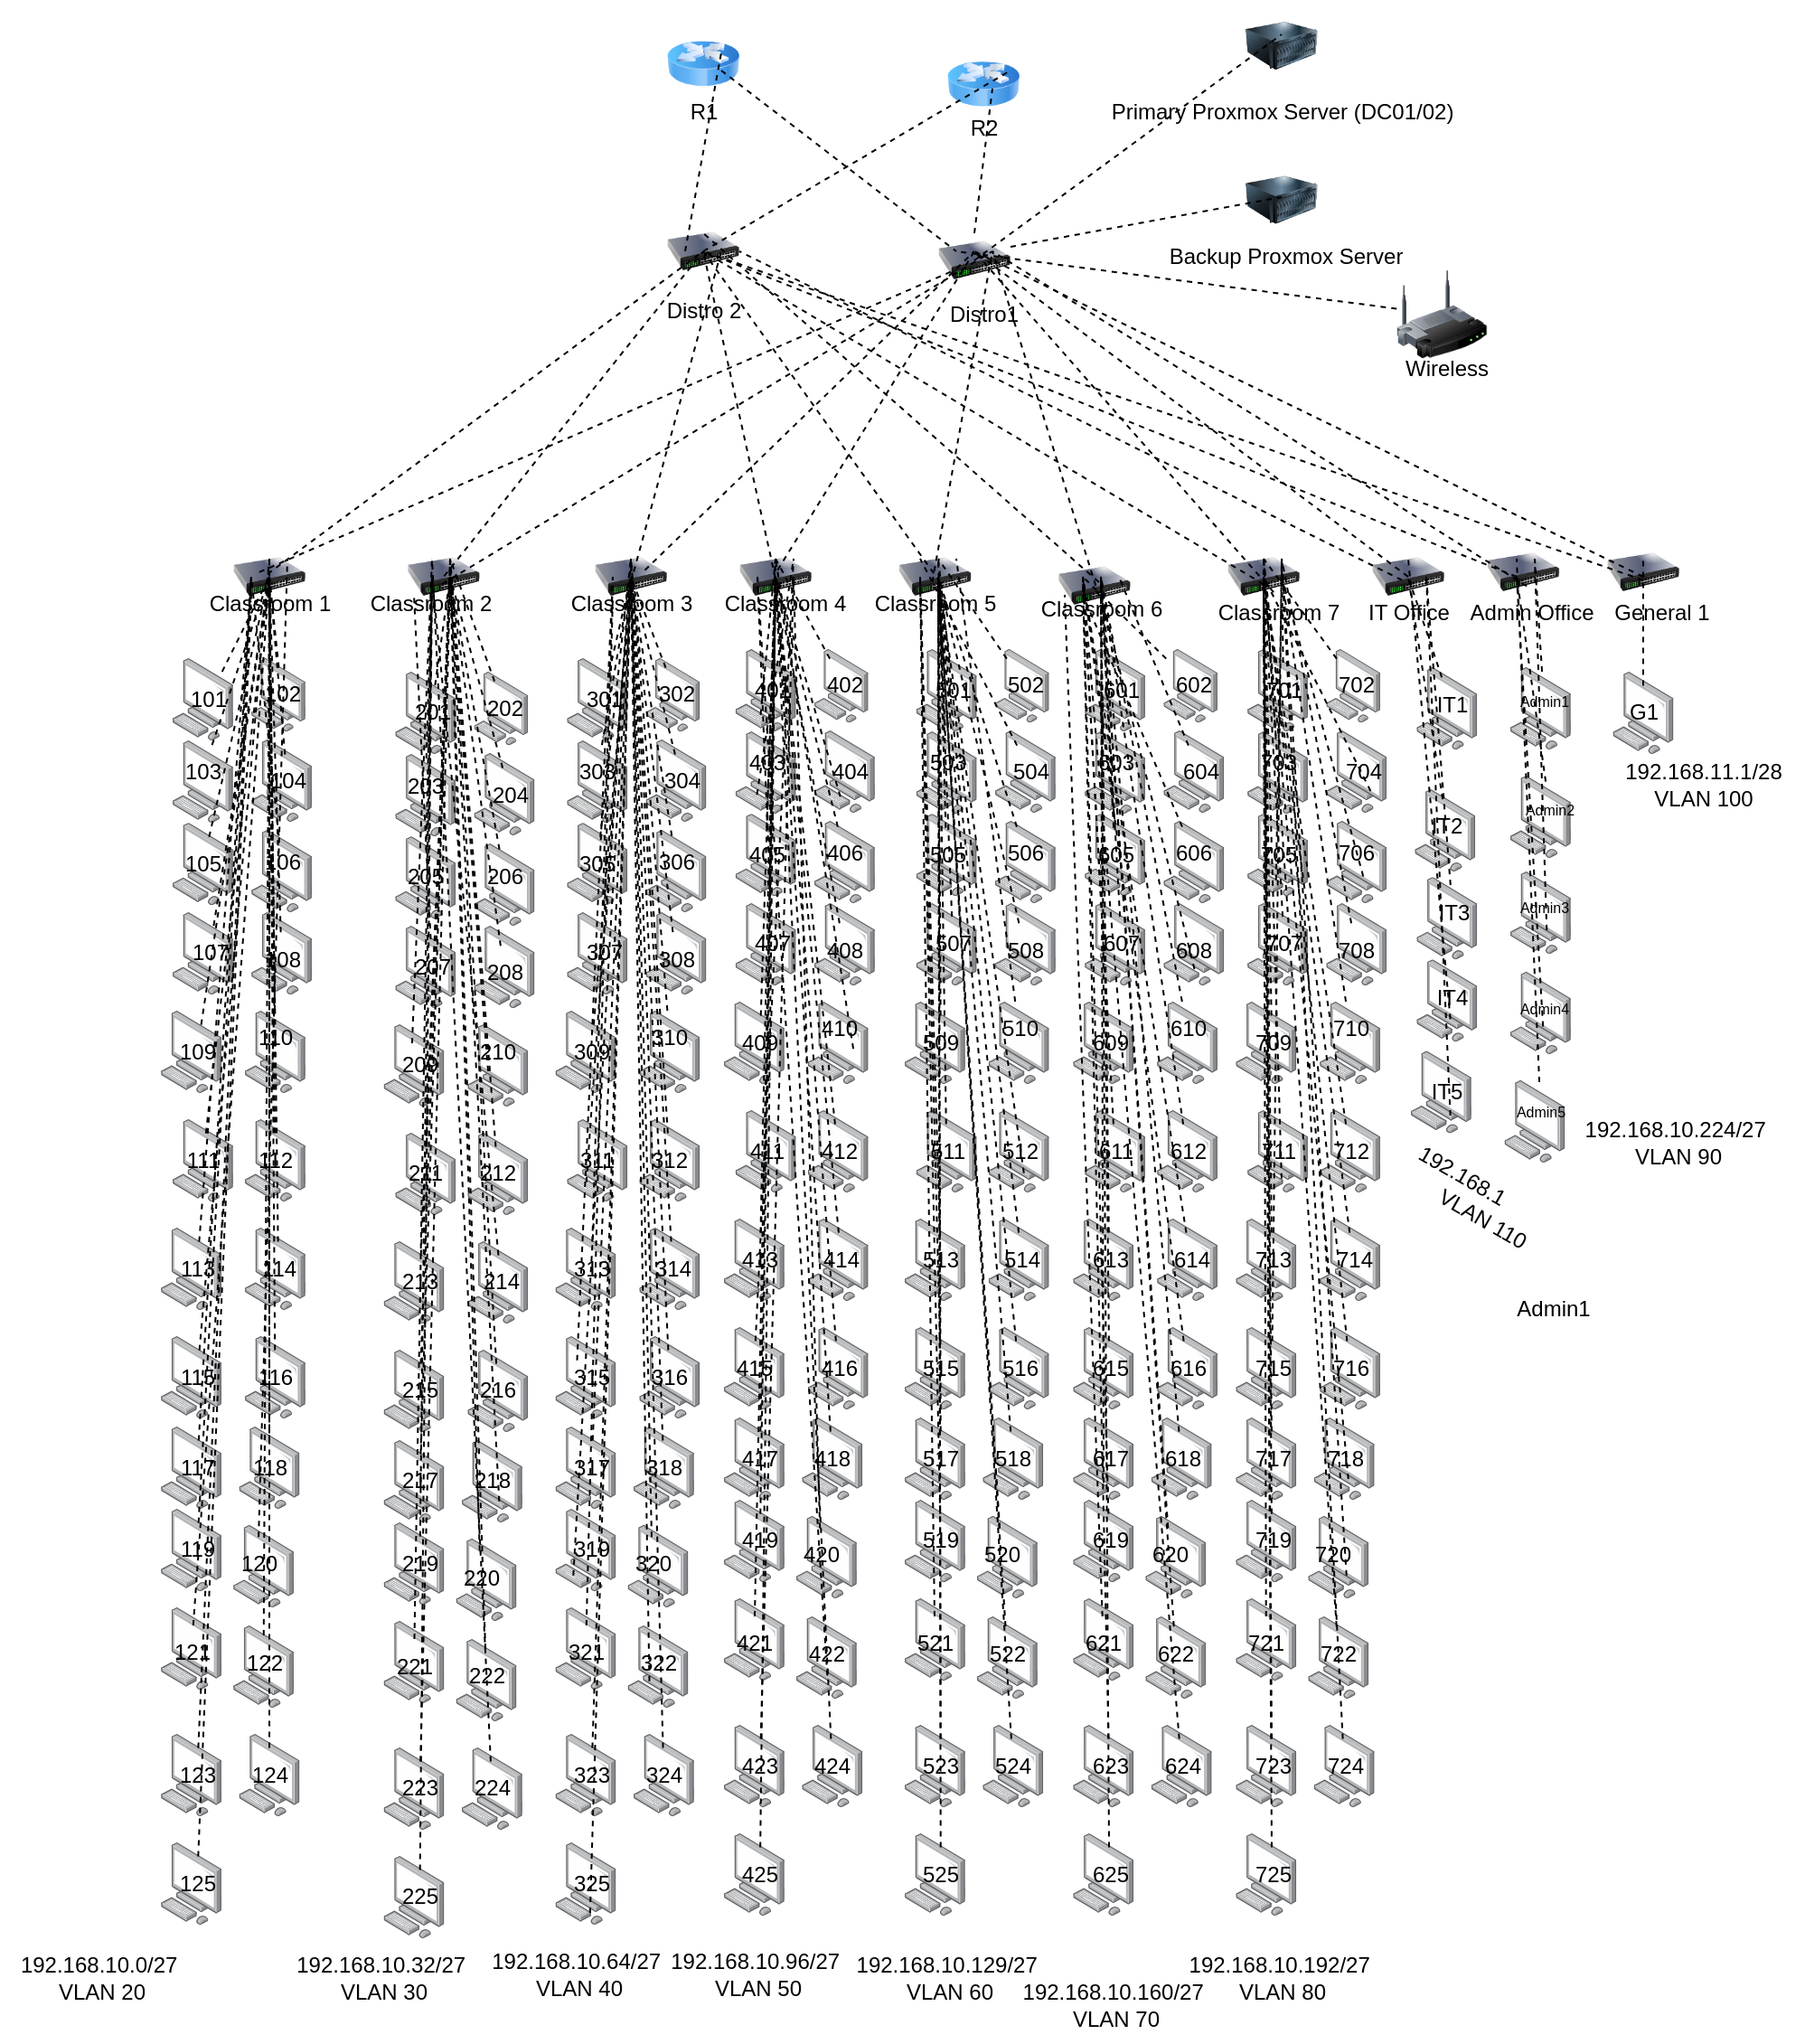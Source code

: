 <mxfile version="28.0.9">
  <diagram name="Page-1" id="lm8pR3wsACzc6R_DBREn">
    <mxGraphModel dx="1687" dy="671" grid="1" gridSize="10" guides="1" tooltips="1" connect="1" arrows="1" fold="1" page="1" pageScale="1" pageWidth="850" pageHeight="1100" math="0" shadow="0">
      <root>
        <mxCell id="0" />
        <mxCell id="1" parent="0" />
        <mxCell id="TMGoDmLGUYoSQzgzqDIX-1" value="" style="image;html=1;image=img/lib/clip_art/networking/Switch_128x128.png" vertex="1" parent="1">
          <mxGeometry x="280" y="130" width="40" height="40" as="geometry" />
        </mxCell>
        <mxCell id="TMGoDmLGUYoSQzgzqDIX-2" value="" style="image;html=1;image=img/lib/clip_art/networking/Switch_128x128.png" vertex="1" parent="1">
          <mxGeometry x="430" y="140" width="40" height="30" as="geometry" />
        </mxCell>
        <mxCell id="TMGoDmLGUYoSQzgzqDIX-3" value="" style="image;html=1;image=img/lib/clip_art/networking/Router_Icon_128x128.png" vertex="1" parent="1">
          <mxGeometry x="280" y="31.25" width="40" height="30" as="geometry" />
        </mxCell>
        <mxCell id="TMGoDmLGUYoSQzgzqDIX-4" value="" style="image;html=1;image=img/lib/clip_art/networking/Router_Icon_128x128.png" vertex="1" parent="1">
          <mxGeometry x="435" y="31.25" width="40" height="52.5" as="geometry" />
        </mxCell>
        <mxCell id="TMGoDmLGUYoSQzgzqDIX-6" value="" style="image;html=1;image=img/lib/clip_art/networking/Switch_128x128.png" vertex="1" parent="1">
          <mxGeometry x="320" y="305" width="40" height="50" as="geometry" />
        </mxCell>
        <mxCell id="TMGoDmLGUYoSQzgzqDIX-7" value="" style="image;html=1;image=img/lib/clip_art/networking/Switch_128x128.png" vertex="1" parent="1">
          <mxGeometry x="40" y="310" width="40" height="40" as="geometry" />
        </mxCell>
        <mxCell id="TMGoDmLGUYoSQzgzqDIX-8" value="" style="image;html=1;image=img/lib/clip_art/networking/Switch_128x128.png" vertex="1" parent="1">
          <mxGeometry x="136.4" y="310" width="40" height="40" as="geometry" />
        </mxCell>
        <mxCell id="TMGoDmLGUYoSQzgzqDIX-9" value="" style="image;html=1;image=img/lib/clip_art/networking/Switch_128x128.png" vertex="1" parent="1">
          <mxGeometry x="240" y="310" width="40" height="40" as="geometry" />
        </mxCell>
        <mxCell id="TMGoDmLGUYoSQzgzqDIX-11" value="" style="image;html=1;image=img/lib/clip_art/networking/Switch_128x128.png" vertex="1" parent="1">
          <mxGeometry x="733.6" y="302.5" width="40" height="50" as="geometry" />
        </mxCell>
        <mxCell id="TMGoDmLGUYoSQzgzqDIX-12" value="" style="image;html=1;image=img/lib/clip_art/networking/Switch_128x128.png" vertex="1" parent="1">
          <mxGeometry x="670" y="305" width="40" height="50" as="geometry" />
        </mxCell>
        <mxCell id="TMGoDmLGUYoSQzgzqDIX-13" value="" style="image;html=1;image=img/lib/clip_art/networking/Switch_128x128.png" vertex="1" parent="1">
          <mxGeometry x="590" y="305" width="40" height="50" as="geometry" />
        </mxCell>
        <mxCell id="TMGoDmLGUYoSQzgzqDIX-14" value="" style="image;html=1;image=img/lib/clip_art/networking/Switch_128x128.png" vertex="1" parent="1">
          <mxGeometry x="496.4" y="310" width="40" height="50" as="geometry" />
        </mxCell>
        <mxCell id="TMGoDmLGUYoSQzgzqDIX-15" value="" style="image;html=1;image=img/lib/clip_art/networking/Switch_128x128.png" vertex="1" parent="1">
          <mxGeometry x="408.2" y="305" width="40" height="50" as="geometry" />
        </mxCell>
        <mxCell id="TMGoDmLGUYoSQzgzqDIX-16" value="" style="image;html=1;image=img/lib/clip_art/networking/Switch_128x128.png" vertex="1" parent="1">
          <mxGeometry x="800" y="305" width="40" height="45" as="geometry" />
        </mxCell>
        <mxCell id="TMGoDmLGUYoSQzgzqDIX-18" value="" style="image;html=1;image=img/lib/clip_art/networking/Wireless_Router_128x128.png" vertex="1" parent="1">
          <mxGeometry x="683.6" y="153.5" width="50" height="63" as="geometry" />
        </mxCell>
        <mxCell id="TMGoDmLGUYoSQzgzqDIX-19" value="" style="image;html=1;image=img/lib/clip_art/computers/Server_128x128.png" vertex="1" parent="1">
          <mxGeometry x="600" y="11.25" width="40" height="50" as="geometry" />
        </mxCell>
        <mxCell id="TMGoDmLGUYoSQzgzqDIX-20" value="" style="image;html=1;image=img/lib/clip_art/computers/Server_128x128.png" vertex="1" parent="1">
          <mxGeometry x="600" y="96.5" width="40" height="50" as="geometry" />
        </mxCell>
        <mxCell id="TMGoDmLGUYoSQzgzqDIX-21" value="" style="image;points=[];aspect=fixed;html=1;align=center;shadow=0;dashed=0;image=img/lib/allied_telesis/computer_and_terminals/Personal_Computer.svg;" vertex="1" parent="1">
          <mxGeometry x="6.4" y="375" width="33.6" height="45.54" as="geometry" />
        </mxCell>
        <mxCell id="TMGoDmLGUYoSQzgzqDIX-22" value="" style="image;points=[];aspect=fixed;html=1;align=center;shadow=0;dashed=0;image=img/lib/allied_telesis/computer_and_terminals/Personal_Computer.svg;" vertex="1" parent="1">
          <mxGeometry x="50" y="420" width="33.6" height="45.54" as="geometry" />
        </mxCell>
        <mxCell id="TMGoDmLGUYoSQzgzqDIX-23" value="" style="image;points=[];aspect=fixed;html=1;align=center;shadow=0;dashed=0;image=img/lib/allied_telesis/computer_and_terminals/Personal_Computer.svg;" vertex="1" parent="1">
          <mxGeometry x="50" y="375" width="30" height="40.66" as="geometry" />
        </mxCell>
        <mxCell id="TMGoDmLGUYoSQzgzqDIX-24" value="" style="image;points=[];aspect=fixed;html=1;align=center;shadow=0;dashed=0;image=img/lib/allied_telesis/computer_and_terminals/Personal_Computer.svg;" vertex="1" parent="1">
          <mxGeometry x="6.4" y="420.54" width="33.6" height="45.54" as="geometry" />
        </mxCell>
        <mxCell id="TMGoDmLGUYoSQzgzqDIX-25" value="" style="image;points=[];aspect=fixed;html=1;align=center;shadow=0;dashed=0;image=img/lib/allied_telesis/computer_and_terminals/Personal_Computer.svg;" vertex="1" parent="1">
          <mxGeometry x="6.4" y="466.08" width="33.6" height="45.54" as="geometry" />
        </mxCell>
        <mxCell id="TMGoDmLGUYoSQzgzqDIX-26" value="" style="image;points=[];aspect=fixed;html=1;align=center;shadow=0;dashed=0;image=img/lib/allied_telesis/computer_and_terminals/Personal_Computer.svg;" vertex="1" parent="1">
          <mxGeometry x="50" y="470" width="33.6" height="45.54" as="geometry" />
        </mxCell>
        <mxCell id="TMGoDmLGUYoSQzgzqDIX-27" value="" style="image;points=[];aspect=fixed;html=1;align=center;shadow=0;dashed=0;image=img/lib/allied_telesis/computer_and_terminals/Personal_Computer.svg;" vertex="1" parent="1">
          <mxGeometry x="6.4" y="515.54" width="33.6" height="45.54" as="geometry" />
        </mxCell>
        <mxCell id="TMGoDmLGUYoSQzgzqDIX-28" value="" style="image;points=[];aspect=fixed;html=1;align=center;shadow=0;dashed=0;image=img/lib/allied_telesis/computer_and_terminals/Personal_Computer.svg;" vertex="1" parent="1">
          <mxGeometry x="50" y="515.54" width="33.6" height="45.54" as="geometry" />
        </mxCell>
        <mxCell id="TMGoDmLGUYoSQzgzqDIX-29" value="" style="image;points=[];aspect=fixed;html=1;align=center;shadow=0;dashed=0;image=img/lib/allied_telesis/computer_and_terminals/Personal_Computer.svg;" vertex="1" parent="1">
          <mxGeometry y="570" width="33.6" height="45.54" as="geometry" />
        </mxCell>
        <mxCell id="TMGoDmLGUYoSQzgzqDIX-30" value="" style="image;points=[];aspect=fixed;html=1;align=center;shadow=0;dashed=0;image=img/lib/allied_telesis/computer_and_terminals/Personal_Computer.svg;" vertex="1" parent="1">
          <mxGeometry x="46.4" y="570" width="33.6" height="45.54" as="geometry" />
        </mxCell>
        <mxCell id="TMGoDmLGUYoSQzgzqDIX-31" value="" style="image;points=[];aspect=fixed;html=1;align=center;shadow=0;dashed=0;image=img/lib/allied_telesis/computer_and_terminals/Personal_Computer.svg;" vertex="1" parent="1">
          <mxGeometry x="6.4" y="630" width="33.6" height="45.54" as="geometry" />
        </mxCell>
        <mxCell id="TMGoDmLGUYoSQzgzqDIX-32" value="" style="image;points=[];aspect=fixed;html=1;align=center;shadow=0;dashed=0;image=img/lib/allied_telesis/computer_and_terminals/Personal_Computer.svg;" vertex="1" parent="1">
          <mxGeometry x="46.4" y="630" width="33.6" height="45.54" as="geometry" />
        </mxCell>
        <mxCell id="TMGoDmLGUYoSQzgzqDIX-33" value="" style="image;points=[];aspect=fixed;html=1;align=center;shadow=0;dashed=0;image=img/lib/allied_telesis/computer_and_terminals/Personal_Computer.svg;" vertex="1" parent="1">
          <mxGeometry y="690" width="33.6" height="45.54" as="geometry" />
        </mxCell>
        <mxCell id="TMGoDmLGUYoSQzgzqDIX-34" value="" style="image;points=[];aspect=fixed;html=1;align=center;shadow=0;dashed=0;image=img/lib/allied_telesis/computer_and_terminals/Personal_Computer.svg;" vertex="1" parent="1">
          <mxGeometry x="46.4" y="690" width="33.6" height="45.54" as="geometry" />
        </mxCell>
        <mxCell id="TMGoDmLGUYoSQzgzqDIX-35" value="" style="image;points=[];aspect=fixed;html=1;align=center;shadow=0;dashed=0;image=img/lib/allied_telesis/computer_and_terminals/Personal_Computer.svg;" vertex="1" parent="1">
          <mxGeometry y="750" width="33.6" height="45.54" as="geometry" />
        </mxCell>
        <mxCell id="TMGoDmLGUYoSQzgzqDIX-36" value="" style="image;points=[];aspect=fixed;html=1;align=center;shadow=0;dashed=0;image=img/lib/allied_telesis/computer_and_terminals/Personal_Computer.svg;" vertex="1" parent="1">
          <mxGeometry x="46.4" y="750" width="33.6" height="45.54" as="geometry" />
        </mxCell>
        <mxCell id="TMGoDmLGUYoSQzgzqDIX-37" value="" style="image;points=[];aspect=fixed;html=1;align=center;shadow=0;dashed=0;image=img/lib/allied_telesis/computer_and_terminals/Personal_Computer.svg;" vertex="1" parent="1">
          <mxGeometry y="800" width="33.6" height="45.54" as="geometry" />
        </mxCell>
        <mxCell id="TMGoDmLGUYoSQzgzqDIX-38" value="" style="image;points=[];aspect=fixed;html=1;align=center;shadow=0;dashed=0;image=img/lib/allied_telesis/computer_and_terminals/Personal_Computer.svg;" vertex="1" parent="1">
          <mxGeometry x="43.2" y="800" width="33.6" height="45.54" as="geometry" />
        </mxCell>
        <mxCell id="TMGoDmLGUYoSQzgzqDIX-39" value="" style="image;points=[];aspect=fixed;html=1;align=center;shadow=0;dashed=0;image=img/lib/allied_telesis/computer_and_terminals/Personal_Computer.svg;" vertex="1" parent="1">
          <mxGeometry y="845.54" width="33.6" height="45.54" as="geometry" />
        </mxCell>
        <mxCell id="TMGoDmLGUYoSQzgzqDIX-40" value="" style="image;points=[];aspect=fixed;html=1;align=center;shadow=0;dashed=0;image=img/lib/allied_telesis/computer_and_terminals/Personal_Computer.svg;" vertex="1" parent="1">
          <mxGeometry x="40" y="854.46" width="33.6" height="45.54" as="geometry" />
        </mxCell>
        <mxCell id="TMGoDmLGUYoSQzgzqDIX-41" value="" style="image;points=[];aspect=fixed;html=1;align=center;shadow=0;dashed=0;image=img/lib/allied_telesis/computer_and_terminals/Personal_Computer.svg;" vertex="1" parent="1">
          <mxGeometry y="900" width="33.6" height="45.54" as="geometry" />
        </mxCell>
        <mxCell id="TMGoDmLGUYoSQzgzqDIX-47" value="" style="image;points=[];aspect=fixed;html=1;align=center;shadow=0;dashed=0;image=img/lib/allied_telesis/computer_and_terminals/Personal_Computer.svg;" vertex="1" parent="1">
          <mxGeometry x="40" y="910" width="33.6" height="45.54" as="geometry" />
        </mxCell>
        <mxCell id="TMGoDmLGUYoSQzgzqDIX-48" value="" style="image;points=[];aspect=fixed;html=1;align=center;shadow=0;dashed=0;image=img/lib/allied_telesis/computer_and_terminals/Personal_Computer.svg;" vertex="1" parent="1">
          <mxGeometry y="970" width="33.6" height="45.54" as="geometry" />
        </mxCell>
        <mxCell id="TMGoDmLGUYoSQzgzqDIX-49" value="" style="image;points=[];aspect=fixed;html=1;align=center;shadow=0;dashed=0;image=img/lib/allied_telesis/computer_and_terminals/Personal_Computer.svg;" vertex="1" parent="1">
          <mxGeometry x="43.2" y="970" width="33.6" height="45.54" as="geometry" />
        </mxCell>
        <mxCell id="TMGoDmLGUYoSQzgzqDIX-50" value="" style="image;points=[];aspect=fixed;html=1;align=center;shadow=0;dashed=0;image=img/lib/allied_telesis/computer_and_terminals/Personal_Computer.svg;" vertex="1" parent="1">
          <mxGeometry y="1030" width="33.6" height="45.54" as="geometry" />
        </mxCell>
        <mxCell id="TMGoDmLGUYoSQzgzqDIX-305" value="" style="image;points=[];aspect=fixed;html=1;align=center;shadow=0;dashed=0;image=img/lib/allied_telesis/computer_and_terminals/Personal_Computer.svg;" vertex="1" parent="1">
          <mxGeometry x="694.6" y="380.06" width="33.6" height="45.54" as="geometry" />
        </mxCell>
        <mxCell id="TMGoDmLGUYoSQzgzqDIX-306" value="" style="image;points=[];aspect=fixed;html=1;align=center;shadow=0;dashed=0;image=img/lib/allied_telesis/computer_and_terminals/Personal_Computer.svg;" vertex="1" parent="1">
          <mxGeometry x="693.6" y="447.5" width="33.6" height="45.54" as="geometry" />
        </mxCell>
        <mxCell id="TMGoDmLGUYoSQzgzqDIX-307" value="" style="image;points=[];aspect=fixed;html=1;align=center;shadow=0;dashed=0;image=img/lib/allied_telesis/computer_and_terminals/Personal_Computer.svg;" vertex="1" parent="1">
          <mxGeometry x="694.6" y="496.08" width="33.6" height="45.54" as="geometry" />
        </mxCell>
        <mxCell id="TMGoDmLGUYoSQzgzqDIX-308" value="" style="image;points=[];aspect=fixed;html=1;align=center;shadow=0;dashed=0;image=img/lib/allied_telesis/computer_and_terminals/Personal_Computer.svg;" vertex="1" parent="1">
          <mxGeometry x="694.6" y="541.62" width="33.6" height="45.54" as="geometry" />
        </mxCell>
        <mxCell id="TMGoDmLGUYoSQzgzqDIX-309" value="" style="image;points=[];aspect=fixed;html=1;align=center;shadow=0;dashed=0;image=img/lib/allied_telesis/computer_and_terminals/Personal_Computer.svg;" vertex="1" parent="1">
          <mxGeometry x="691.4" y="592.23" width="33.6" height="45.54" as="geometry" />
        </mxCell>
        <mxCell id="TMGoDmLGUYoSQzgzqDIX-310" value="" style="image;points=[];aspect=fixed;html=1;align=center;shadow=0;dashed=0;image=img/lib/allied_telesis/computer_and_terminals/Personal_Computer.svg;" vertex="1" parent="1">
          <mxGeometry x="746.4" y="380" width="33.6" height="45.54" as="geometry" />
        </mxCell>
        <mxCell id="TMGoDmLGUYoSQzgzqDIX-311" value="" style="image;points=[];aspect=fixed;html=1;align=center;shadow=0;dashed=0;image=img/lib/allied_telesis/computer_and_terminals/Personal_Computer.svg;" vertex="1" parent="1">
          <mxGeometry x="743.2" y="608.46" width="33.6" height="45.54" as="geometry" />
        </mxCell>
        <mxCell id="TMGoDmLGUYoSQzgzqDIX-312" value="" style="image;points=[];aspect=fixed;html=1;align=center;shadow=0;dashed=0;image=img/lib/allied_telesis/computer_and_terminals/Personal_Computer.svg;" vertex="1" parent="1">
          <mxGeometry x="746.4" y="440" width="33.6" height="45.54" as="geometry" />
        </mxCell>
        <mxCell id="TMGoDmLGUYoSQzgzqDIX-313" value="" style="image;points=[];aspect=fixed;html=1;align=center;shadow=0;dashed=0;image=img/lib/allied_telesis/computer_and_terminals/Personal_Computer.svg;" vertex="1" parent="1">
          <mxGeometry x="746.4" y="548.46" width="33.6" height="45.54" as="geometry" />
        </mxCell>
        <mxCell id="TMGoDmLGUYoSQzgzqDIX-314" value="" style="image;points=[];aspect=fixed;html=1;align=center;shadow=0;dashed=0;image=img/lib/allied_telesis/computer_and_terminals/Personal_Computer.svg;" vertex="1" parent="1">
          <mxGeometry x="746.4" y="493.04" width="33.6" height="45.54" as="geometry" />
        </mxCell>
        <mxCell id="TMGoDmLGUYoSQzgzqDIX-315" value="" style="image;points=[];aspect=fixed;html=1;align=center;shadow=0;dashed=0;image=img/lib/allied_telesis/computer_and_terminals/Personal_Computer.svg;" vertex="1" parent="1">
          <mxGeometry x="803.2" y="382.5" width="33.6" height="45.54" as="geometry" />
        </mxCell>
        <mxCell id="TMGoDmLGUYoSQzgzqDIX-317" value="R1" style="text;html=1;align=center;verticalAlign=middle;resizable=0;points=[];autosize=1;strokeColor=none;fillColor=none;" vertex="1" parent="1">
          <mxGeometry x="280" y="58" width="40" height="30" as="geometry" />
        </mxCell>
        <mxCell id="TMGoDmLGUYoSQzgzqDIX-322" value="R2" style="text;html=1;align=center;verticalAlign=middle;resizable=0;points=[];autosize=1;strokeColor=none;fillColor=none;" vertex="1" parent="1">
          <mxGeometry x="435" y="66.5" width="40" height="30" as="geometry" />
        </mxCell>
        <mxCell id="TMGoDmLGUYoSQzgzqDIX-323" value="Wireless" style="text;html=1;align=center;verticalAlign=middle;resizable=0;points=[];autosize=1;strokeColor=none;fillColor=none;" vertex="1" parent="1">
          <mxGeometry x="676.4" y="200" width="70" height="30" as="geometry" />
        </mxCell>
        <mxCell id="TMGoDmLGUYoSQzgzqDIX-324" value="Distro1" style="text;html=1;align=center;verticalAlign=middle;resizable=0;points=[];autosize=1;strokeColor=none;fillColor=none;" vertex="1" parent="1">
          <mxGeometry x="425" y="170" width="60" height="30" as="geometry" />
        </mxCell>
        <mxCell id="TMGoDmLGUYoSQzgzqDIX-325" value="Distro 2" style="text;html=1;align=center;verticalAlign=middle;resizable=0;points=[];autosize=1;strokeColor=none;fillColor=none;" vertex="1" parent="1">
          <mxGeometry x="270" y="168" width="60" height="30" as="geometry" />
        </mxCell>
        <mxCell id="TMGoDmLGUYoSQzgzqDIX-327" value="Primary Proxmox Server (DC01/02)" style="text;html=1;align=center;verticalAlign=middle;resizable=0;points=[];autosize=1;strokeColor=none;fillColor=none;" vertex="1" parent="1">
          <mxGeometry x="515" y="58" width="210" height="30" as="geometry" />
        </mxCell>
        <mxCell id="TMGoDmLGUYoSQzgzqDIX-328" value="Backup Proxmox Server" style="text;html=1;align=center;verticalAlign=middle;resizable=0;points=[];autosize=1;strokeColor=none;fillColor=none;" vertex="1" parent="1">
          <mxGeometry x="546.8" y="138" width="150" height="30" as="geometry" />
        </mxCell>
        <mxCell id="TMGoDmLGUYoSQzgzqDIX-329" value="Classroom 1" style="text;html=1;align=center;verticalAlign=middle;resizable=0;points=[];autosize=1;strokeColor=none;fillColor=none;" vertex="1" parent="1">
          <mxGeometry x="15" y="330" width="90" height="30" as="geometry" />
        </mxCell>
        <mxCell id="TMGoDmLGUYoSQzgzqDIX-330" value="Classroom 2" style="text;html=1;align=center;verticalAlign=middle;resizable=0;points=[];autosize=1;strokeColor=none;fillColor=none;" vertex="1" parent="1">
          <mxGeometry x="103.6" y="330" width="90" height="30" as="geometry" />
        </mxCell>
        <mxCell id="TMGoDmLGUYoSQzgzqDIX-331" value="Classroom 3" style="text;html=1;align=center;verticalAlign=middle;resizable=0;points=[];autosize=1;strokeColor=none;fillColor=none;" vertex="1" parent="1">
          <mxGeometry x="215" y="330" width="90" height="30" as="geometry" />
        </mxCell>
        <mxCell id="TMGoDmLGUYoSQzgzqDIX-332" value="Classroom 4" style="text;html=1;align=center;verticalAlign=middle;resizable=0;points=[];autosize=1;strokeColor=none;fillColor=none;" vertex="1" parent="1">
          <mxGeometry x="300" y="330" width="90" height="30" as="geometry" />
        </mxCell>
        <mxCell id="TMGoDmLGUYoSQzgzqDIX-333" value="Classroom 5" style="text;html=1;align=center;verticalAlign=middle;resizable=0;points=[];autosize=1;strokeColor=none;fillColor=none;" vertex="1" parent="1">
          <mxGeometry x="383.2" y="330" width="90" height="30" as="geometry" />
        </mxCell>
        <mxCell id="TMGoDmLGUYoSQzgzqDIX-334" value="Classroom 6&lt;div&gt;&lt;br&gt;&lt;/div&gt;" style="text;html=1;align=center;verticalAlign=middle;resizable=0;points=[];autosize=1;strokeColor=none;fillColor=none;" vertex="1" parent="1">
          <mxGeometry x="475" y="335" width="90" height="40" as="geometry" />
        </mxCell>
        <mxCell id="TMGoDmLGUYoSQzgzqDIX-335" value="Classroom 7" style="text;html=1;align=center;verticalAlign=middle;resizable=0;points=[];autosize=1;strokeColor=none;fillColor=none;" vertex="1" parent="1">
          <mxGeometry x="573.2" y="335" width="90" height="30" as="geometry" />
        </mxCell>
        <mxCell id="TMGoDmLGUYoSQzgzqDIX-336" value="IT Office" style="text;html=1;align=center;verticalAlign=middle;resizable=0;points=[];autosize=1;strokeColor=none;fillColor=none;" vertex="1" parent="1">
          <mxGeometry x="655" y="335" width="70" height="30" as="geometry" />
        </mxCell>
        <mxCell id="TMGoDmLGUYoSQzgzqDIX-337" value="Admin Office" style="text;html=1;align=center;verticalAlign=middle;resizable=0;points=[];autosize=1;strokeColor=none;fillColor=none;" vertex="1" parent="1">
          <mxGeometry x="713.2" y="335" width="90" height="30" as="geometry" />
        </mxCell>
        <mxCell id="TMGoDmLGUYoSQzgzqDIX-338" value="General 1" style="text;html=1;align=center;verticalAlign=middle;resizable=0;points=[];autosize=1;strokeColor=none;fillColor=none;" vertex="1" parent="1">
          <mxGeometry x="790" y="335" width="80" height="30" as="geometry" />
        </mxCell>
        <mxCell id="TMGoDmLGUYoSQzgzqDIX-343" value="&lt;font style=&quot;color: light-dark(rgb(0, 0, 0), rgb(1, 1, 1));&quot;&gt;101&lt;/font&gt;" style="text;html=1;align=center;verticalAlign=middle;resizable=0;points=[];autosize=1;strokeColor=none;fillColor=none;" vertex="1" parent="1">
          <mxGeometry x="6.4" y="382.5" width="40" height="30" as="geometry" />
        </mxCell>
        <mxCell id="TMGoDmLGUYoSQzgzqDIX-344" value="&lt;font style=&quot;color: light-dark(rgb(0, 0, 0), rgb(0, 0, 0));&quot;&gt;102&lt;/font&gt;" style="text;html=1;align=center;verticalAlign=middle;resizable=0;points=[];autosize=1;strokeColor=none;fillColor=none;" vertex="1" parent="1">
          <mxGeometry x="46.8" y="380.33" width="40" height="30" as="geometry" />
        </mxCell>
        <mxCell id="TMGoDmLGUYoSQzgzqDIX-345" value="&lt;font style=&quot;color: light-dark(rgb(0, 0, 0), rgb(0, 0, 0));&quot;&gt;103&lt;/font&gt;" style="text;html=1;align=center;verticalAlign=middle;resizable=0;points=[];autosize=1;strokeColor=none;fillColor=none;" vertex="1" parent="1">
          <mxGeometry x="3.2" y="423.04" width="40" height="30" as="geometry" />
        </mxCell>
        <mxCell id="TMGoDmLGUYoSQzgzqDIX-348" value="" style="endArrow=none;dashed=1;html=1;rounded=0;" edge="1" parent="1" source="TMGoDmLGUYoSQzgzqDIX-18">
          <mxGeometry width="50" height="50" relative="1" as="geometry">
            <mxPoint x="390" y="200" as="sourcePoint" />
            <mxPoint x="440" y="150" as="targetPoint" />
          </mxGeometry>
        </mxCell>
        <mxCell id="TMGoDmLGUYoSQzgzqDIX-349" value="" style="endArrow=none;dashed=1;html=1;rounded=0;" edge="1" parent="1">
          <mxGeometry width="50" height="50" relative="1" as="geometry">
            <mxPoint x="310" y="50" as="sourcePoint" />
            <mxPoint x="440" y="150" as="targetPoint" />
          </mxGeometry>
        </mxCell>
        <mxCell id="TMGoDmLGUYoSQzgzqDIX-351" value="" style="endArrow=none;dashed=1;html=1;rounded=0;" edge="1" parent="1">
          <mxGeometry width="50" height="50" relative="1" as="geometry">
            <mxPoint x="300" y="150" as="sourcePoint" />
            <mxPoint x="470" y="50" as="targetPoint" />
          </mxGeometry>
        </mxCell>
        <mxCell id="TMGoDmLGUYoSQzgzqDIX-352" value="" style="endArrow=none;dashed=1;html=1;rounded=0;" edge="1" parent="1">
          <mxGeometry width="50" height="50" relative="1" as="geometry">
            <mxPoint x="290" y="150" as="sourcePoint" />
            <mxPoint x="310" y="40" as="targetPoint" />
          </mxGeometry>
        </mxCell>
        <mxCell id="TMGoDmLGUYoSQzgzqDIX-354" value="" style="endArrow=none;dashed=1;html=1;rounded=0;exitX=0.5;exitY=0;exitDx=0;exitDy=0;" edge="1" parent="1" source="TMGoDmLGUYoSQzgzqDIX-2">
          <mxGeometry width="50" height="50" relative="1" as="geometry">
            <mxPoint x="410" y="110" as="sourcePoint" />
            <mxPoint x="460" y="60" as="targetPoint" />
          </mxGeometry>
        </mxCell>
        <mxCell id="TMGoDmLGUYoSQzgzqDIX-355" value="" style="endArrow=none;dashed=1;html=1;rounded=0;exitX=1;exitY=0.25;exitDx=0;exitDy=0;" edge="1" parent="1" source="TMGoDmLGUYoSQzgzqDIX-2">
          <mxGeometry width="50" height="50" relative="1" as="geometry">
            <mxPoint x="570" y="170" as="sourcePoint" />
            <mxPoint x="620" y="120" as="targetPoint" />
          </mxGeometry>
        </mxCell>
        <mxCell id="TMGoDmLGUYoSQzgzqDIX-356" value="" style="endArrow=none;dashed=1;html=1;rounded=0;" edge="1" parent="1">
          <mxGeometry width="50" height="50" relative="1" as="geometry">
            <mxPoint x="450" y="155" as="sourcePoint" />
            <mxPoint x="620" y="30" as="targetPoint" />
          </mxGeometry>
        </mxCell>
        <mxCell id="TMGoDmLGUYoSQzgzqDIX-358" value="" style="endArrow=none;dashed=1;html=1;rounded=0;exitX=0.488;exitY=-0.048;exitDx=0;exitDy=0;exitPerimeter=0;" edge="1" parent="1" source="TMGoDmLGUYoSQzgzqDIX-329">
          <mxGeometry width="50" height="50" relative="1" as="geometry">
            <mxPoint x="250" y="200" as="sourcePoint" />
            <mxPoint x="300" y="150" as="targetPoint" />
          </mxGeometry>
        </mxCell>
        <mxCell id="TMGoDmLGUYoSQzgzqDIX-359" value="" style="endArrow=none;dashed=1;html=1;rounded=0;exitX=0.59;exitY=-0.011;exitDx=0;exitDy=0;exitPerimeter=0;" edge="1" parent="1" source="TMGoDmLGUYoSQzgzqDIX-330">
          <mxGeometry width="50" height="50" relative="1" as="geometry">
            <mxPoint x="250" y="200" as="sourcePoint" />
            <mxPoint x="300" y="150" as="targetPoint" />
          </mxGeometry>
        </mxCell>
        <mxCell id="TMGoDmLGUYoSQzgzqDIX-360" value="" style="endArrow=none;dashed=1;html=1;rounded=0;exitX=0.5;exitY=0.1;exitDx=0;exitDy=0;exitPerimeter=0;" edge="1" parent="1" source="TMGoDmLGUYoSQzgzqDIX-331">
          <mxGeometry width="50" height="50" relative="1" as="geometry">
            <mxPoint x="260" y="200" as="sourcePoint" />
            <mxPoint x="310" y="150" as="targetPoint" />
          </mxGeometry>
        </mxCell>
        <mxCell id="TMGoDmLGUYoSQzgzqDIX-361" value="" style="endArrow=none;dashed=1;html=1;rounded=0;exitX=0.444;exitY=0.026;exitDx=0;exitDy=0;exitPerimeter=0;" edge="1" parent="1" source="TMGoDmLGUYoSQzgzqDIX-332">
          <mxGeometry width="50" height="50" relative="1" as="geometry">
            <mxPoint x="250" y="200" as="sourcePoint" />
            <mxPoint x="300" y="150" as="targetPoint" />
          </mxGeometry>
        </mxCell>
        <mxCell id="TMGoDmLGUYoSQzgzqDIX-362" value="" style="endArrow=none;dashed=1;html=1;rounded=0;exitX=0.532;exitY=0.1;exitDx=0;exitDy=0;exitPerimeter=0;" edge="1" parent="1" source="TMGoDmLGUYoSQzgzqDIX-333">
          <mxGeometry width="50" height="50" relative="1" as="geometry">
            <mxPoint x="250" y="200" as="sourcePoint" />
            <mxPoint x="300" y="150" as="targetPoint" />
          </mxGeometry>
        </mxCell>
        <mxCell id="TMGoDmLGUYoSQzgzqDIX-363" value="" style="endArrow=none;dashed=1;html=1;rounded=0;exitX=0.488;exitY=-0.05;exitDx=0;exitDy=0;exitPerimeter=0;" edge="1" parent="1" source="TMGoDmLGUYoSQzgzqDIX-334">
          <mxGeometry width="50" height="50" relative="1" as="geometry">
            <mxPoint x="250" y="190" as="sourcePoint" />
            <mxPoint x="300" y="140" as="targetPoint" />
          </mxGeometry>
        </mxCell>
        <mxCell id="TMGoDmLGUYoSQzgzqDIX-364" value="" style="endArrow=none;dashed=1;html=1;rounded=0;exitX=0.409;exitY=-0.03;exitDx=0;exitDy=0;exitPerimeter=0;" edge="1" parent="1" source="TMGoDmLGUYoSQzgzqDIX-335">
          <mxGeometry width="50" height="50" relative="1" as="geometry">
            <mxPoint x="250" y="200" as="sourcePoint" />
            <mxPoint x="300" y="150" as="targetPoint" />
          </mxGeometry>
        </mxCell>
        <mxCell id="TMGoDmLGUYoSQzgzqDIX-365" value="" style="endArrow=none;dashed=1;html=1;rounded=0;exitX=0.452;exitY=-0.104;exitDx=0;exitDy=0;exitPerimeter=0;" edge="1" parent="1" source="TMGoDmLGUYoSQzgzqDIX-336">
          <mxGeometry width="50" height="50" relative="1" as="geometry">
            <mxPoint x="260" y="190" as="sourcePoint" />
            <mxPoint x="320" y="150" as="targetPoint" />
          </mxGeometry>
        </mxCell>
        <mxCell id="TMGoDmLGUYoSQzgzqDIX-366" value="" style="endArrow=none;dashed=1;html=1;rounded=0;" edge="1" parent="1">
          <mxGeometry width="50" height="50" relative="1" as="geometry">
            <mxPoint x="750" y="330" as="sourcePoint" />
            <mxPoint x="300" y="150" as="targetPoint" />
          </mxGeometry>
        </mxCell>
        <mxCell id="TMGoDmLGUYoSQzgzqDIX-367" value="" style="endArrow=none;dashed=1;html=1;rounded=0;exitX=0.375;exitY=-0.104;exitDx=0;exitDy=0;exitPerimeter=0;" edge="1" parent="1" source="TMGoDmLGUYoSQzgzqDIX-338">
          <mxGeometry width="50" height="50" relative="1" as="geometry">
            <mxPoint x="250" y="200" as="sourcePoint" />
            <mxPoint x="300" y="150" as="targetPoint" />
          </mxGeometry>
        </mxCell>
        <mxCell id="TMGoDmLGUYoSQzgzqDIX-368" value="" style="endArrow=none;dashed=1;html=1;rounded=0;exitX=0.438;exitY=-0.085;exitDx=0;exitDy=0;exitPerimeter=0;" edge="1" parent="1" source="TMGoDmLGUYoSQzgzqDIX-329">
          <mxGeometry width="50" height="50" relative="1" as="geometry">
            <mxPoint x="390" y="210" as="sourcePoint" />
            <mxPoint x="440" y="160" as="targetPoint" />
          </mxGeometry>
        </mxCell>
        <mxCell id="TMGoDmLGUYoSQzgzqDIX-369" value="" style="endArrow=none;dashed=1;html=1;rounded=0;exitX=0.577;exitY=0.137;exitDx=0;exitDy=0;exitPerimeter=0;" edge="1" parent="1" source="TMGoDmLGUYoSQzgzqDIX-330">
          <mxGeometry width="50" height="50" relative="1" as="geometry">
            <mxPoint x="410" y="200" as="sourcePoint" />
            <mxPoint x="460" y="150" as="targetPoint" />
          </mxGeometry>
        </mxCell>
        <mxCell id="TMGoDmLGUYoSQzgzqDIX-370" value="" style="endArrow=none;dashed=1;html=1;rounded=0;exitX=0.586;exitY=-0.122;exitDx=0;exitDy=0;exitPerimeter=0;" edge="1" parent="1" source="TMGoDmLGUYoSQzgzqDIX-331">
          <mxGeometry width="50" height="50" relative="1" as="geometry">
            <mxPoint x="400" y="200" as="sourcePoint" />
            <mxPoint x="450" y="150" as="targetPoint" />
          </mxGeometry>
        </mxCell>
        <mxCell id="TMGoDmLGUYoSQzgzqDIX-371" value="" style="endArrow=none;dashed=1;html=1;rounded=0;exitX=0.457;exitY=-0.122;exitDx=0;exitDy=0;exitPerimeter=0;" edge="1" parent="1" source="TMGoDmLGUYoSQzgzqDIX-332">
          <mxGeometry width="50" height="50" relative="1" as="geometry">
            <mxPoint x="400" y="200" as="sourcePoint" />
            <mxPoint x="450" y="150" as="targetPoint" />
          </mxGeometry>
        </mxCell>
        <mxCell id="TMGoDmLGUYoSQzgzqDIX-372" value="" style="endArrow=none;dashed=1;html=1;rounded=0;exitX=0.483;exitY=0.1;exitDx=0;exitDy=0;exitPerimeter=0;" edge="1" parent="1" source="TMGoDmLGUYoSQzgzqDIX-333">
          <mxGeometry width="50" height="50" relative="1" as="geometry">
            <mxPoint x="410" y="200" as="sourcePoint" />
            <mxPoint x="460" y="150" as="targetPoint" />
          </mxGeometry>
        </mxCell>
        <mxCell id="TMGoDmLGUYoSQzgzqDIX-373" value="" style="endArrow=none;dashed=1;html=1;rounded=0;exitX=0.488;exitY=0.144;exitDx=0;exitDy=0;exitPerimeter=0;" edge="1" parent="1" source="TMGoDmLGUYoSQzgzqDIX-334">
          <mxGeometry width="50" height="50" relative="1" as="geometry">
            <mxPoint x="410" y="200" as="sourcePoint" />
            <mxPoint x="460" y="150" as="targetPoint" />
          </mxGeometry>
        </mxCell>
        <mxCell id="TMGoDmLGUYoSQzgzqDIX-374" value="" style="endArrow=none;dashed=1;html=1;rounded=0;exitX=0.471;exitY=0.119;exitDx=0;exitDy=0;exitPerimeter=0;" edge="1" parent="1" source="TMGoDmLGUYoSQzgzqDIX-335">
          <mxGeometry width="50" height="50" relative="1" as="geometry">
            <mxPoint x="400" y="200" as="sourcePoint" />
            <mxPoint x="450" y="150" as="targetPoint" />
          </mxGeometry>
        </mxCell>
        <mxCell id="TMGoDmLGUYoSQzgzqDIX-375" value="" style="endArrow=none;dashed=1;html=1;rounded=0;" edge="1" parent="1">
          <mxGeometry width="50" height="50" relative="1" as="geometry">
            <mxPoint x="690" y="330" as="sourcePoint" />
            <mxPoint x="450" y="150" as="targetPoint" />
          </mxGeometry>
        </mxCell>
        <mxCell id="TMGoDmLGUYoSQzgzqDIX-376" value="" style="endArrow=none;dashed=1;html=1;rounded=0;exitX=0.471;exitY=0.007;exitDx=0;exitDy=0;exitPerimeter=0;" edge="1" parent="1" source="TMGoDmLGUYoSQzgzqDIX-337">
          <mxGeometry width="50" height="50" relative="1" as="geometry">
            <mxPoint x="410" y="200" as="sourcePoint" />
            <mxPoint x="460" y="150" as="targetPoint" />
          </mxGeometry>
        </mxCell>
        <mxCell id="TMGoDmLGUYoSQzgzqDIX-377" value="" style="endArrow=none;dashed=1;html=1;rounded=0;" edge="1" parent="1">
          <mxGeometry width="50" height="50" relative="1" as="geometry">
            <mxPoint x="820" y="330" as="sourcePoint" />
            <mxPoint x="450" y="150" as="targetPoint" />
          </mxGeometry>
        </mxCell>
        <mxCell id="TMGoDmLGUYoSQzgzqDIX-378" value="&lt;font style=&quot;color: light-dark(rgb(0, 0, 0), rgb(11, 11, 11));&quot;&gt;IT1&lt;/font&gt;" style="text;html=1;align=center;verticalAlign=middle;resizable=0;points=[];autosize=1;strokeColor=none;fillColor=none;" vertex="1" parent="1">
          <mxGeometry x="693.6" y="385.66" width="40" height="30" as="geometry" />
        </mxCell>
        <mxCell id="TMGoDmLGUYoSQzgzqDIX-379" value="&lt;font style=&quot;color: light-dark(rgb(0, 0, 0), rgb(0, 0, 0));&quot;&gt;IT2&lt;/font&gt;" style="text;html=1;align=center;verticalAlign=middle;resizable=0;points=[];autosize=1;strokeColor=none;fillColor=none;" vertex="1" parent="1">
          <mxGeometry x="691.4" y="453.04" width="40" height="30" as="geometry" />
        </mxCell>
        <mxCell id="TMGoDmLGUYoSQzgzqDIX-380" value="&lt;font style=&quot;color: light-dark(rgb(0, 0, 0), rgb(4, 4, 4));&quot;&gt;IT3&lt;/font&gt;" style="text;html=1;align=center;verticalAlign=middle;resizable=0;points=[];autosize=1;strokeColor=none;fillColor=none;" vertex="1" parent="1">
          <mxGeometry x="694.6" y="500.54" width="40" height="30" as="geometry" />
        </mxCell>
        <mxCell id="TMGoDmLGUYoSQzgzqDIX-381" value="&lt;font style=&quot;color: light-dark(rgb(0, 0, 0), rgb(0, 0, 0));&quot;&gt;IT4&lt;/font&gt;" style="text;html=1;align=center;verticalAlign=middle;resizable=0;points=[];autosize=1;strokeColor=none;fillColor=none;" vertex="1" parent="1">
          <mxGeometry x="693.6" y="547.5" width="40" height="30" as="geometry" />
        </mxCell>
        <mxCell id="TMGoDmLGUYoSQzgzqDIX-382" value="&lt;font style=&quot;color: light-dark(rgb(0, 0, 0), rgb(13, 13, 13));&quot;&gt;IT5&lt;/font&gt;" style="text;html=1;align=center;verticalAlign=middle;resizable=0;points=[];autosize=1;strokeColor=none;fillColor=none;" vertex="1" parent="1">
          <mxGeometry x="691.4" y="600" width="40" height="30" as="geometry" />
        </mxCell>
        <mxCell id="TMGoDmLGUYoSQzgzqDIX-383" value="&lt;font style=&quot;color: light-dark(rgb(0, 0, 0), rgb(6, 6, 6));&quot;&gt;G1&lt;/font&gt;" style="text;html=1;align=center;verticalAlign=middle;resizable=0;points=[];autosize=1;strokeColor=none;fillColor=none;" vertex="1" parent="1">
          <mxGeometry x="800" y="390.27" width="40" height="30" as="geometry" />
        </mxCell>
        <mxCell id="TMGoDmLGUYoSQzgzqDIX-384" value="&lt;font style=&quot;color: light-dark(rgb(0, 0, 0), rgb(4, 4, 4)); font-size: 8px;&quot;&gt;Admin1&lt;/font&gt;" style="text;html=1;align=center;verticalAlign=middle;resizable=0;points=[];autosize=1;strokeColor=none;fillColor=none;" vertex="1" parent="1">
          <mxGeometry x="740" y="382.5" width="50" height="30" as="geometry" />
        </mxCell>
        <mxCell id="TMGoDmLGUYoSQzgzqDIX-385" value="&lt;font style=&quot;color: light-dark(rgb(0, 0, 0), rgb(4, 4, 4));&quot;&gt;Admin1&lt;/font&gt;" style="text;html=1;align=center;verticalAlign=middle;resizable=0;points=[];autosize=1;strokeColor=none;fillColor=none;" vertex="1" parent="1">
          <mxGeometry x="740" y="720" width="60" height="30" as="geometry" />
        </mxCell>
        <mxCell id="TMGoDmLGUYoSQzgzqDIX-386" value="&lt;font style=&quot;color: light-dark(rgb(0, 0, 0), rgb(4, 4, 4)); font-size: 8px;&quot;&gt;Admin2&lt;/font&gt;" style="text;html=1;align=center;verticalAlign=middle;resizable=0;points=[];autosize=1;strokeColor=none;fillColor=none;" vertex="1" parent="1">
          <mxGeometry x="743.2" y="443.31" width="50" height="30" as="geometry" />
        </mxCell>
        <mxCell id="TMGoDmLGUYoSQzgzqDIX-387" value="&lt;font style=&quot;color: light-dark(rgb(0, 0, 0), rgb(4, 4, 4)); font-size: 8px;&quot;&gt;Admin3&lt;/font&gt;" style="text;html=1;align=center;verticalAlign=middle;resizable=0;points=[];autosize=1;strokeColor=none;fillColor=none;" vertex="1" parent="1">
          <mxGeometry x="740" y="496.62" width="50" height="30" as="geometry" />
        </mxCell>
        <mxCell id="TMGoDmLGUYoSQzgzqDIX-388" value="&lt;font style=&quot;color: light-dark(rgb(0, 0, 0), rgb(4, 4, 4)); font-size: 8px;&quot;&gt;Admin4&lt;/font&gt;" style="text;html=1;align=center;verticalAlign=middle;resizable=0;points=[];autosize=1;strokeColor=none;fillColor=none;" vertex="1" parent="1">
          <mxGeometry x="740" y="553.04" width="50" height="30" as="geometry" />
        </mxCell>
        <mxCell id="TMGoDmLGUYoSQzgzqDIX-389" value="&lt;font style=&quot;color: light-dark(rgb(0, 0, 0), rgb(4, 4, 4)); font-size: 8px;&quot;&gt;Admin5&lt;/font&gt;" style="text;html=1;align=center;verticalAlign=middle;resizable=0;points=[];autosize=1;strokeColor=none;fillColor=none;" vertex="1" parent="1">
          <mxGeometry x="738.2" y="609.54" width="50" height="30" as="geometry" />
        </mxCell>
        <mxCell id="TMGoDmLGUYoSQzgzqDIX-390" value="&lt;font style=&quot;color: light-dark(rgb(0, 0, 0), rgb(0, 0, 0));&quot;&gt;104&lt;/font&gt;" style="text;html=1;align=center;verticalAlign=middle;resizable=0;points=[];autosize=1;strokeColor=none;fillColor=none;" vertex="1" parent="1">
          <mxGeometry x="50" y="428.31" width="40" height="30" as="geometry" />
        </mxCell>
        <mxCell id="TMGoDmLGUYoSQzgzqDIX-391" value="&lt;font style=&quot;color: light-dark(rgb(0, 0, 0), rgb(0, 0, 0));&quot;&gt;105&lt;/font&gt;" style="text;html=1;align=center;verticalAlign=middle;resizable=0;points=[];autosize=1;strokeColor=none;fillColor=none;" vertex="1" parent="1">
          <mxGeometry x="3.2" y="473.85" width="40" height="30" as="geometry" />
        </mxCell>
        <mxCell id="TMGoDmLGUYoSQzgzqDIX-392" value="&lt;font style=&quot;color: light-dark(rgb(0, 0, 0), rgb(0, 0, 0));&quot;&gt;106&lt;/font&gt;" style="text;html=1;align=center;verticalAlign=middle;resizable=0;points=[];autosize=1;strokeColor=none;fillColor=none;" vertex="1" parent="1">
          <mxGeometry x="46.8" y="473.31" width="40" height="30" as="geometry" />
        </mxCell>
        <mxCell id="TMGoDmLGUYoSQzgzqDIX-393" value="&lt;font style=&quot;color: light-dark(rgb(0, 0, 0), rgb(0, 0, 0));&quot;&gt;107&lt;/font&gt;" style="text;html=1;align=center;verticalAlign=middle;resizable=0;points=[];autosize=1;strokeColor=none;fillColor=none;" vertex="1" parent="1">
          <mxGeometry x="6.8" y="523.04" width="40" height="30" as="geometry" />
        </mxCell>
        <mxCell id="TMGoDmLGUYoSQzgzqDIX-394" value="&lt;font style=&quot;color: light-dark(rgb(0, 0, 0), rgb(0, 0, 0));&quot;&gt;108&lt;/font&gt;" style="text;html=1;align=center;verticalAlign=middle;resizable=0;points=[];autosize=1;strokeColor=none;fillColor=none;" vertex="1" parent="1">
          <mxGeometry x="46.8" y="526.62" width="40" height="30" as="geometry" />
        </mxCell>
        <mxCell id="TMGoDmLGUYoSQzgzqDIX-395" value="&lt;font style=&quot;color: light-dark(rgb(0, 0, 0), rgb(0, 0, 0));&quot;&gt;109&lt;/font&gt;" style="text;html=1;align=center;verticalAlign=middle;resizable=0;points=[];autosize=1;strokeColor=none;fillColor=none;" vertex="1" parent="1">
          <mxGeometry y="577.77" width="40" height="30" as="geometry" />
        </mxCell>
        <mxCell id="TMGoDmLGUYoSQzgzqDIX-396" value="&lt;font style=&quot;color: light-dark(rgb(0, 0, 0), rgb(0, 0, 0));&quot;&gt;110&lt;/font&gt;" style="text;html=1;align=center;verticalAlign=middle;resizable=0;points=[];autosize=1;strokeColor=none;fillColor=none;" vertex="1" parent="1">
          <mxGeometry x="43.2" y="570" width="40" height="30" as="geometry" />
        </mxCell>
        <mxCell id="TMGoDmLGUYoSQzgzqDIX-397" value="&lt;font style=&quot;color: light-dark(rgb(0, 0, 0), rgb(0, 0, 0));&quot;&gt;111&lt;/font&gt;" style="text;html=1;align=center;verticalAlign=middle;resizable=0;points=[];autosize=1;strokeColor=none;fillColor=none;" vertex="1" parent="1">
          <mxGeometry x="3.2" y="637.77" width="40" height="30" as="geometry" />
        </mxCell>
        <mxCell id="TMGoDmLGUYoSQzgzqDIX-398" value="&lt;font style=&quot;color: light-dark(rgb(0, 0, 0), rgb(0, 0, 0));&quot;&gt;112&lt;/font&gt;" style="text;html=1;align=center;verticalAlign=middle;resizable=0;points=[];autosize=1;strokeColor=none;fillColor=none;" vertex="1" parent="1">
          <mxGeometry x="43.2" y="637.77" width="40" height="30" as="geometry" />
        </mxCell>
        <mxCell id="TMGoDmLGUYoSQzgzqDIX-399" value="&lt;font style=&quot;color: light-dark(rgb(0, 0, 0), rgb(0, 0, 0));&quot;&gt;113&lt;/font&gt;" style="text;html=1;align=center;verticalAlign=middle;resizable=0;points=[];autosize=1;strokeColor=none;fillColor=none;" vertex="1" parent="1">
          <mxGeometry y="697.77" width="40" height="30" as="geometry" />
        </mxCell>
        <mxCell id="TMGoDmLGUYoSQzgzqDIX-400" value="&lt;font style=&quot;color: light-dark(rgb(0, 0, 0), rgb(0, 0, 0));&quot;&gt;114&lt;/font&gt;" style="text;html=1;align=center;verticalAlign=middle;resizable=0;points=[];autosize=1;strokeColor=none;fillColor=none;" vertex="1" parent="1">
          <mxGeometry x="45" y="697.77" width="40" height="30" as="geometry" />
        </mxCell>
        <mxCell id="TMGoDmLGUYoSQzgzqDIX-401" value="&lt;font style=&quot;color: light-dark(rgb(0, 0, 0), rgb(0, 0, 0));&quot;&gt;115&lt;/font&gt;" style="text;html=1;align=center;verticalAlign=middle;resizable=0;points=[];autosize=1;strokeColor=none;fillColor=none;" vertex="1" parent="1">
          <mxGeometry y="757.77" width="40" height="30" as="geometry" />
        </mxCell>
        <mxCell id="TMGoDmLGUYoSQzgzqDIX-402" value="&lt;font style=&quot;color: light-dark(rgb(0, 0, 0), rgb(0, 0, 0));&quot;&gt;116&lt;/font&gt;" style="text;html=1;align=center;verticalAlign=middle;resizable=0;points=[];autosize=1;strokeColor=none;fillColor=none;" vertex="1" parent="1">
          <mxGeometry x="43.2" y="757.77" width="40" height="30" as="geometry" />
        </mxCell>
        <mxCell id="TMGoDmLGUYoSQzgzqDIX-403" value="&lt;font style=&quot;color: light-dark(rgb(0, 0, 0), rgb(0, 0, 0));&quot;&gt;117&lt;/font&gt;" style="text;html=1;align=center;verticalAlign=middle;resizable=0;points=[];autosize=1;strokeColor=none;fillColor=none;" vertex="1" parent="1">
          <mxGeometry y="807.77" width="40" height="30" as="geometry" />
        </mxCell>
        <mxCell id="TMGoDmLGUYoSQzgzqDIX-404" value="&lt;font style=&quot;color: light-dark(rgb(0, 0, 0), rgb(0, 0, 0));&quot;&gt;118&lt;/font&gt;" style="text;html=1;align=center;verticalAlign=middle;resizable=0;points=[];autosize=1;strokeColor=none;fillColor=none;" vertex="1" parent="1">
          <mxGeometry x="40" y="807.77" width="40" height="30" as="geometry" />
        </mxCell>
        <mxCell id="TMGoDmLGUYoSQzgzqDIX-405" value="&lt;font style=&quot;color: light-dark(rgb(0, 0, 0), rgb(0, 0, 0));&quot;&gt;119&lt;/font&gt;" style="text;html=1;align=center;verticalAlign=middle;resizable=0;points=[];autosize=1;strokeColor=none;fillColor=none;" vertex="1" parent="1">
          <mxGeometry y="853.31" width="40" height="30" as="geometry" />
        </mxCell>
        <mxCell id="TMGoDmLGUYoSQzgzqDIX-406" value="&lt;font style=&quot;color: light-dark(rgb(0, 0, 0), rgb(0, 0, 0));&quot;&gt;120&lt;/font&gt;" style="text;html=1;align=center;verticalAlign=middle;resizable=0;points=[];autosize=1;strokeColor=none;fillColor=none;" vertex="1" parent="1">
          <mxGeometry x="33.6" y="861.08" width="40" height="30" as="geometry" />
        </mxCell>
        <mxCell id="TMGoDmLGUYoSQzgzqDIX-407" value="&lt;font style=&quot;color: light-dark(rgb(0, 0, 0), rgb(0, 0, 0));&quot;&gt;121&lt;/font&gt;" style="text;html=1;align=center;verticalAlign=middle;resizable=0;points=[];autosize=1;strokeColor=none;fillColor=none;" vertex="1" parent="1">
          <mxGeometry x="-3.2" y="910" width="40" height="30" as="geometry" />
        </mxCell>
        <mxCell id="TMGoDmLGUYoSQzgzqDIX-408" value="&lt;font style=&quot;color: light-dark(rgb(0, 0, 0), rgb(0, 0, 0));&quot;&gt;122&lt;/font&gt;" style="text;html=1;align=center;verticalAlign=middle;resizable=0;points=[];autosize=1;strokeColor=none;fillColor=none;" vertex="1" parent="1">
          <mxGeometry x="36.8" y="915.54" width="40" height="30" as="geometry" />
        </mxCell>
        <mxCell id="TMGoDmLGUYoSQzgzqDIX-409" value="&lt;font style=&quot;color: light-dark(rgb(0, 0, 0), rgb(0, 0, 0));&quot;&gt;123&lt;/font&gt;" style="text;html=1;align=center;verticalAlign=middle;resizable=0;points=[];autosize=1;strokeColor=none;fillColor=none;" vertex="1" parent="1">
          <mxGeometry x="2.665e-15" y="977.77" width="40" height="30" as="geometry" />
        </mxCell>
        <mxCell id="TMGoDmLGUYoSQzgzqDIX-410" value="&lt;font style=&quot;color: light-dark(rgb(0, 0, 0), rgb(0, 0, 0));&quot;&gt;124&lt;/font&gt;" style="text;html=1;align=center;verticalAlign=middle;resizable=0;points=[];autosize=1;strokeColor=none;fillColor=none;" vertex="1" parent="1">
          <mxGeometry x="40" y="977.77" width="40" height="30" as="geometry" />
        </mxCell>
        <mxCell id="TMGoDmLGUYoSQzgzqDIX-411" value="&lt;font style=&quot;color: light-dark(rgb(0, 0, 0), rgb(0, 0, 0));&quot;&gt;125&lt;/font&gt;" style="text;html=1;align=center;verticalAlign=middle;resizable=0;points=[];autosize=1;strokeColor=none;fillColor=none;" vertex="1" parent="1">
          <mxGeometry y="1037.77" width="40" height="30" as="geometry" />
        </mxCell>
        <mxCell id="TMGoDmLGUYoSQzgzqDIX-412" value="" style="image;points=[];aspect=fixed;html=1;align=center;shadow=0;dashed=0;image=img/lib/allied_telesis/computer_and_terminals/Personal_Computer.svg;" vertex="1" parent="1">
          <mxGeometry x="129.6" y="382.5" width="33.6" height="45.54" as="geometry" />
        </mxCell>
        <mxCell id="TMGoDmLGUYoSQzgzqDIX-413" value="" style="image;points=[];aspect=fixed;html=1;align=center;shadow=0;dashed=0;image=img/lib/allied_telesis/computer_and_terminals/Personal_Computer.svg;" vertex="1" parent="1">
          <mxGeometry x="173.2" y="427.5" width="33.6" height="45.54" as="geometry" />
        </mxCell>
        <mxCell id="TMGoDmLGUYoSQzgzqDIX-414" value="" style="image;points=[];aspect=fixed;html=1;align=center;shadow=0;dashed=0;image=img/lib/allied_telesis/computer_and_terminals/Personal_Computer.svg;" vertex="1" parent="1">
          <mxGeometry x="173.2" y="382.5" width="30" height="40.66" as="geometry" />
        </mxCell>
        <mxCell id="TMGoDmLGUYoSQzgzqDIX-415" value="" style="image;points=[];aspect=fixed;html=1;align=center;shadow=0;dashed=0;image=img/lib/allied_telesis/computer_and_terminals/Personal_Computer.svg;" vertex="1" parent="1">
          <mxGeometry x="129.6" y="428.04" width="33.6" height="45.54" as="geometry" />
        </mxCell>
        <mxCell id="TMGoDmLGUYoSQzgzqDIX-416" value="" style="image;points=[];aspect=fixed;html=1;align=center;shadow=0;dashed=0;image=img/lib/allied_telesis/computer_and_terminals/Personal_Computer.svg;" vertex="1" parent="1">
          <mxGeometry x="129.6" y="473.58" width="33.6" height="45.54" as="geometry" />
        </mxCell>
        <mxCell id="TMGoDmLGUYoSQzgzqDIX-417" value="" style="image;points=[];aspect=fixed;html=1;align=center;shadow=0;dashed=0;image=img/lib/allied_telesis/computer_and_terminals/Personal_Computer.svg;" vertex="1" parent="1">
          <mxGeometry x="173.2" y="477.5" width="33.6" height="45.54" as="geometry" />
        </mxCell>
        <mxCell id="TMGoDmLGUYoSQzgzqDIX-418" value="" style="image;points=[];aspect=fixed;html=1;align=center;shadow=0;dashed=0;image=img/lib/allied_telesis/computer_and_terminals/Personal_Computer.svg;" vertex="1" parent="1">
          <mxGeometry x="129.6" y="523.04" width="33.6" height="45.54" as="geometry" />
        </mxCell>
        <mxCell id="TMGoDmLGUYoSQzgzqDIX-419" value="" style="image;points=[];aspect=fixed;html=1;align=center;shadow=0;dashed=0;image=img/lib/allied_telesis/computer_and_terminals/Personal_Computer.svg;" vertex="1" parent="1">
          <mxGeometry x="173.2" y="523.04" width="33.6" height="45.54" as="geometry" />
        </mxCell>
        <mxCell id="TMGoDmLGUYoSQzgzqDIX-420" value="" style="image;points=[];aspect=fixed;html=1;align=center;shadow=0;dashed=0;image=img/lib/allied_telesis/computer_and_terminals/Personal_Computer.svg;" vertex="1" parent="1">
          <mxGeometry x="123.2" y="577.5" width="33.6" height="45.54" as="geometry" />
        </mxCell>
        <mxCell id="TMGoDmLGUYoSQzgzqDIX-421" value="" style="image;points=[];aspect=fixed;html=1;align=center;shadow=0;dashed=0;image=img/lib/allied_telesis/computer_and_terminals/Personal_Computer.svg;" vertex="1" parent="1">
          <mxGeometry x="169.6" y="577.5" width="33.6" height="45.54" as="geometry" />
        </mxCell>
        <mxCell id="TMGoDmLGUYoSQzgzqDIX-422" value="" style="image;points=[];aspect=fixed;html=1;align=center;shadow=0;dashed=0;image=img/lib/allied_telesis/computer_and_terminals/Personal_Computer.svg;" vertex="1" parent="1">
          <mxGeometry x="129.6" y="637.5" width="33.6" height="45.54" as="geometry" />
        </mxCell>
        <mxCell id="TMGoDmLGUYoSQzgzqDIX-423" value="" style="image;points=[];aspect=fixed;html=1;align=center;shadow=0;dashed=0;image=img/lib/allied_telesis/computer_and_terminals/Personal_Computer.svg;" vertex="1" parent="1">
          <mxGeometry x="169.6" y="637.5" width="33.6" height="45.54" as="geometry" />
        </mxCell>
        <mxCell id="TMGoDmLGUYoSQzgzqDIX-424" value="" style="image;points=[];aspect=fixed;html=1;align=center;shadow=0;dashed=0;image=img/lib/allied_telesis/computer_and_terminals/Personal_Computer.svg;" vertex="1" parent="1">
          <mxGeometry x="123.2" y="697.5" width="33.6" height="45.54" as="geometry" />
        </mxCell>
        <mxCell id="TMGoDmLGUYoSQzgzqDIX-425" value="" style="image;points=[];aspect=fixed;html=1;align=center;shadow=0;dashed=0;image=img/lib/allied_telesis/computer_and_terminals/Personal_Computer.svg;" vertex="1" parent="1">
          <mxGeometry x="169.6" y="697.5" width="33.6" height="45.54" as="geometry" />
        </mxCell>
        <mxCell id="TMGoDmLGUYoSQzgzqDIX-426" value="" style="image;points=[];aspect=fixed;html=1;align=center;shadow=0;dashed=0;image=img/lib/allied_telesis/computer_and_terminals/Personal_Computer.svg;" vertex="1" parent="1">
          <mxGeometry x="123.2" y="757.5" width="33.6" height="45.54" as="geometry" />
        </mxCell>
        <mxCell id="TMGoDmLGUYoSQzgzqDIX-427" value="" style="image;points=[];aspect=fixed;html=1;align=center;shadow=0;dashed=0;image=img/lib/allied_telesis/computer_and_terminals/Personal_Computer.svg;" vertex="1" parent="1">
          <mxGeometry x="169.6" y="757.5" width="33.6" height="45.54" as="geometry" />
        </mxCell>
        <mxCell id="TMGoDmLGUYoSQzgzqDIX-428" value="" style="image;points=[];aspect=fixed;html=1;align=center;shadow=0;dashed=0;image=img/lib/allied_telesis/computer_and_terminals/Personal_Computer.svg;" vertex="1" parent="1">
          <mxGeometry x="123.2" y="807.5" width="33.6" height="45.54" as="geometry" />
        </mxCell>
        <mxCell id="TMGoDmLGUYoSQzgzqDIX-429" value="" style="image;points=[];aspect=fixed;html=1;align=center;shadow=0;dashed=0;image=img/lib/allied_telesis/computer_and_terminals/Personal_Computer.svg;" vertex="1" parent="1">
          <mxGeometry x="166.4" y="807.5" width="33.6" height="45.54" as="geometry" />
        </mxCell>
        <mxCell id="TMGoDmLGUYoSQzgzqDIX-430" value="" style="image;points=[];aspect=fixed;html=1;align=center;shadow=0;dashed=0;image=img/lib/allied_telesis/computer_and_terminals/Personal_Computer.svg;" vertex="1" parent="1">
          <mxGeometry x="123.2" y="853.04" width="33.6" height="45.54" as="geometry" />
        </mxCell>
        <mxCell id="TMGoDmLGUYoSQzgzqDIX-431" value="" style="image;points=[];aspect=fixed;html=1;align=center;shadow=0;dashed=0;image=img/lib/allied_telesis/computer_and_terminals/Personal_Computer.svg;" vertex="1" parent="1">
          <mxGeometry x="163.2" y="861.96" width="33.6" height="45.54" as="geometry" />
        </mxCell>
        <mxCell id="TMGoDmLGUYoSQzgzqDIX-432" value="" style="image;points=[];aspect=fixed;html=1;align=center;shadow=0;dashed=0;image=img/lib/allied_telesis/computer_and_terminals/Personal_Computer.svg;" vertex="1" parent="1">
          <mxGeometry x="123.2" y="907.5" width="33.6" height="45.54" as="geometry" />
        </mxCell>
        <mxCell id="TMGoDmLGUYoSQzgzqDIX-433" value="" style="image;points=[];aspect=fixed;html=1;align=center;shadow=0;dashed=0;image=img/lib/allied_telesis/computer_and_terminals/Personal_Computer.svg;" vertex="1" parent="1">
          <mxGeometry x="163.2" y="917.5" width="33.6" height="45.54" as="geometry" />
        </mxCell>
        <mxCell id="TMGoDmLGUYoSQzgzqDIX-434" value="" style="image;points=[];aspect=fixed;html=1;align=center;shadow=0;dashed=0;image=img/lib/allied_telesis/computer_and_terminals/Personal_Computer.svg;" vertex="1" parent="1">
          <mxGeometry x="123.2" y="977.5" width="33.6" height="45.54" as="geometry" />
        </mxCell>
        <mxCell id="TMGoDmLGUYoSQzgzqDIX-435" value="" style="image;points=[];aspect=fixed;html=1;align=center;shadow=0;dashed=0;image=img/lib/allied_telesis/computer_and_terminals/Personal_Computer.svg;" vertex="1" parent="1">
          <mxGeometry x="166.4" y="977.5" width="33.6" height="45.54" as="geometry" />
        </mxCell>
        <mxCell id="TMGoDmLGUYoSQzgzqDIX-436" value="" style="image;points=[];aspect=fixed;html=1;align=center;shadow=0;dashed=0;image=img/lib/allied_telesis/computer_and_terminals/Personal_Computer.svg;" vertex="1" parent="1">
          <mxGeometry x="123.2" y="1037.5" width="33.6" height="45.54" as="geometry" />
        </mxCell>
        <mxCell id="TMGoDmLGUYoSQzgzqDIX-437" value="&lt;font style=&quot;color: light-dark(rgb(0, 0, 0), rgb(1, 1, 1));&quot;&gt;201&lt;/font&gt;" style="text;html=1;align=center;verticalAlign=middle;resizable=0;points=[];autosize=1;strokeColor=none;fillColor=none;" vertex="1" parent="1">
          <mxGeometry x="129.6" y="390" width="40" height="30" as="geometry" />
        </mxCell>
        <mxCell id="TMGoDmLGUYoSQzgzqDIX-438" value="&lt;font style=&quot;color: light-dark(rgb(0, 0, 0), rgb(0, 0, 0));&quot;&gt;202&lt;/font&gt;" style="text;html=1;align=center;verticalAlign=middle;resizable=0;points=[];autosize=1;strokeColor=none;fillColor=none;" vertex="1" parent="1">
          <mxGeometry x="170.0" y="387.83" width="40" height="30" as="geometry" />
        </mxCell>
        <mxCell id="TMGoDmLGUYoSQzgzqDIX-439" value="&lt;font style=&quot;color: light-dark(rgb(0, 0, 0), rgb(0, 0, 0));&quot;&gt;203&lt;/font&gt;" style="text;html=1;align=center;verticalAlign=middle;resizable=0;points=[];autosize=1;strokeColor=none;fillColor=none;" vertex="1" parent="1">
          <mxGeometry x="126.4" y="430.54" width="40" height="30" as="geometry" />
        </mxCell>
        <mxCell id="TMGoDmLGUYoSQzgzqDIX-440" value="&lt;font style=&quot;color: light-dark(rgb(0, 0, 0), rgb(0, 0, 0));&quot;&gt;204&lt;/font&gt;" style="text;html=1;align=center;verticalAlign=middle;resizable=0;points=[];autosize=1;strokeColor=none;fillColor=none;" vertex="1" parent="1">
          <mxGeometry x="173.2" y="435.81" width="40" height="30" as="geometry" />
        </mxCell>
        <mxCell id="TMGoDmLGUYoSQzgzqDIX-441" value="&lt;font style=&quot;color: light-dark(rgb(0, 0, 0), rgb(0, 0, 0));&quot;&gt;205&lt;/font&gt;" style="text;html=1;align=center;verticalAlign=middle;resizable=0;points=[];autosize=1;strokeColor=none;fillColor=none;" vertex="1" parent="1">
          <mxGeometry x="126.4" y="481.35" width="40" height="30" as="geometry" />
        </mxCell>
        <mxCell id="TMGoDmLGUYoSQzgzqDIX-442" value="&lt;font style=&quot;color: light-dark(rgb(0, 0, 0), rgb(0, 0, 0));&quot;&gt;206&lt;/font&gt;" style="text;html=1;align=center;verticalAlign=middle;resizable=0;points=[];autosize=1;strokeColor=none;fillColor=none;" vertex="1" parent="1">
          <mxGeometry x="170" y="480.81" width="40" height="30" as="geometry" />
        </mxCell>
        <mxCell id="TMGoDmLGUYoSQzgzqDIX-443" value="&lt;font style=&quot;color: light-dark(rgb(0, 0, 0), rgb(0, 0, 0));&quot;&gt;207&lt;/font&gt;" style="text;html=1;align=center;verticalAlign=middle;resizable=0;points=[];autosize=1;strokeColor=none;fillColor=none;" vertex="1" parent="1">
          <mxGeometry x="130" y="530.54" width="40" height="30" as="geometry" />
        </mxCell>
        <mxCell id="TMGoDmLGUYoSQzgzqDIX-444" value="&lt;font style=&quot;color: light-dark(rgb(0, 0, 0), rgb(0, 0, 0));&quot;&gt;208&lt;/font&gt;" style="text;html=1;align=center;verticalAlign=middle;resizable=0;points=[];autosize=1;strokeColor=none;fillColor=none;" vertex="1" parent="1">
          <mxGeometry x="170" y="534.12" width="40" height="30" as="geometry" />
        </mxCell>
        <mxCell id="TMGoDmLGUYoSQzgzqDIX-445" value="&lt;font style=&quot;color: light-dark(rgb(0, 0, 0), rgb(0, 0, 0));&quot;&gt;209&lt;/font&gt;" style="text;html=1;align=center;verticalAlign=middle;resizable=0;points=[];autosize=1;strokeColor=none;fillColor=none;" vertex="1" parent="1">
          <mxGeometry x="123.2" y="585.27" width="40" height="30" as="geometry" />
        </mxCell>
        <mxCell id="TMGoDmLGUYoSQzgzqDIX-446" value="&lt;font style=&quot;color: light-dark(rgb(0, 0, 0), rgb(0, 0, 0));&quot;&gt;210&lt;/font&gt;" style="text;html=1;align=center;verticalAlign=middle;resizable=0;points=[];autosize=1;strokeColor=none;fillColor=none;" vertex="1" parent="1">
          <mxGeometry x="166.4" y="577.5" width="40" height="30" as="geometry" />
        </mxCell>
        <mxCell id="TMGoDmLGUYoSQzgzqDIX-447" value="&lt;font style=&quot;color: light-dark(rgb(0, 0, 0), rgb(0, 0, 0));&quot;&gt;211&lt;/font&gt;" style="text;html=1;align=center;verticalAlign=middle;resizable=0;points=[];autosize=1;strokeColor=none;fillColor=none;" vertex="1" parent="1">
          <mxGeometry x="126.4" y="645.27" width="40" height="30" as="geometry" />
        </mxCell>
        <mxCell id="TMGoDmLGUYoSQzgzqDIX-448" value="&lt;font style=&quot;color: light-dark(rgb(0, 0, 0), rgb(0, 0, 0));&quot;&gt;212&lt;/font&gt;" style="text;html=1;align=center;verticalAlign=middle;resizable=0;points=[];autosize=1;strokeColor=none;fillColor=none;" vertex="1" parent="1">
          <mxGeometry x="166.4" y="645.27" width="40" height="30" as="geometry" />
        </mxCell>
        <mxCell id="TMGoDmLGUYoSQzgzqDIX-449" value="&lt;font style=&quot;color: light-dark(rgb(0, 0, 0), rgb(0, 0, 0));&quot;&gt;213&lt;/font&gt;" style="text;html=1;align=center;verticalAlign=middle;resizable=0;points=[];autosize=1;strokeColor=none;fillColor=none;" vertex="1" parent="1">
          <mxGeometry x="123.2" y="705.27" width="40" height="30" as="geometry" />
        </mxCell>
        <mxCell id="TMGoDmLGUYoSQzgzqDIX-450" value="&lt;font style=&quot;color: light-dark(rgb(0, 0, 0), rgb(0, 0, 0));&quot;&gt;214&lt;/font&gt;" style="text;html=1;align=center;verticalAlign=middle;resizable=0;points=[];autosize=1;strokeColor=none;fillColor=none;" vertex="1" parent="1">
          <mxGeometry x="168.2" y="705.27" width="40" height="30" as="geometry" />
        </mxCell>
        <mxCell id="TMGoDmLGUYoSQzgzqDIX-451" value="&lt;font style=&quot;color: light-dark(rgb(0, 0, 0), rgb(0, 0, 0));&quot;&gt;215&lt;/font&gt;" style="text;html=1;align=center;verticalAlign=middle;resizable=0;points=[];autosize=1;strokeColor=none;fillColor=none;" vertex="1" parent="1">
          <mxGeometry x="123.2" y="765.27" width="40" height="30" as="geometry" />
        </mxCell>
        <mxCell id="TMGoDmLGUYoSQzgzqDIX-452" value="&lt;font style=&quot;color: light-dark(rgb(0, 0, 0), rgb(0, 0, 0));&quot;&gt;216&lt;/font&gt;" style="text;html=1;align=center;verticalAlign=middle;resizable=0;points=[];autosize=1;strokeColor=none;fillColor=none;" vertex="1" parent="1">
          <mxGeometry x="166.4" y="765.27" width="40" height="30" as="geometry" />
        </mxCell>
        <mxCell id="TMGoDmLGUYoSQzgzqDIX-453" value="&lt;font style=&quot;color: light-dark(rgb(0, 0, 0), rgb(0, 0, 0));&quot;&gt;217&lt;/font&gt;" style="text;html=1;align=center;verticalAlign=middle;resizable=0;points=[];autosize=1;strokeColor=none;fillColor=none;" vertex="1" parent="1">
          <mxGeometry x="123.2" y="815.27" width="40" height="30" as="geometry" />
        </mxCell>
        <mxCell id="TMGoDmLGUYoSQzgzqDIX-454" value="&lt;font style=&quot;color: light-dark(rgb(0, 0, 0), rgb(0, 0, 0));&quot;&gt;218&lt;/font&gt;" style="text;html=1;align=center;verticalAlign=middle;resizable=0;points=[];autosize=1;strokeColor=none;fillColor=none;" vertex="1" parent="1">
          <mxGeometry x="163.2" y="815.27" width="40" height="30" as="geometry" />
        </mxCell>
        <mxCell id="TMGoDmLGUYoSQzgzqDIX-455" value="&lt;font style=&quot;color: light-dark(rgb(0, 0, 0), rgb(0, 0, 0));&quot;&gt;219&lt;/font&gt;" style="text;html=1;align=center;verticalAlign=middle;resizable=0;points=[];autosize=1;strokeColor=none;fillColor=none;" vertex="1" parent="1">
          <mxGeometry x="123.2" y="860.81" width="40" height="30" as="geometry" />
        </mxCell>
        <mxCell id="TMGoDmLGUYoSQzgzqDIX-456" value="&lt;font style=&quot;color: light-dark(rgb(0, 0, 0), rgb(0, 0, 0));&quot;&gt;220&lt;/font&gt;" style="text;html=1;align=center;verticalAlign=middle;resizable=0;points=[];autosize=1;strokeColor=none;fillColor=none;" vertex="1" parent="1">
          <mxGeometry x="156.8" y="868.58" width="40" height="30" as="geometry" />
        </mxCell>
        <mxCell id="TMGoDmLGUYoSQzgzqDIX-457" value="&lt;font style=&quot;color: light-dark(rgb(0, 0, 0), rgb(0, 0, 0));&quot;&gt;221&lt;/font&gt;" style="text;html=1;align=center;verticalAlign=middle;resizable=0;points=[];autosize=1;strokeColor=none;fillColor=none;" vertex="1" parent="1">
          <mxGeometry x="120" y="917.5" width="40" height="30" as="geometry" />
        </mxCell>
        <mxCell id="TMGoDmLGUYoSQzgzqDIX-458" value="&lt;font style=&quot;color: light-dark(rgb(0, 0, 0), rgb(0, 0, 0));&quot;&gt;222&lt;/font&gt;" style="text;html=1;align=center;verticalAlign=middle;resizable=0;points=[];autosize=1;strokeColor=none;fillColor=none;" vertex="1" parent="1">
          <mxGeometry x="160" y="923.04" width="40" height="30" as="geometry" />
        </mxCell>
        <mxCell id="TMGoDmLGUYoSQzgzqDIX-459" value="&lt;font style=&quot;color: light-dark(rgb(0, 0, 0), rgb(0, 0, 0));&quot;&gt;223&lt;/font&gt;" style="text;html=1;align=center;verticalAlign=middle;resizable=0;points=[];autosize=1;strokeColor=none;fillColor=none;" vertex="1" parent="1">
          <mxGeometry x="123.2" y="985.27" width="40" height="30" as="geometry" />
        </mxCell>
        <mxCell id="TMGoDmLGUYoSQzgzqDIX-460" value="&lt;font style=&quot;color: light-dark(rgb(0, 0, 0), rgb(0, 0, 0));&quot;&gt;224&lt;/font&gt;" style="text;html=1;align=center;verticalAlign=middle;resizable=0;points=[];autosize=1;strokeColor=none;fillColor=none;" vertex="1" parent="1">
          <mxGeometry x="163.2" y="985.27" width="40" height="30" as="geometry" />
        </mxCell>
        <mxCell id="TMGoDmLGUYoSQzgzqDIX-461" value="&lt;font style=&quot;color: light-dark(rgb(0, 0, 0), rgb(0, 0, 0));&quot;&gt;225&lt;/font&gt;" style="text;html=1;align=center;verticalAlign=middle;resizable=0;points=[];autosize=1;strokeColor=none;fillColor=none;" vertex="1" parent="1">
          <mxGeometry x="123.2" y="1045.27" width="40" height="30" as="geometry" />
        </mxCell>
        <mxCell id="TMGoDmLGUYoSQzgzqDIX-512" value="" style="image;points=[];aspect=fixed;html=1;align=center;shadow=0;dashed=0;image=img/lib/allied_telesis/computer_and_terminals/Personal_Computer.svg;" vertex="1" parent="1">
          <mxGeometry x="224.6" y="375" width="33.6" height="45.54" as="geometry" />
        </mxCell>
        <mxCell id="TMGoDmLGUYoSQzgzqDIX-513" value="" style="image;points=[];aspect=fixed;html=1;align=center;shadow=0;dashed=0;image=img/lib/allied_telesis/computer_and_terminals/Personal_Computer.svg;" vertex="1" parent="1">
          <mxGeometry x="268.2" y="420" width="33.6" height="45.54" as="geometry" />
        </mxCell>
        <mxCell id="TMGoDmLGUYoSQzgzqDIX-514" value="" style="image;points=[];aspect=fixed;html=1;align=center;shadow=0;dashed=0;image=img/lib/allied_telesis/computer_and_terminals/Personal_Computer.svg;" vertex="1" parent="1">
          <mxGeometry x="268.2" y="375" width="30" height="40.66" as="geometry" />
        </mxCell>
        <mxCell id="TMGoDmLGUYoSQzgzqDIX-515" value="" style="image;points=[];aspect=fixed;html=1;align=center;shadow=0;dashed=0;image=img/lib/allied_telesis/computer_and_terminals/Personal_Computer.svg;" vertex="1" parent="1">
          <mxGeometry x="224.6" y="420.54" width="33.6" height="45.54" as="geometry" />
        </mxCell>
        <mxCell id="TMGoDmLGUYoSQzgzqDIX-516" value="" style="image;points=[];aspect=fixed;html=1;align=center;shadow=0;dashed=0;image=img/lib/allied_telesis/computer_and_terminals/Personal_Computer.svg;" vertex="1" parent="1">
          <mxGeometry x="224.6" y="466.08" width="33.6" height="45.54" as="geometry" />
        </mxCell>
        <mxCell id="TMGoDmLGUYoSQzgzqDIX-517" value="" style="image;points=[];aspect=fixed;html=1;align=center;shadow=0;dashed=0;image=img/lib/allied_telesis/computer_and_terminals/Personal_Computer.svg;" vertex="1" parent="1">
          <mxGeometry x="268.2" y="470" width="33.6" height="45.54" as="geometry" />
        </mxCell>
        <mxCell id="TMGoDmLGUYoSQzgzqDIX-518" value="" style="image;points=[];aspect=fixed;html=1;align=center;shadow=0;dashed=0;image=img/lib/allied_telesis/computer_and_terminals/Personal_Computer.svg;" vertex="1" parent="1">
          <mxGeometry x="224.6" y="515.54" width="33.6" height="45.54" as="geometry" />
        </mxCell>
        <mxCell id="TMGoDmLGUYoSQzgzqDIX-519" value="" style="image;points=[];aspect=fixed;html=1;align=center;shadow=0;dashed=0;image=img/lib/allied_telesis/computer_and_terminals/Personal_Computer.svg;" vertex="1" parent="1">
          <mxGeometry x="268.2" y="515.54" width="33.6" height="45.54" as="geometry" />
        </mxCell>
        <mxCell id="TMGoDmLGUYoSQzgzqDIX-520" value="" style="image;points=[];aspect=fixed;html=1;align=center;shadow=0;dashed=0;image=img/lib/allied_telesis/computer_and_terminals/Personal_Computer.svg;" vertex="1" parent="1">
          <mxGeometry x="218.2" y="570" width="33.6" height="45.54" as="geometry" />
        </mxCell>
        <mxCell id="TMGoDmLGUYoSQzgzqDIX-521" value="" style="image;points=[];aspect=fixed;html=1;align=center;shadow=0;dashed=0;image=img/lib/allied_telesis/computer_and_terminals/Personal_Computer.svg;" vertex="1" parent="1">
          <mxGeometry x="264.6" y="570" width="33.6" height="45.54" as="geometry" />
        </mxCell>
        <mxCell id="TMGoDmLGUYoSQzgzqDIX-522" value="" style="image;points=[];aspect=fixed;html=1;align=center;shadow=0;dashed=0;image=img/lib/allied_telesis/computer_and_terminals/Personal_Computer.svg;" vertex="1" parent="1">
          <mxGeometry x="224.6" y="630" width="33.6" height="45.54" as="geometry" />
        </mxCell>
        <mxCell id="TMGoDmLGUYoSQzgzqDIX-523" value="" style="image;points=[];aspect=fixed;html=1;align=center;shadow=0;dashed=0;image=img/lib/allied_telesis/computer_and_terminals/Personal_Computer.svg;" vertex="1" parent="1">
          <mxGeometry x="264.6" y="630" width="33.6" height="45.54" as="geometry" />
        </mxCell>
        <mxCell id="TMGoDmLGUYoSQzgzqDIX-524" value="" style="image;points=[];aspect=fixed;html=1;align=center;shadow=0;dashed=0;image=img/lib/allied_telesis/computer_and_terminals/Personal_Computer.svg;" vertex="1" parent="1">
          <mxGeometry x="218.2" y="690" width="33.6" height="45.54" as="geometry" />
        </mxCell>
        <mxCell id="TMGoDmLGUYoSQzgzqDIX-525" value="" style="image;points=[];aspect=fixed;html=1;align=center;shadow=0;dashed=0;image=img/lib/allied_telesis/computer_and_terminals/Personal_Computer.svg;" vertex="1" parent="1">
          <mxGeometry x="264.6" y="690" width="33.6" height="45.54" as="geometry" />
        </mxCell>
        <mxCell id="TMGoDmLGUYoSQzgzqDIX-526" value="" style="image;points=[];aspect=fixed;html=1;align=center;shadow=0;dashed=0;image=img/lib/allied_telesis/computer_and_terminals/Personal_Computer.svg;" vertex="1" parent="1">
          <mxGeometry x="218.2" y="750" width="33.6" height="45.54" as="geometry" />
        </mxCell>
        <mxCell id="TMGoDmLGUYoSQzgzqDIX-527" value="" style="image;points=[];aspect=fixed;html=1;align=center;shadow=0;dashed=0;image=img/lib/allied_telesis/computer_and_terminals/Personal_Computer.svg;" vertex="1" parent="1">
          <mxGeometry x="264.6" y="750" width="33.6" height="45.54" as="geometry" />
        </mxCell>
        <mxCell id="TMGoDmLGUYoSQzgzqDIX-528" value="" style="image;points=[];aspect=fixed;html=1;align=center;shadow=0;dashed=0;image=img/lib/allied_telesis/computer_and_terminals/Personal_Computer.svg;" vertex="1" parent="1">
          <mxGeometry x="218.2" y="800" width="33.6" height="45.54" as="geometry" />
        </mxCell>
        <mxCell id="TMGoDmLGUYoSQzgzqDIX-529" value="" style="image;points=[];aspect=fixed;html=1;align=center;shadow=0;dashed=0;image=img/lib/allied_telesis/computer_and_terminals/Personal_Computer.svg;" vertex="1" parent="1">
          <mxGeometry x="261.4" y="800" width="33.6" height="45.54" as="geometry" />
        </mxCell>
        <mxCell id="TMGoDmLGUYoSQzgzqDIX-530" value="" style="image;points=[];aspect=fixed;html=1;align=center;shadow=0;dashed=0;image=img/lib/allied_telesis/computer_and_terminals/Personal_Computer.svg;" vertex="1" parent="1">
          <mxGeometry x="218.2" y="845.54" width="33.6" height="45.54" as="geometry" />
        </mxCell>
        <mxCell id="TMGoDmLGUYoSQzgzqDIX-531" value="" style="image;points=[];aspect=fixed;html=1;align=center;shadow=0;dashed=0;image=img/lib/allied_telesis/computer_and_terminals/Personal_Computer.svg;" vertex="1" parent="1">
          <mxGeometry x="258.2" y="854.46" width="33.6" height="45.54" as="geometry" />
        </mxCell>
        <mxCell id="TMGoDmLGUYoSQzgzqDIX-532" value="" style="image;points=[];aspect=fixed;html=1;align=center;shadow=0;dashed=0;image=img/lib/allied_telesis/computer_and_terminals/Personal_Computer.svg;" vertex="1" parent="1">
          <mxGeometry x="218.2" y="900" width="33.6" height="45.54" as="geometry" />
        </mxCell>
        <mxCell id="TMGoDmLGUYoSQzgzqDIX-533" value="" style="image;points=[];aspect=fixed;html=1;align=center;shadow=0;dashed=0;image=img/lib/allied_telesis/computer_and_terminals/Personal_Computer.svg;" vertex="1" parent="1">
          <mxGeometry x="258.2" y="910" width="33.6" height="45.54" as="geometry" />
        </mxCell>
        <mxCell id="TMGoDmLGUYoSQzgzqDIX-534" value="" style="image;points=[];aspect=fixed;html=1;align=center;shadow=0;dashed=0;image=img/lib/allied_telesis/computer_and_terminals/Personal_Computer.svg;" vertex="1" parent="1">
          <mxGeometry x="218.2" y="970" width="33.6" height="45.54" as="geometry" />
        </mxCell>
        <mxCell id="TMGoDmLGUYoSQzgzqDIX-535" value="" style="image;points=[];aspect=fixed;html=1;align=center;shadow=0;dashed=0;image=img/lib/allied_telesis/computer_and_terminals/Personal_Computer.svg;" vertex="1" parent="1">
          <mxGeometry x="261.4" y="970" width="33.6" height="45.54" as="geometry" />
        </mxCell>
        <mxCell id="TMGoDmLGUYoSQzgzqDIX-536" value="" style="image;points=[];aspect=fixed;html=1;align=center;shadow=0;dashed=0;image=img/lib/allied_telesis/computer_and_terminals/Personal_Computer.svg;" vertex="1" parent="1">
          <mxGeometry x="218.2" y="1030" width="33.6" height="45.54" as="geometry" />
        </mxCell>
        <mxCell id="TMGoDmLGUYoSQzgzqDIX-537" value="&lt;font style=&quot;color: light-dark(rgb(0, 0, 0), rgb(1, 1, 1));&quot;&gt;301&lt;/font&gt;" style="text;html=1;align=center;verticalAlign=middle;resizable=0;points=[];autosize=1;strokeColor=none;fillColor=none;" vertex="1" parent="1">
          <mxGeometry x="224.6" y="382.5" width="40" height="30" as="geometry" />
        </mxCell>
        <mxCell id="TMGoDmLGUYoSQzgzqDIX-538" value="&lt;font style=&quot;color: light-dark(rgb(0, 0, 0), rgb(0, 0, 0));&quot;&gt;302&lt;/font&gt;" style="text;html=1;align=center;verticalAlign=middle;resizable=0;points=[];autosize=1;strokeColor=none;fillColor=none;" vertex="1" parent="1">
          <mxGeometry x="265.0" y="380.33" width="40" height="30" as="geometry" />
        </mxCell>
        <mxCell id="TMGoDmLGUYoSQzgzqDIX-539" value="&lt;font style=&quot;color: light-dark(rgb(0, 0, 0), rgb(0, 0, 0));&quot;&gt;303&lt;/font&gt;" style="text;html=1;align=center;verticalAlign=middle;resizable=0;points=[];autosize=1;strokeColor=none;fillColor=none;" vertex="1" parent="1">
          <mxGeometry x="221.4" y="423.04" width="40" height="30" as="geometry" />
        </mxCell>
        <mxCell id="TMGoDmLGUYoSQzgzqDIX-540" value="&lt;font style=&quot;color: light-dark(rgb(0, 0, 0), rgb(0, 0, 0));&quot;&gt;304&lt;/font&gt;" style="text;html=1;align=center;verticalAlign=middle;resizable=0;points=[];autosize=1;strokeColor=none;fillColor=none;" vertex="1" parent="1">
          <mxGeometry x="268.2" y="428.31" width="40" height="30" as="geometry" />
        </mxCell>
        <mxCell id="TMGoDmLGUYoSQzgzqDIX-541" value="&lt;font style=&quot;color: light-dark(rgb(0, 0, 0), rgb(0, 0, 0));&quot;&gt;305&lt;/font&gt;" style="text;html=1;align=center;verticalAlign=middle;resizable=0;points=[];autosize=1;strokeColor=none;fillColor=none;" vertex="1" parent="1">
          <mxGeometry x="221.4" y="473.85" width="40" height="30" as="geometry" />
        </mxCell>
        <mxCell id="TMGoDmLGUYoSQzgzqDIX-542" value="&lt;font style=&quot;color: light-dark(rgb(0, 0, 0), rgb(0, 0, 0));&quot;&gt;306&lt;/font&gt;" style="text;html=1;align=center;verticalAlign=middle;resizable=0;points=[];autosize=1;strokeColor=none;fillColor=none;" vertex="1" parent="1">
          <mxGeometry x="265" y="473.31" width="40" height="30" as="geometry" />
        </mxCell>
        <mxCell id="TMGoDmLGUYoSQzgzqDIX-543" value="&lt;font style=&quot;color: light-dark(rgb(0, 0, 0), rgb(0, 0, 0));&quot;&gt;307&lt;/font&gt;" style="text;html=1;align=center;verticalAlign=middle;resizable=0;points=[];autosize=1;strokeColor=none;fillColor=none;" vertex="1" parent="1">
          <mxGeometry x="225" y="523.04" width="40" height="30" as="geometry" />
        </mxCell>
        <mxCell id="TMGoDmLGUYoSQzgzqDIX-544" value="&lt;font style=&quot;color: light-dark(rgb(0, 0, 0), rgb(0, 0, 0));&quot;&gt;308&lt;/font&gt;" style="text;html=1;align=center;verticalAlign=middle;resizable=0;points=[];autosize=1;strokeColor=none;fillColor=none;" vertex="1" parent="1">
          <mxGeometry x="265" y="526.62" width="40" height="30" as="geometry" />
        </mxCell>
        <mxCell id="TMGoDmLGUYoSQzgzqDIX-545" value="&lt;font style=&quot;color: light-dark(rgb(0, 0, 0), rgb(0, 0, 0));&quot;&gt;309&lt;/font&gt;" style="text;html=1;align=center;verticalAlign=middle;resizable=0;points=[];autosize=1;strokeColor=none;fillColor=none;" vertex="1" parent="1">
          <mxGeometry x="218.2" y="577.77" width="40" height="30" as="geometry" />
        </mxCell>
        <mxCell id="TMGoDmLGUYoSQzgzqDIX-546" value="&lt;font style=&quot;color: light-dark(rgb(0, 0, 0), rgb(0, 0, 0));&quot;&gt;310&lt;/font&gt;" style="text;html=1;align=center;verticalAlign=middle;resizable=0;points=[];autosize=1;strokeColor=none;fillColor=none;" vertex="1" parent="1">
          <mxGeometry x="261.4" y="570" width="40" height="30" as="geometry" />
        </mxCell>
        <mxCell id="TMGoDmLGUYoSQzgzqDIX-547" value="&lt;font style=&quot;color: light-dark(rgb(0, 0, 0), rgb(0, 0, 0));&quot;&gt;311&lt;/font&gt;" style="text;html=1;align=center;verticalAlign=middle;resizable=0;points=[];autosize=1;strokeColor=none;fillColor=none;" vertex="1" parent="1">
          <mxGeometry x="221.4" y="637.77" width="40" height="30" as="geometry" />
        </mxCell>
        <mxCell id="TMGoDmLGUYoSQzgzqDIX-548" value="&lt;font style=&quot;color: light-dark(rgb(0, 0, 0), rgb(0, 0, 0));&quot;&gt;312&lt;/font&gt;" style="text;html=1;align=center;verticalAlign=middle;resizable=0;points=[];autosize=1;strokeColor=none;fillColor=none;" vertex="1" parent="1">
          <mxGeometry x="261.4" y="637.77" width="40" height="30" as="geometry" />
        </mxCell>
        <mxCell id="TMGoDmLGUYoSQzgzqDIX-549" value="&lt;font style=&quot;color: light-dark(rgb(0, 0, 0), rgb(0, 0, 0));&quot;&gt;313&lt;/font&gt;" style="text;html=1;align=center;verticalAlign=middle;resizable=0;points=[];autosize=1;strokeColor=none;fillColor=none;" vertex="1" parent="1">
          <mxGeometry x="218.2" y="697.77" width="40" height="30" as="geometry" />
        </mxCell>
        <mxCell id="TMGoDmLGUYoSQzgzqDIX-550" value="&lt;font style=&quot;color: light-dark(rgb(0, 0, 0), rgb(0, 0, 0));&quot;&gt;314&lt;/font&gt;" style="text;html=1;align=center;verticalAlign=middle;resizable=0;points=[];autosize=1;strokeColor=none;fillColor=none;" vertex="1" parent="1">
          <mxGeometry x="263.2" y="697.77" width="40" height="30" as="geometry" />
        </mxCell>
        <mxCell id="TMGoDmLGUYoSQzgzqDIX-551" value="&lt;font style=&quot;color: light-dark(rgb(0, 0, 0), rgb(0, 0, 0));&quot;&gt;315&lt;/font&gt;" style="text;html=1;align=center;verticalAlign=middle;resizable=0;points=[];autosize=1;strokeColor=none;fillColor=none;" vertex="1" parent="1">
          <mxGeometry x="218.2" y="757.77" width="40" height="30" as="geometry" />
        </mxCell>
        <mxCell id="TMGoDmLGUYoSQzgzqDIX-552" value="&lt;font style=&quot;color: light-dark(rgb(0, 0, 0), rgb(0, 0, 0));&quot;&gt;316&lt;/font&gt;" style="text;html=1;align=center;verticalAlign=middle;resizable=0;points=[];autosize=1;strokeColor=none;fillColor=none;" vertex="1" parent="1">
          <mxGeometry x="261.4" y="757.77" width="40" height="30" as="geometry" />
        </mxCell>
        <mxCell id="TMGoDmLGUYoSQzgzqDIX-553" value="&lt;font style=&quot;color: light-dark(rgb(0, 0, 0), rgb(0, 0, 0));&quot;&gt;317&lt;/font&gt;" style="text;html=1;align=center;verticalAlign=middle;resizable=0;points=[];autosize=1;strokeColor=none;fillColor=none;" vertex="1" parent="1">
          <mxGeometry x="218.2" y="807.77" width="40" height="30" as="geometry" />
        </mxCell>
        <mxCell id="TMGoDmLGUYoSQzgzqDIX-554" value="&lt;font style=&quot;color: light-dark(rgb(0, 0, 0), rgb(0, 0, 0));&quot;&gt;318&lt;/font&gt;" style="text;html=1;align=center;verticalAlign=middle;resizable=0;points=[];autosize=1;strokeColor=none;fillColor=none;" vertex="1" parent="1">
          <mxGeometry x="258.2" y="807.77" width="40" height="30" as="geometry" />
        </mxCell>
        <mxCell id="TMGoDmLGUYoSQzgzqDIX-555" value="&lt;font style=&quot;color: light-dark(rgb(0, 0, 0), rgb(0, 0, 0));&quot;&gt;319&lt;/font&gt;" style="text;html=1;align=center;verticalAlign=middle;resizable=0;points=[];autosize=1;strokeColor=none;fillColor=none;" vertex="1" parent="1">
          <mxGeometry x="218.2" y="853.31" width="40" height="30" as="geometry" />
        </mxCell>
        <mxCell id="TMGoDmLGUYoSQzgzqDIX-556" value="&lt;font style=&quot;color: light-dark(rgb(0, 0, 0), rgb(0, 0, 0));&quot;&gt;320&lt;/font&gt;" style="text;html=1;align=center;verticalAlign=middle;resizable=0;points=[];autosize=1;strokeColor=none;fillColor=none;" vertex="1" parent="1">
          <mxGeometry x="251.8" y="861.08" width="40" height="30" as="geometry" />
        </mxCell>
        <mxCell id="TMGoDmLGUYoSQzgzqDIX-557" value="&lt;font style=&quot;color: light-dark(rgb(0, 0, 0), rgb(0, 0, 0));&quot;&gt;321&lt;/font&gt;" style="text;html=1;align=center;verticalAlign=middle;resizable=0;points=[];autosize=1;strokeColor=none;fillColor=none;" vertex="1" parent="1">
          <mxGeometry x="215" y="910" width="40" height="30" as="geometry" />
        </mxCell>
        <mxCell id="TMGoDmLGUYoSQzgzqDIX-558" value="&lt;font style=&quot;color: light-dark(rgb(0, 0, 0), rgb(0, 0, 0));&quot;&gt;322&lt;/font&gt;" style="text;html=1;align=center;verticalAlign=middle;resizable=0;points=[];autosize=1;strokeColor=none;fillColor=none;" vertex="1" parent="1">
          <mxGeometry x="255" y="915.54" width="40" height="30" as="geometry" />
        </mxCell>
        <mxCell id="TMGoDmLGUYoSQzgzqDIX-559" value="&lt;font style=&quot;color: light-dark(rgb(0, 0, 0), rgb(0, 0, 0));&quot;&gt;323&lt;/font&gt;" style="text;html=1;align=center;verticalAlign=middle;resizable=0;points=[];autosize=1;strokeColor=none;fillColor=none;" vertex="1" parent="1">
          <mxGeometry x="218.2" y="977.77" width="40" height="30" as="geometry" />
        </mxCell>
        <mxCell id="TMGoDmLGUYoSQzgzqDIX-560" value="&lt;font style=&quot;color: light-dark(rgb(0, 0, 0), rgb(0, 0, 0));&quot;&gt;324&lt;/font&gt;" style="text;html=1;align=center;verticalAlign=middle;resizable=0;points=[];autosize=1;strokeColor=none;fillColor=none;" vertex="1" parent="1">
          <mxGeometry x="258.2" y="977.77" width="40" height="30" as="geometry" />
        </mxCell>
        <mxCell id="TMGoDmLGUYoSQzgzqDIX-561" value="&lt;font style=&quot;color: light-dark(rgb(0, 0, 0), rgb(0, 0, 0));&quot;&gt;325&lt;/font&gt;" style="text;html=1;align=center;verticalAlign=middle;resizable=0;points=[];autosize=1;strokeColor=none;fillColor=none;" vertex="1" parent="1">
          <mxGeometry x="218.2" y="1037.77" width="40" height="30" as="geometry" />
        </mxCell>
        <mxCell id="TMGoDmLGUYoSQzgzqDIX-562" value="" style="image;points=[];aspect=fixed;html=1;align=center;shadow=0;dashed=0;image=img/lib/allied_telesis/computer_and_terminals/Personal_Computer.svg;" vertex="1" parent="1">
          <mxGeometry x="317.8" y="370" width="33.6" height="45.54" as="geometry" />
        </mxCell>
        <mxCell id="TMGoDmLGUYoSQzgzqDIX-563" value="" style="image;points=[];aspect=fixed;html=1;align=center;shadow=0;dashed=0;image=img/lib/allied_telesis/computer_and_terminals/Personal_Computer.svg;" vertex="1" parent="1">
          <mxGeometry x="361.4" y="415" width="33.6" height="45.54" as="geometry" />
        </mxCell>
        <mxCell id="TMGoDmLGUYoSQzgzqDIX-564" value="" style="image;points=[];aspect=fixed;html=1;align=center;shadow=0;dashed=0;image=img/lib/allied_telesis/computer_and_terminals/Personal_Computer.svg;" vertex="1" parent="1">
          <mxGeometry x="361.4" y="370" width="30" height="40.66" as="geometry" />
        </mxCell>
        <mxCell id="TMGoDmLGUYoSQzgzqDIX-565" value="" style="image;points=[];aspect=fixed;html=1;align=center;shadow=0;dashed=0;image=img/lib/allied_telesis/computer_and_terminals/Personal_Computer.svg;" vertex="1" parent="1">
          <mxGeometry x="317.8" y="415.54" width="33.6" height="45.54" as="geometry" />
        </mxCell>
        <mxCell id="TMGoDmLGUYoSQzgzqDIX-566" value="" style="image;points=[];aspect=fixed;html=1;align=center;shadow=0;dashed=0;image=img/lib/allied_telesis/computer_and_terminals/Personal_Computer.svg;" vertex="1" parent="1">
          <mxGeometry x="317.8" y="461.08" width="33.6" height="45.54" as="geometry" />
        </mxCell>
        <mxCell id="TMGoDmLGUYoSQzgzqDIX-567" value="" style="image;points=[];aspect=fixed;html=1;align=center;shadow=0;dashed=0;image=img/lib/allied_telesis/computer_and_terminals/Personal_Computer.svg;" vertex="1" parent="1">
          <mxGeometry x="361.4" y="465" width="33.6" height="45.54" as="geometry" />
        </mxCell>
        <mxCell id="TMGoDmLGUYoSQzgzqDIX-568" value="" style="image;points=[];aspect=fixed;html=1;align=center;shadow=0;dashed=0;image=img/lib/allied_telesis/computer_and_terminals/Personal_Computer.svg;" vertex="1" parent="1">
          <mxGeometry x="317.8" y="510.54" width="33.6" height="45.54" as="geometry" />
        </mxCell>
        <mxCell id="TMGoDmLGUYoSQzgzqDIX-569" value="" style="image;points=[];aspect=fixed;html=1;align=center;shadow=0;dashed=0;image=img/lib/allied_telesis/computer_and_terminals/Personal_Computer.svg;" vertex="1" parent="1">
          <mxGeometry x="361.4" y="510.54" width="33.6" height="45.54" as="geometry" />
        </mxCell>
        <mxCell id="TMGoDmLGUYoSQzgzqDIX-570" value="" style="image;points=[];aspect=fixed;html=1;align=center;shadow=0;dashed=0;image=img/lib/allied_telesis/computer_and_terminals/Personal_Computer.svg;" vertex="1" parent="1">
          <mxGeometry x="311.4" y="565" width="33.6" height="45.54" as="geometry" />
        </mxCell>
        <mxCell id="TMGoDmLGUYoSQzgzqDIX-571" value="" style="image;points=[];aspect=fixed;html=1;align=center;shadow=0;dashed=0;image=img/lib/allied_telesis/computer_and_terminals/Personal_Computer.svg;" vertex="1" parent="1">
          <mxGeometry x="357.8" y="565" width="33.6" height="45.54" as="geometry" />
        </mxCell>
        <mxCell id="TMGoDmLGUYoSQzgzqDIX-572" value="" style="image;points=[];aspect=fixed;html=1;align=center;shadow=0;dashed=0;image=img/lib/allied_telesis/computer_and_terminals/Personal_Computer.svg;" vertex="1" parent="1">
          <mxGeometry x="317.8" y="625" width="33.6" height="45.54" as="geometry" />
        </mxCell>
        <mxCell id="TMGoDmLGUYoSQzgzqDIX-573" value="" style="image;points=[];aspect=fixed;html=1;align=center;shadow=0;dashed=0;image=img/lib/allied_telesis/computer_and_terminals/Personal_Computer.svg;" vertex="1" parent="1">
          <mxGeometry x="357.8" y="625" width="33.6" height="45.54" as="geometry" />
        </mxCell>
        <mxCell id="TMGoDmLGUYoSQzgzqDIX-574" value="" style="image;points=[];aspect=fixed;html=1;align=center;shadow=0;dashed=0;image=img/lib/allied_telesis/computer_and_terminals/Personal_Computer.svg;" vertex="1" parent="1">
          <mxGeometry x="311.4" y="685" width="33.6" height="45.54" as="geometry" />
        </mxCell>
        <mxCell id="TMGoDmLGUYoSQzgzqDIX-575" value="" style="image;points=[];aspect=fixed;html=1;align=center;shadow=0;dashed=0;image=img/lib/allied_telesis/computer_and_terminals/Personal_Computer.svg;" vertex="1" parent="1">
          <mxGeometry x="357.8" y="685" width="33.6" height="45.54" as="geometry" />
        </mxCell>
        <mxCell id="TMGoDmLGUYoSQzgzqDIX-576" value="" style="image;points=[];aspect=fixed;html=1;align=center;shadow=0;dashed=0;image=img/lib/allied_telesis/computer_and_terminals/Personal_Computer.svg;" vertex="1" parent="1">
          <mxGeometry x="311.4" y="745" width="33.6" height="45.54" as="geometry" />
        </mxCell>
        <mxCell id="TMGoDmLGUYoSQzgzqDIX-577" value="" style="image;points=[];aspect=fixed;html=1;align=center;shadow=0;dashed=0;image=img/lib/allied_telesis/computer_and_terminals/Personal_Computer.svg;" vertex="1" parent="1">
          <mxGeometry x="357.8" y="745" width="33.6" height="45.54" as="geometry" />
        </mxCell>
        <mxCell id="TMGoDmLGUYoSQzgzqDIX-578" value="" style="image;points=[];aspect=fixed;html=1;align=center;shadow=0;dashed=0;image=img/lib/allied_telesis/computer_and_terminals/Personal_Computer.svg;" vertex="1" parent="1">
          <mxGeometry x="311.4" y="795" width="33.6" height="45.54" as="geometry" />
        </mxCell>
        <mxCell id="TMGoDmLGUYoSQzgzqDIX-579" value="" style="image;points=[];aspect=fixed;html=1;align=center;shadow=0;dashed=0;image=img/lib/allied_telesis/computer_and_terminals/Personal_Computer.svg;" vertex="1" parent="1">
          <mxGeometry x="354.6" y="795" width="33.6" height="45.54" as="geometry" />
        </mxCell>
        <mxCell id="TMGoDmLGUYoSQzgzqDIX-580" value="" style="image;points=[];aspect=fixed;html=1;align=center;shadow=0;dashed=0;image=img/lib/allied_telesis/computer_and_terminals/Personal_Computer.svg;" vertex="1" parent="1">
          <mxGeometry x="311.4" y="840.54" width="33.6" height="45.54" as="geometry" />
        </mxCell>
        <mxCell id="TMGoDmLGUYoSQzgzqDIX-581" value="" style="image;points=[];aspect=fixed;html=1;align=center;shadow=0;dashed=0;image=img/lib/allied_telesis/computer_and_terminals/Personal_Computer.svg;" vertex="1" parent="1">
          <mxGeometry x="351.4" y="849.46" width="33.6" height="45.54" as="geometry" />
        </mxCell>
        <mxCell id="TMGoDmLGUYoSQzgzqDIX-582" value="" style="image;points=[];aspect=fixed;html=1;align=center;shadow=0;dashed=0;image=img/lib/allied_telesis/computer_and_terminals/Personal_Computer.svg;" vertex="1" parent="1">
          <mxGeometry x="311.4" y="895" width="33.6" height="45.54" as="geometry" />
        </mxCell>
        <mxCell id="TMGoDmLGUYoSQzgzqDIX-583" value="" style="image;points=[];aspect=fixed;html=1;align=center;shadow=0;dashed=0;image=img/lib/allied_telesis/computer_and_terminals/Personal_Computer.svg;" vertex="1" parent="1">
          <mxGeometry x="351.4" y="905" width="33.6" height="45.54" as="geometry" />
        </mxCell>
        <mxCell id="TMGoDmLGUYoSQzgzqDIX-584" value="" style="image;points=[];aspect=fixed;html=1;align=center;shadow=0;dashed=0;image=img/lib/allied_telesis/computer_and_terminals/Personal_Computer.svg;" vertex="1" parent="1">
          <mxGeometry x="311.4" y="965" width="33.6" height="45.54" as="geometry" />
        </mxCell>
        <mxCell id="TMGoDmLGUYoSQzgzqDIX-585" value="" style="image;points=[];aspect=fixed;html=1;align=center;shadow=0;dashed=0;image=img/lib/allied_telesis/computer_and_terminals/Personal_Computer.svg;" vertex="1" parent="1">
          <mxGeometry x="354.6" y="965" width="33.6" height="45.54" as="geometry" />
        </mxCell>
        <mxCell id="TMGoDmLGUYoSQzgzqDIX-586" value="" style="image;points=[];aspect=fixed;html=1;align=center;shadow=0;dashed=0;image=img/lib/allied_telesis/computer_and_terminals/Personal_Computer.svg;" vertex="1" parent="1">
          <mxGeometry x="311.4" y="1025" width="33.6" height="45.54" as="geometry" />
        </mxCell>
        <mxCell id="TMGoDmLGUYoSQzgzqDIX-587" value="&lt;font style=&quot;color: light-dark(rgb(0, 0, 0), rgb(1, 1, 1));&quot;&gt;401&lt;/font&gt;" style="text;html=1;align=center;verticalAlign=middle;resizable=0;points=[];autosize=1;strokeColor=none;fillColor=none;" vertex="1" parent="1">
          <mxGeometry x="317.8" y="377.5" width="40" height="30" as="geometry" />
        </mxCell>
        <mxCell id="TMGoDmLGUYoSQzgzqDIX-588" value="&lt;font style=&quot;color: light-dark(rgb(0, 0, 0), rgb(0, 0, 0));&quot;&gt;402&lt;/font&gt;" style="text;html=1;align=center;verticalAlign=middle;resizable=0;points=[];autosize=1;strokeColor=none;fillColor=none;" vertex="1" parent="1">
          <mxGeometry x="358.2" y="375.33" width="40" height="30" as="geometry" />
        </mxCell>
        <mxCell id="TMGoDmLGUYoSQzgzqDIX-589" value="&lt;font style=&quot;color: light-dark(rgb(0, 0, 0), rgb(0, 0, 0));&quot;&gt;403&lt;/font&gt;" style="text;html=1;align=center;verticalAlign=middle;resizable=0;points=[];autosize=1;strokeColor=none;fillColor=none;" vertex="1" parent="1">
          <mxGeometry x="314.6" y="418.04" width="40" height="30" as="geometry" />
        </mxCell>
        <mxCell id="TMGoDmLGUYoSQzgzqDIX-590" value="&lt;font style=&quot;color: light-dark(rgb(0, 0, 0), rgb(0, 0, 0));&quot;&gt;404&lt;/font&gt;" style="text;html=1;align=center;verticalAlign=middle;resizable=0;points=[];autosize=1;strokeColor=none;fillColor=none;" vertex="1" parent="1">
          <mxGeometry x="361.4" y="423.31" width="40" height="30" as="geometry" />
        </mxCell>
        <mxCell id="TMGoDmLGUYoSQzgzqDIX-591" value="&lt;font style=&quot;color: light-dark(rgb(0, 0, 0), rgb(0, 0, 0));&quot;&gt;405&lt;/font&gt;" style="text;html=1;align=center;verticalAlign=middle;resizable=0;points=[];autosize=1;strokeColor=none;fillColor=none;" vertex="1" parent="1">
          <mxGeometry x="314.6" y="468.85" width="40" height="30" as="geometry" />
        </mxCell>
        <mxCell id="TMGoDmLGUYoSQzgzqDIX-592" value="&lt;font style=&quot;color: light-dark(rgb(0, 0, 0), rgb(0, 0, 0));&quot;&gt;406&lt;/font&gt;" style="text;html=1;align=center;verticalAlign=middle;resizable=0;points=[];autosize=1;strokeColor=none;fillColor=none;" vertex="1" parent="1">
          <mxGeometry x="358.2" y="468.31" width="40" height="30" as="geometry" />
        </mxCell>
        <mxCell id="TMGoDmLGUYoSQzgzqDIX-593" value="&lt;font style=&quot;color: light-dark(rgb(0, 0, 0), rgb(0, 0, 0));&quot;&gt;407&lt;/font&gt;" style="text;html=1;align=center;verticalAlign=middle;resizable=0;points=[];autosize=1;strokeColor=none;fillColor=none;" vertex="1" parent="1">
          <mxGeometry x="318.2" y="518.04" width="40" height="30" as="geometry" />
        </mxCell>
        <mxCell id="TMGoDmLGUYoSQzgzqDIX-594" value="&lt;font style=&quot;color: light-dark(rgb(0, 0, 0), rgb(0, 0, 0));&quot;&gt;408&lt;/font&gt;" style="text;html=1;align=center;verticalAlign=middle;resizable=0;points=[];autosize=1;strokeColor=none;fillColor=none;" vertex="1" parent="1">
          <mxGeometry x="358.2" y="521.62" width="40" height="30" as="geometry" />
        </mxCell>
        <mxCell id="TMGoDmLGUYoSQzgzqDIX-595" value="&lt;font style=&quot;color: light-dark(rgb(0, 0, 0), rgb(0, 0, 0));&quot;&gt;409&lt;/font&gt;" style="text;html=1;align=center;verticalAlign=middle;resizable=0;points=[];autosize=1;strokeColor=none;fillColor=none;" vertex="1" parent="1">
          <mxGeometry x="311.4" y="572.77" width="40" height="30" as="geometry" />
        </mxCell>
        <mxCell id="TMGoDmLGUYoSQzgzqDIX-596" value="&lt;font style=&quot;color: light-dark(rgb(0, 0, 0), rgb(0, 0, 0));&quot;&gt;410&lt;/font&gt;" style="text;html=1;align=center;verticalAlign=middle;resizable=0;points=[];autosize=1;strokeColor=none;fillColor=none;" vertex="1" parent="1">
          <mxGeometry x="354.6" y="565" width="40" height="30" as="geometry" />
        </mxCell>
        <mxCell id="TMGoDmLGUYoSQzgzqDIX-597" value="&lt;font style=&quot;color: light-dark(rgb(0, 0, 0), rgb(0, 0, 0));&quot;&gt;411&lt;/font&gt;" style="text;html=1;align=center;verticalAlign=middle;resizable=0;points=[];autosize=1;strokeColor=none;fillColor=none;" vertex="1" parent="1">
          <mxGeometry x="314.6" y="632.77" width="40" height="30" as="geometry" />
        </mxCell>
        <mxCell id="TMGoDmLGUYoSQzgzqDIX-598" value="&lt;font style=&quot;color: light-dark(rgb(0, 0, 0), rgb(0, 0, 0));&quot;&gt;412&lt;/font&gt;" style="text;html=1;align=center;verticalAlign=middle;resizable=0;points=[];autosize=1;strokeColor=none;fillColor=none;" vertex="1" parent="1">
          <mxGeometry x="354.6" y="632.77" width="40" height="30" as="geometry" />
        </mxCell>
        <mxCell id="TMGoDmLGUYoSQzgzqDIX-599" value="&lt;font style=&quot;color: light-dark(rgb(0, 0, 0), rgb(0, 0, 0));&quot;&gt;413&lt;/font&gt;" style="text;html=1;align=center;verticalAlign=middle;resizable=0;points=[];autosize=1;strokeColor=none;fillColor=none;" vertex="1" parent="1">
          <mxGeometry x="311.4" y="692.77" width="40" height="30" as="geometry" />
        </mxCell>
        <mxCell id="TMGoDmLGUYoSQzgzqDIX-600" value="&lt;font style=&quot;color: light-dark(rgb(0, 0, 0), rgb(0, 0, 0));&quot;&gt;414&lt;/font&gt;" style="text;html=1;align=center;verticalAlign=middle;resizable=0;points=[];autosize=1;strokeColor=none;fillColor=none;" vertex="1" parent="1">
          <mxGeometry x="356.4" y="692.77" width="40" height="30" as="geometry" />
        </mxCell>
        <mxCell id="TMGoDmLGUYoSQzgzqDIX-601" value="&lt;font style=&quot;color: light-dark(rgb(0, 0, 0), rgb(3, 3, 3));&quot;&gt;415&lt;/font&gt;" style="text;html=1;align=center;verticalAlign=middle;resizable=0;points=[];autosize=1;strokeColor=none;fillColor=none;" vertex="1" parent="1">
          <mxGeometry x="308.2" y="752.77" width="40" height="30" as="geometry" />
        </mxCell>
        <mxCell id="TMGoDmLGUYoSQzgzqDIX-602" value="&lt;font style=&quot;color: light-dark(rgb(0, 0, 0), rgb(0, 0, 0));&quot;&gt;416&lt;/font&gt;" style="text;html=1;align=center;verticalAlign=middle;resizable=0;points=[];autosize=1;strokeColor=none;fillColor=none;" vertex="1" parent="1">
          <mxGeometry x="354.6" y="752.77" width="40" height="30" as="geometry" />
        </mxCell>
        <mxCell id="TMGoDmLGUYoSQzgzqDIX-603" value="&lt;font style=&quot;color: light-dark(rgb(0, 0, 0), rgb(0, 0, 0));&quot;&gt;417&lt;/font&gt;" style="text;html=1;align=center;verticalAlign=middle;resizable=0;points=[];autosize=1;strokeColor=none;fillColor=none;" vertex="1" parent="1">
          <mxGeometry x="311.4" y="802.77" width="40" height="30" as="geometry" />
        </mxCell>
        <mxCell id="TMGoDmLGUYoSQzgzqDIX-604" value="&lt;font style=&quot;color: light-dark(rgb(0, 0, 0), rgb(0, 0, 0));&quot;&gt;418&lt;/font&gt;" style="text;html=1;align=center;verticalAlign=middle;resizable=0;points=[];autosize=1;strokeColor=none;fillColor=none;" vertex="1" parent="1">
          <mxGeometry x="351.4" y="802.77" width="40" height="30" as="geometry" />
        </mxCell>
        <mxCell id="TMGoDmLGUYoSQzgzqDIX-605" value="&lt;font style=&quot;color: light-dark(rgb(0, 0, 0), rgb(0, 0, 0));&quot;&gt;419&lt;/font&gt;" style="text;html=1;align=center;verticalAlign=middle;resizable=0;points=[];autosize=1;strokeColor=none;fillColor=none;" vertex="1" parent="1">
          <mxGeometry x="311.4" y="848.31" width="40" height="30" as="geometry" />
        </mxCell>
        <mxCell id="TMGoDmLGUYoSQzgzqDIX-606" value="&lt;font style=&quot;color: light-dark(rgb(0, 0, 0), rgb(0, 0, 0));&quot;&gt;420&lt;/font&gt;" style="text;html=1;align=center;verticalAlign=middle;resizable=0;points=[];autosize=1;strokeColor=none;fillColor=none;" vertex="1" parent="1">
          <mxGeometry x="345" y="856.08" width="40" height="30" as="geometry" />
        </mxCell>
        <mxCell id="TMGoDmLGUYoSQzgzqDIX-607" value="&lt;font style=&quot;color: light-dark(rgb(0, 0, 0), rgb(0, 0, 0));&quot;&gt;421&lt;/font&gt;" style="text;html=1;align=center;verticalAlign=middle;resizable=0;points=[];autosize=1;strokeColor=none;fillColor=none;" vertex="1" parent="1">
          <mxGeometry x="308.2" y="905" width="40" height="30" as="geometry" />
        </mxCell>
        <mxCell id="TMGoDmLGUYoSQzgzqDIX-608" value="&lt;font style=&quot;color: light-dark(rgb(0, 0, 0), rgb(0, 0, 0));&quot;&gt;422&lt;/font&gt;" style="text;html=1;align=center;verticalAlign=middle;resizable=0;points=[];autosize=1;strokeColor=none;fillColor=none;" vertex="1" parent="1">
          <mxGeometry x="348.2" y="910.54" width="40" height="30" as="geometry" />
        </mxCell>
        <mxCell id="TMGoDmLGUYoSQzgzqDIX-609" value="&lt;font style=&quot;color: light-dark(rgb(0, 0, 0), rgb(0, 0, 0));&quot;&gt;423&lt;/font&gt;" style="text;html=1;align=center;verticalAlign=middle;resizable=0;points=[];autosize=1;strokeColor=none;fillColor=none;" vertex="1" parent="1">
          <mxGeometry x="311.4" y="972.77" width="40" height="30" as="geometry" />
        </mxCell>
        <mxCell id="TMGoDmLGUYoSQzgzqDIX-610" value="&lt;font style=&quot;color: light-dark(rgb(0, 0, 0), rgb(0, 0, 0));&quot;&gt;424&lt;/font&gt;" style="text;html=1;align=center;verticalAlign=middle;resizable=0;points=[];autosize=1;strokeColor=none;fillColor=none;" vertex="1" parent="1">
          <mxGeometry x="351.4" y="972.77" width="40" height="30" as="geometry" />
        </mxCell>
        <mxCell id="TMGoDmLGUYoSQzgzqDIX-611" value="&lt;font style=&quot;color: light-dark(rgb(0, 0, 0), rgb(0, 0, 0));&quot;&gt;425&lt;/font&gt;" style="text;html=1;align=center;verticalAlign=middle;resizable=0;points=[];autosize=1;strokeColor=none;fillColor=none;" vertex="1" parent="1">
          <mxGeometry x="311.4" y="1032.77" width="40" height="30" as="geometry" />
        </mxCell>
        <mxCell id="TMGoDmLGUYoSQzgzqDIX-612" value="" style="image;points=[];aspect=fixed;html=1;align=center;shadow=0;dashed=0;image=img/lib/allied_telesis/computer_and_terminals/Personal_Computer.svg;" vertex="1" parent="1">
          <mxGeometry x="417.8" y="370" width="33.6" height="45.54" as="geometry" />
        </mxCell>
        <mxCell id="TMGoDmLGUYoSQzgzqDIX-613" value="" style="image;points=[];aspect=fixed;html=1;align=center;shadow=0;dashed=0;image=img/lib/allied_telesis/computer_and_terminals/Personal_Computer.svg;" vertex="1" parent="1">
          <mxGeometry x="461.4" y="415" width="33.6" height="45.54" as="geometry" />
        </mxCell>
        <mxCell id="TMGoDmLGUYoSQzgzqDIX-614" value="" style="image;points=[];aspect=fixed;html=1;align=center;shadow=0;dashed=0;image=img/lib/allied_telesis/computer_and_terminals/Personal_Computer.svg;" vertex="1" parent="1">
          <mxGeometry x="461.4" y="370" width="30" height="40.66" as="geometry" />
        </mxCell>
        <mxCell id="TMGoDmLGUYoSQzgzqDIX-615" value="" style="image;points=[];aspect=fixed;html=1;align=center;shadow=0;dashed=0;image=img/lib/allied_telesis/computer_and_terminals/Personal_Computer.svg;" vertex="1" parent="1">
          <mxGeometry x="417.8" y="415.54" width="33.6" height="45.54" as="geometry" />
        </mxCell>
        <mxCell id="TMGoDmLGUYoSQzgzqDIX-616" value="" style="image;points=[];aspect=fixed;html=1;align=center;shadow=0;dashed=0;image=img/lib/allied_telesis/computer_and_terminals/Personal_Computer.svg;" vertex="1" parent="1">
          <mxGeometry x="417.8" y="461.08" width="33.6" height="45.54" as="geometry" />
        </mxCell>
        <mxCell id="TMGoDmLGUYoSQzgzqDIX-617" value="" style="image;points=[];aspect=fixed;html=1;align=center;shadow=0;dashed=0;image=img/lib/allied_telesis/computer_and_terminals/Personal_Computer.svg;" vertex="1" parent="1">
          <mxGeometry x="461.4" y="465" width="33.6" height="45.54" as="geometry" />
        </mxCell>
        <mxCell id="TMGoDmLGUYoSQzgzqDIX-618" value="" style="image;points=[];aspect=fixed;html=1;align=center;shadow=0;dashed=0;image=img/lib/allied_telesis/computer_and_terminals/Personal_Computer.svg;" vertex="1" parent="1">
          <mxGeometry x="417.8" y="510.54" width="33.6" height="45.54" as="geometry" />
        </mxCell>
        <mxCell id="TMGoDmLGUYoSQzgzqDIX-619" value="" style="image;points=[];aspect=fixed;html=1;align=center;shadow=0;dashed=0;image=img/lib/allied_telesis/computer_and_terminals/Personal_Computer.svg;" vertex="1" parent="1">
          <mxGeometry x="461.4" y="510.54" width="33.6" height="45.54" as="geometry" />
        </mxCell>
        <mxCell id="TMGoDmLGUYoSQzgzqDIX-620" value="" style="image;points=[];aspect=fixed;html=1;align=center;shadow=0;dashed=0;image=img/lib/allied_telesis/computer_and_terminals/Personal_Computer.svg;" vertex="1" parent="1">
          <mxGeometry x="411.4" y="565" width="33.6" height="45.54" as="geometry" />
        </mxCell>
        <mxCell id="TMGoDmLGUYoSQzgzqDIX-621" value="" style="image;points=[];aspect=fixed;html=1;align=center;shadow=0;dashed=0;image=img/lib/allied_telesis/computer_and_terminals/Personal_Computer.svg;" vertex="1" parent="1">
          <mxGeometry x="457.8" y="565" width="33.6" height="45.54" as="geometry" />
        </mxCell>
        <mxCell id="TMGoDmLGUYoSQzgzqDIX-622" value="" style="image;points=[];aspect=fixed;html=1;align=center;shadow=0;dashed=0;image=img/lib/allied_telesis/computer_and_terminals/Personal_Computer.svg;" vertex="1" parent="1">
          <mxGeometry x="417.8" y="625" width="33.6" height="45.54" as="geometry" />
        </mxCell>
        <mxCell id="TMGoDmLGUYoSQzgzqDIX-623" value="" style="image;points=[];aspect=fixed;html=1;align=center;shadow=0;dashed=0;image=img/lib/allied_telesis/computer_and_terminals/Personal_Computer.svg;" vertex="1" parent="1">
          <mxGeometry x="457.8" y="625" width="33.6" height="45.54" as="geometry" />
        </mxCell>
        <mxCell id="TMGoDmLGUYoSQzgzqDIX-624" value="" style="image;points=[];aspect=fixed;html=1;align=center;shadow=0;dashed=0;image=img/lib/allied_telesis/computer_and_terminals/Personal_Computer.svg;" vertex="1" parent="1">
          <mxGeometry x="411.4" y="685" width="33.6" height="45.54" as="geometry" />
        </mxCell>
        <mxCell id="TMGoDmLGUYoSQzgzqDIX-625" value="" style="image;points=[];aspect=fixed;html=1;align=center;shadow=0;dashed=0;image=img/lib/allied_telesis/computer_and_terminals/Personal_Computer.svg;" vertex="1" parent="1">
          <mxGeometry x="457.8" y="685" width="33.6" height="45.54" as="geometry" />
        </mxCell>
        <mxCell id="TMGoDmLGUYoSQzgzqDIX-626" value="" style="image;points=[];aspect=fixed;html=1;align=center;shadow=0;dashed=0;image=img/lib/allied_telesis/computer_and_terminals/Personal_Computer.svg;" vertex="1" parent="1">
          <mxGeometry x="411.4" y="745" width="33.6" height="45.54" as="geometry" />
        </mxCell>
        <mxCell id="TMGoDmLGUYoSQzgzqDIX-627" value="" style="image;points=[];aspect=fixed;html=1;align=center;shadow=0;dashed=0;image=img/lib/allied_telesis/computer_and_terminals/Personal_Computer.svg;" vertex="1" parent="1">
          <mxGeometry x="457.8" y="745" width="33.6" height="45.54" as="geometry" />
        </mxCell>
        <mxCell id="TMGoDmLGUYoSQzgzqDIX-628" value="" style="image;points=[];aspect=fixed;html=1;align=center;shadow=0;dashed=0;image=img/lib/allied_telesis/computer_and_terminals/Personal_Computer.svg;" vertex="1" parent="1">
          <mxGeometry x="411.4" y="795" width="33.6" height="45.54" as="geometry" />
        </mxCell>
        <mxCell id="TMGoDmLGUYoSQzgzqDIX-629" value="" style="image;points=[];aspect=fixed;html=1;align=center;shadow=0;dashed=0;image=img/lib/allied_telesis/computer_and_terminals/Personal_Computer.svg;" vertex="1" parent="1">
          <mxGeometry x="454.6" y="795" width="33.6" height="45.54" as="geometry" />
        </mxCell>
        <mxCell id="TMGoDmLGUYoSQzgzqDIX-630" value="" style="image;points=[];aspect=fixed;html=1;align=center;shadow=0;dashed=0;image=img/lib/allied_telesis/computer_and_terminals/Personal_Computer.svg;" vertex="1" parent="1">
          <mxGeometry x="411.4" y="840.54" width="33.6" height="45.54" as="geometry" />
        </mxCell>
        <mxCell id="TMGoDmLGUYoSQzgzqDIX-631" value="" style="image;points=[];aspect=fixed;html=1;align=center;shadow=0;dashed=0;image=img/lib/allied_telesis/computer_and_terminals/Personal_Computer.svg;" vertex="1" parent="1">
          <mxGeometry x="451.4" y="849.46" width="33.6" height="45.54" as="geometry" />
        </mxCell>
        <mxCell id="TMGoDmLGUYoSQzgzqDIX-632" value="" style="image;points=[];aspect=fixed;html=1;align=center;shadow=0;dashed=0;image=img/lib/allied_telesis/computer_and_terminals/Personal_Computer.svg;" vertex="1" parent="1">
          <mxGeometry x="411.4" y="895" width="33.6" height="45.54" as="geometry" />
        </mxCell>
        <mxCell id="TMGoDmLGUYoSQzgzqDIX-633" value="" style="image;points=[];aspect=fixed;html=1;align=center;shadow=0;dashed=0;image=img/lib/allied_telesis/computer_and_terminals/Personal_Computer.svg;" vertex="1" parent="1">
          <mxGeometry x="451.4" y="905" width="33.6" height="45.54" as="geometry" />
        </mxCell>
        <mxCell id="TMGoDmLGUYoSQzgzqDIX-634" value="" style="image;points=[];aspect=fixed;html=1;align=center;shadow=0;dashed=0;image=img/lib/allied_telesis/computer_and_terminals/Personal_Computer.svg;" vertex="1" parent="1">
          <mxGeometry x="411.4" y="965" width="33.6" height="45.54" as="geometry" />
        </mxCell>
        <mxCell id="TMGoDmLGUYoSQzgzqDIX-635" value="" style="image;points=[];aspect=fixed;html=1;align=center;shadow=0;dashed=0;image=img/lib/allied_telesis/computer_and_terminals/Personal_Computer.svg;" vertex="1" parent="1">
          <mxGeometry x="454.6" y="965" width="33.6" height="45.54" as="geometry" />
        </mxCell>
        <mxCell id="TMGoDmLGUYoSQzgzqDIX-636" value="" style="image;points=[];aspect=fixed;html=1;align=center;shadow=0;dashed=0;image=img/lib/allied_telesis/computer_and_terminals/Personal_Computer.svg;" vertex="1" parent="1">
          <mxGeometry x="411.4" y="1025" width="33.6" height="45.54" as="geometry" />
        </mxCell>
        <mxCell id="TMGoDmLGUYoSQzgzqDIX-637" value="&lt;font style=&quot;color: light-dark(rgb(0, 0, 0), rgb(1, 1, 1));&quot;&gt;501&lt;/font&gt;" style="text;html=1;align=center;verticalAlign=middle;resizable=0;points=[];autosize=1;strokeColor=none;fillColor=none;" vertex="1" parent="1">
          <mxGeometry x="417.8" y="377.5" width="40" height="30" as="geometry" />
        </mxCell>
        <mxCell id="TMGoDmLGUYoSQzgzqDIX-638" value="&lt;font style=&quot;color: light-dark(rgb(0, 0, 0), rgb(0, 0, 0));&quot;&gt;502&lt;/font&gt;" style="text;html=1;align=center;verticalAlign=middle;resizable=0;points=[];autosize=1;strokeColor=none;fillColor=none;" vertex="1" parent="1">
          <mxGeometry x="458.2" y="375.33" width="40" height="30" as="geometry" />
        </mxCell>
        <mxCell id="TMGoDmLGUYoSQzgzqDIX-639" value="&lt;font style=&quot;color: light-dark(rgb(0, 0, 0), rgb(0, 0, 0));&quot;&gt;503&lt;/font&gt;" style="text;html=1;align=center;verticalAlign=middle;resizable=0;points=[];autosize=1;strokeColor=none;fillColor=none;" vertex="1" parent="1">
          <mxGeometry x="414.6" y="418.04" width="40" height="30" as="geometry" />
        </mxCell>
        <mxCell id="TMGoDmLGUYoSQzgzqDIX-640" value="&lt;font style=&quot;color: light-dark(rgb(0, 0, 0), rgb(0, 0, 0));&quot;&gt;504&lt;/font&gt;" style="text;html=1;align=center;verticalAlign=middle;resizable=0;points=[];autosize=1;strokeColor=none;fillColor=none;" vertex="1" parent="1">
          <mxGeometry x="461.4" y="423.31" width="40" height="30" as="geometry" />
        </mxCell>
        <mxCell id="TMGoDmLGUYoSQzgzqDIX-641" value="&lt;font style=&quot;color: light-dark(rgb(0, 0, 0), rgb(0, 0, 0));&quot;&gt;505&lt;/font&gt;" style="text;html=1;align=center;verticalAlign=middle;resizable=0;points=[];autosize=1;strokeColor=none;fillColor=none;" vertex="1" parent="1">
          <mxGeometry x="414.6" y="468.85" width="40" height="30" as="geometry" />
        </mxCell>
        <mxCell id="TMGoDmLGUYoSQzgzqDIX-642" value="&lt;font style=&quot;color: light-dark(rgb(0, 0, 0), rgb(0, 0, 0));&quot;&gt;506&lt;/font&gt;" style="text;html=1;align=center;verticalAlign=middle;resizable=0;points=[];autosize=1;strokeColor=none;fillColor=none;" vertex="1" parent="1">
          <mxGeometry x="458.2" y="468.31" width="40" height="30" as="geometry" />
        </mxCell>
        <mxCell id="TMGoDmLGUYoSQzgzqDIX-643" value="&lt;font style=&quot;color: light-dark(rgb(0, 0, 0), rgb(0, 0, 0));&quot;&gt;507&lt;/font&gt;" style="text;html=1;align=center;verticalAlign=middle;resizable=0;points=[];autosize=1;strokeColor=none;fillColor=none;" vertex="1" parent="1">
          <mxGeometry x="418.2" y="518.04" width="40" height="30" as="geometry" />
        </mxCell>
        <mxCell id="TMGoDmLGUYoSQzgzqDIX-644" value="&lt;font style=&quot;color: light-dark(rgb(0, 0, 0), rgb(0, 0, 0));&quot;&gt;508&lt;/font&gt;" style="text;html=1;align=center;verticalAlign=middle;resizable=0;points=[];autosize=1;strokeColor=none;fillColor=none;" vertex="1" parent="1">
          <mxGeometry x="458.2" y="521.62" width="40" height="30" as="geometry" />
        </mxCell>
        <mxCell id="TMGoDmLGUYoSQzgzqDIX-645" value="&lt;font style=&quot;color: light-dark(rgb(0, 0, 0), rgb(0, 0, 0));&quot;&gt;509&lt;/font&gt;" style="text;html=1;align=center;verticalAlign=middle;resizable=0;points=[];autosize=1;strokeColor=none;fillColor=none;" vertex="1" parent="1">
          <mxGeometry x="411.4" y="572.77" width="40" height="30" as="geometry" />
        </mxCell>
        <mxCell id="TMGoDmLGUYoSQzgzqDIX-646" value="&lt;font style=&quot;color: light-dark(rgb(0, 0, 0), rgb(0, 0, 0));&quot;&gt;510&lt;/font&gt;" style="text;html=1;align=center;verticalAlign=middle;resizable=0;points=[];autosize=1;strokeColor=none;fillColor=none;" vertex="1" parent="1">
          <mxGeometry x="454.6" y="565" width="40" height="30" as="geometry" />
        </mxCell>
        <mxCell id="TMGoDmLGUYoSQzgzqDIX-647" value="&lt;font style=&quot;color: light-dark(rgb(0, 0, 0), rgb(0, 0, 0));&quot;&gt;511&lt;/font&gt;" style="text;html=1;align=center;verticalAlign=middle;resizable=0;points=[];autosize=1;strokeColor=none;fillColor=none;" vertex="1" parent="1">
          <mxGeometry x="414.6" y="632.77" width="40" height="30" as="geometry" />
        </mxCell>
        <mxCell id="TMGoDmLGUYoSQzgzqDIX-648" value="&lt;font style=&quot;color: light-dark(rgb(0, 0, 0), rgb(0, 0, 0));&quot;&gt;512&lt;/font&gt;" style="text;html=1;align=center;verticalAlign=middle;resizable=0;points=[];autosize=1;strokeColor=none;fillColor=none;" vertex="1" parent="1">
          <mxGeometry x="454.6" y="632.77" width="40" height="30" as="geometry" />
        </mxCell>
        <mxCell id="TMGoDmLGUYoSQzgzqDIX-649" value="&lt;font style=&quot;color: light-dark(rgb(0, 0, 0), rgb(0, 0, 0));&quot;&gt;513&lt;/font&gt;" style="text;html=1;align=center;verticalAlign=middle;resizable=0;points=[];autosize=1;strokeColor=none;fillColor=none;" vertex="1" parent="1">
          <mxGeometry x="411.4" y="692.77" width="40" height="30" as="geometry" />
        </mxCell>
        <mxCell id="TMGoDmLGUYoSQzgzqDIX-650" value="&lt;font style=&quot;color: light-dark(rgb(0, 0, 0), rgb(0, 0, 0));&quot;&gt;514&lt;/font&gt;" style="text;html=1;align=center;verticalAlign=middle;resizable=0;points=[];autosize=1;strokeColor=none;fillColor=none;" vertex="1" parent="1">
          <mxGeometry x="456.4" y="692.77" width="40" height="30" as="geometry" />
        </mxCell>
        <mxCell id="TMGoDmLGUYoSQzgzqDIX-651" value="&lt;font style=&quot;color: light-dark(rgb(0, 0, 0), rgb(0, 0, 0));&quot;&gt;515&lt;/font&gt;" style="text;html=1;align=center;verticalAlign=middle;resizable=0;points=[];autosize=1;strokeColor=none;fillColor=none;" vertex="1" parent="1">
          <mxGeometry x="411.4" y="752.77" width="40" height="30" as="geometry" />
        </mxCell>
        <mxCell id="TMGoDmLGUYoSQzgzqDIX-652" value="&lt;font style=&quot;color: light-dark(rgb(0, 0, 0), rgb(0, 0, 0));&quot;&gt;516&lt;/font&gt;" style="text;html=1;align=center;verticalAlign=middle;resizable=0;points=[];autosize=1;strokeColor=none;fillColor=none;" vertex="1" parent="1">
          <mxGeometry x="454.6" y="752.77" width="40" height="30" as="geometry" />
        </mxCell>
        <mxCell id="TMGoDmLGUYoSQzgzqDIX-653" value="&lt;font style=&quot;color: light-dark(rgb(0, 0, 0), rgb(6, 6, 6));&quot;&gt;517&lt;/font&gt;" style="text;html=1;align=center;verticalAlign=middle;resizable=0;points=[];autosize=1;strokeColor=none;fillColor=none;" vertex="1" parent="1">
          <mxGeometry x="411.4" y="802.77" width="40" height="30" as="geometry" />
        </mxCell>
        <mxCell id="TMGoDmLGUYoSQzgzqDIX-654" value="&lt;font style=&quot;color: light-dark(rgb(0, 0, 0), rgb(0, 0, 0));&quot;&gt;518&lt;/font&gt;" style="text;html=1;align=center;verticalAlign=middle;resizable=0;points=[];autosize=1;strokeColor=none;fillColor=none;" vertex="1" parent="1">
          <mxGeometry x="451.4" y="802.77" width="40" height="30" as="geometry" />
        </mxCell>
        <mxCell id="TMGoDmLGUYoSQzgzqDIX-655" value="&lt;font style=&quot;color: light-dark(rgb(0, 0, 0), rgb(0, 0, 0));&quot;&gt;519&lt;/font&gt;" style="text;html=1;align=center;verticalAlign=middle;resizable=0;points=[];autosize=1;strokeColor=none;fillColor=none;" vertex="1" parent="1">
          <mxGeometry x="411.4" y="848.31" width="40" height="30" as="geometry" />
        </mxCell>
        <mxCell id="TMGoDmLGUYoSQzgzqDIX-656" value="&lt;font style=&quot;color: light-dark(rgb(0, 0, 0), rgb(0, 0, 0));&quot;&gt;520&lt;/font&gt;" style="text;html=1;align=center;verticalAlign=middle;resizable=0;points=[];autosize=1;strokeColor=none;fillColor=none;" vertex="1" parent="1">
          <mxGeometry x="445.0" y="856.08" width="40" height="30" as="geometry" />
        </mxCell>
        <mxCell id="TMGoDmLGUYoSQzgzqDIX-657" value="&lt;font style=&quot;color: light-dark(rgb(0, 0, 0), rgb(0, 0, 0));&quot;&gt;521&lt;/font&gt;" style="text;html=1;align=center;verticalAlign=middle;resizable=0;points=[];autosize=1;strokeColor=none;fillColor=none;" vertex="1" parent="1">
          <mxGeometry x="408.2" y="905" width="40" height="30" as="geometry" />
        </mxCell>
        <mxCell id="TMGoDmLGUYoSQzgzqDIX-658" value="&lt;font style=&quot;color: light-dark(rgb(0, 0, 0), rgb(0, 0, 0));&quot;&gt;522&lt;/font&gt;" style="text;html=1;align=center;verticalAlign=middle;resizable=0;points=[];autosize=1;strokeColor=none;fillColor=none;" vertex="1" parent="1">
          <mxGeometry x="448.2" y="910.54" width="40" height="30" as="geometry" />
        </mxCell>
        <mxCell id="TMGoDmLGUYoSQzgzqDIX-659" value="&lt;font style=&quot;color: light-dark(rgb(0, 0, 0), rgb(0, 0, 0));&quot;&gt;523&lt;/font&gt;" style="text;html=1;align=center;verticalAlign=middle;resizable=0;points=[];autosize=1;strokeColor=none;fillColor=none;" vertex="1" parent="1">
          <mxGeometry x="411.4" y="972.77" width="40" height="30" as="geometry" />
        </mxCell>
        <mxCell id="TMGoDmLGUYoSQzgzqDIX-660" value="&lt;font style=&quot;color: light-dark(rgb(0, 0, 0), rgb(0, 0, 0));&quot;&gt;524&lt;/font&gt;" style="text;html=1;align=center;verticalAlign=middle;resizable=0;points=[];autosize=1;strokeColor=none;fillColor=none;" vertex="1" parent="1">
          <mxGeometry x="451.4" y="972.77" width="40" height="30" as="geometry" />
        </mxCell>
        <mxCell id="TMGoDmLGUYoSQzgzqDIX-661" value="&lt;font style=&quot;color: light-dark(rgb(0, 0, 0), rgb(0, 0, 0));&quot;&gt;525&lt;/font&gt;" style="text;html=1;align=center;verticalAlign=middle;resizable=0;points=[];autosize=1;strokeColor=none;fillColor=none;" vertex="1" parent="1">
          <mxGeometry x="411.4" y="1032.77" width="40" height="30" as="geometry" />
        </mxCell>
        <mxCell id="TMGoDmLGUYoSQzgzqDIX-662" value="" style="image;points=[];aspect=fixed;html=1;align=center;shadow=0;dashed=0;image=img/lib/allied_telesis/computer_and_terminals/Personal_Computer.svg;" vertex="1" parent="1">
          <mxGeometry x="511" y="370" width="33.6" height="45.54" as="geometry" />
        </mxCell>
        <mxCell id="TMGoDmLGUYoSQzgzqDIX-663" value="" style="image;points=[];aspect=fixed;html=1;align=center;shadow=0;dashed=0;image=img/lib/allied_telesis/computer_and_terminals/Personal_Computer.svg;" vertex="1" parent="1">
          <mxGeometry x="554.6" y="415" width="33.6" height="45.54" as="geometry" />
        </mxCell>
        <mxCell id="TMGoDmLGUYoSQzgzqDIX-664" value="" style="image;points=[];aspect=fixed;html=1;align=center;shadow=0;dashed=0;image=img/lib/allied_telesis/computer_and_terminals/Personal_Computer.svg;" vertex="1" parent="1">
          <mxGeometry x="554.6" y="370" width="30" height="40.66" as="geometry" />
        </mxCell>
        <mxCell id="TMGoDmLGUYoSQzgzqDIX-665" value="" style="image;points=[];aspect=fixed;html=1;align=center;shadow=0;dashed=0;image=img/lib/allied_telesis/computer_and_terminals/Personal_Computer.svg;" vertex="1" parent="1">
          <mxGeometry x="511" y="415.54" width="33.6" height="45.54" as="geometry" />
        </mxCell>
        <mxCell id="TMGoDmLGUYoSQzgzqDIX-666" value="" style="image;points=[];aspect=fixed;html=1;align=center;shadow=0;dashed=0;image=img/lib/allied_telesis/computer_and_terminals/Personal_Computer.svg;" vertex="1" parent="1">
          <mxGeometry x="511" y="461.08" width="33.6" height="45.54" as="geometry" />
        </mxCell>
        <mxCell id="TMGoDmLGUYoSQzgzqDIX-667" value="" style="image;points=[];aspect=fixed;html=1;align=center;shadow=0;dashed=0;image=img/lib/allied_telesis/computer_and_terminals/Personal_Computer.svg;" vertex="1" parent="1">
          <mxGeometry x="554.6" y="465" width="33.6" height="45.54" as="geometry" />
        </mxCell>
        <mxCell id="TMGoDmLGUYoSQzgzqDIX-668" value="" style="image;points=[];aspect=fixed;html=1;align=center;shadow=0;dashed=0;image=img/lib/allied_telesis/computer_and_terminals/Personal_Computer.svg;" vertex="1" parent="1">
          <mxGeometry x="511" y="510.54" width="33.6" height="45.54" as="geometry" />
        </mxCell>
        <mxCell id="TMGoDmLGUYoSQzgzqDIX-669" value="" style="image;points=[];aspect=fixed;html=1;align=center;shadow=0;dashed=0;image=img/lib/allied_telesis/computer_and_terminals/Personal_Computer.svg;" vertex="1" parent="1">
          <mxGeometry x="554.6" y="510.54" width="33.6" height="45.54" as="geometry" />
        </mxCell>
        <mxCell id="TMGoDmLGUYoSQzgzqDIX-670" value="" style="image;points=[];aspect=fixed;html=1;align=center;shadow=0;dashed=0;image=img/lib/allied_telesis/computer_and_terminals/Personal_Computer.svg;" vertex="1" parent="1">
          <mxGeometry x="504.6" y="565" width="33.6" height="45.54" as="geometry" />
        </mxCell>
        <mxCell id="TMGoDmLGUYoSQzgzqDIX-671" value="" style="image;points=[];aspect=fixed;html=1;align=center;shadow=0;dashed=0;image=img/lib/allied_telesis/computer_and_terminals/Personal_Computer.svg;" vertex="1" parent="1">
          <mxGeometry x="551" y="565" width="33.6" height="45.54" as="geometry" />
        </mxCell>
        <mxCell id="TMGoDmLGUYoSQzgzqDIX-672" value="" style="image;points=[];aspect=fixed;html=1;align=center;shadow=0;dashed=0;image=img/lib/allied_telesis/computer_and_terminals/Personal_Computer.svg;" vertex="1" parent="1">
          <mxGeometry x="511" y="625" width="33.6" height="45.54" as="geometry" />
        </mxCell>
        <mxCell id="TMGoDmLGUYoSQzgzqDIX-673" value="" style="image;points=[];aspect=fixed;html=1;align=center;shadow=0;dashed=0;image=img/lib/allied_telesis/computer_and_terminals/Personal_Computer.svg;" vertex="1" parent="1">
          <mxGeometry x="551" y="625" width="33.6" height="45.54" as="geometry" />
        </mxCell>
        <mxCell id="TMGoDmLGUYoSQzgzqDIX-674" value="" style="image;points=[];aspect=fixed;html=1;align=center;shadow=0;dashed=0;image=img/lib/allied_telesis/computer_and_terminals/Personal_Computer.svg;" vertex="1" parent="1">
          <mxGeometry x="504.6" y="685" width="33.6" height="45.54" as="geometry" />
        </mxCell>
        <mxCell id="TMGoDmLGUYoSQzgzqDIX-675" value="" style="image;points=[];aspect=fixed;html=1;align=center;shadow=0;dashed=0;image=img/lib/allied_telesis/computer_and_terminals/Personal_Computer.svg;" vertex="1" parent="1">
          <mxGeometry x="551" y="685" width="33.6" height="45.54" as="geometry" />
        </mxCell>
        <mxCell id="TMGoDmLGUYoSQzgzqDIX-676" value="" style="image;points=[];aspect=fixed;html=1;align=center;shadow=0;dashed=0;image=img/lib/allied_telesis/computer_and_terminals/Personal_Computer.svg;" vertex="1" parent="1">
          <mxGeometry x="504.6" y="745" width="33.6" height="45.54" as="geometry" />
        </mxCell>
        <mxCell id="TMGoDmLGUYoSQzgzqDIX-677" value="" style="image;points=[];aspect=fixed;html=1;align=center;shadow=0;dashed=0;image=img/lib/allied_telesis/computer_and_terminals/Personal_Computer.svg;" vertex="1" parent="1">
          <mxGeometry x="551" y="745" width="33.6" height="45.54" as="geometry" />
        </mxCell>
        <mxCell id="TMGoDmLGUYoSQzgzqDIX-678" value="" style="image;points=[];aspect=fixed;html=1;align=center;shadow=0;dashed=0;image=img/lib/allied_telesis/computer_and_terminals/Personal_Computer.svg;" vertex="1" parent="1">
          <mxGeometry x="504.6" y="795" width="33.6" height="45.54" as="geometry" />
        </mxCell>
        <mxCell id="TMGoDmLGUYoSQzgzqDIX-679" value="" style="image;points=[];aspect=fixed;html=1;align=center;shadow=0;dashed=0;image=img/lib/allied_telesis/computer_and_terminals/Personal_Computer.svg;" vertex="1" parent="1">
          <mxGeometry x="547.8" y="795" width="33.6" height="45.54" as="geometry" />
        </mxCell>
        <mxCell id="TMGoDmLGUYoSQzgzqDIX-680" value="" style="image;points=[];aspect=fixed;html=1;align=center;shadow=0;dashed=0;image=img/lib/allied_telesis/computer_and_terminals/Personal_Computer.svg;" vertex="1" parent="1">
          <mxGeometry x="504.6" y="840.54" width="33.6" height="45.54" as="geometry" />
        </mxCell>
        <mxCell id="TMGoDmLGUYoSQzgzqDIX-681" value="" style="image;points=[];aspect=fixed;html=1;align=center;shadow=0;dashed=0;image=img/lib/allied_telesis/computer_and_terminals/Personal_Computer.svg;" vertex="1" parent="1">
          <mxGeometry x="544.6" y="849.46" width="33.6" height="45.54" as="geometry" />
        </mxCell>
        <mxCell id="TMGoDmLGUYoSQzgzqDIX-682" value="" style="image;points=[];aspect=fixed;html=1;align=center;shadow=0;dashed=0;image=img/lib/allied_telesis/computer_and_terminals/Personal_Computer.svg;" vertex="1" parent="1">
          <mxGeometry x="504.6" y="895" width="33.6" height="45.54" as="geometry" />
        </mxCell>
        <mxCell id="TMGoDmLGUYoSQzgzqDIX-683" value="" style="image;points=[];aspect=fixed;html=1;align=center;shadow=0;dashed=0;image=img/lib/allied_telesis/computer_and_terminals/Personal_Computer.svg;" vertex="1" parent="1">
          <mxGeometry x="544.6" y="905" width="33.6" height="45.54" as="geometry" />
        </mxCell>
        <mxCell id="TMGoDmLGUYoSQzgzqDIX-684" value="" style="image;points=[];aspect=fixed;html=1;align=center;shadow=0;dashed=0;image=img/lib/allied_telesis/computer_and_terminals/Personal_Computer.svg;" vertex="1" parent="1">
          <mxGeometry x="504.6" y="965" width="33.6" height="45.54" as="geometry" />
        </mxCell>
        <mxCell id="TMGoDmLGUYoSQzgzqDIX-685" value="" style="image;points=[];aspect=fixed;html=1;align=center;shadow=0;dashed=0;image=img/lib/allied_telesis/computer_and_terminals/Personal_Computer.svg;" vertex="1" parent="1">
          <mxGeometry x="547.8" y="965" width="33.6" height="45.54" as="geometry" />
        </mxCell>
        <mxCell id="TMGoDmLGUYoSQzgzqDIX-686" value="" style="image;points=[];aspect=fixed;html=1;align=center;shadow=0;dashed=0;image=img/lib/allied_telesis/computer_and_terminals/Personal_Computer.svg;" vertex="1" parent="1">
          <mxGeometry x="504.6" y="1025" width="33.6" height="45.54" as="geometry" />
        </mxCell>
        <mxCell id="TMGoDmLGUYoSQzgzqDIX-687" value="&lt;font style=&quot;color: light-dark(rgb(0, 0, 0), rgb(1, 1, 1));&quot;&gt;601&lt;/font&gt;" style="text;html=1;align=center;verticalAlign=middle;resizable=0;points=[];autosize=1;strokeColor=none;fillColor=none;" vertex="1" parent="1">
          <mxGeometry x="511" y="377.5" width="40" height="30" as="geometry" />
        </mxCell>
        <mxCell id="TMGoDmLGUYoSQzgzqDIX-688" value="&lt;font style=&quot;color: light-dark(rgb(0, 0, 0), rgb(0, 0, 0));&quot;&gt;602&lt;/font&gt;" style="text;html=1;align=center;verticalAlign=middle;resizable=0;points=[];autosize=1;strokeColor=none;fillColor=none;" vertex="1" parent="1">
          <mxGeometry x="551.4" y="375.33" width="40" height="30" as="geometry" />
        </mxCell>
        <mxCell id="TMGoDmLGUYoSQzgzqDIX-689" value="&lt;font style=&quot;color: light-dark(rgb(0, 0, 0), rgb(0, 0, 0));&quot;&gt;603&lt;/font&gt;" style="text;html=1;align=center;verticalAlign=middle;resizable=0;points=[];autosize=1;strokeColor=none;fillColor=none;" vertex="1" parent="1">
          <mxGeometry x="507.8" y="418.04" width="40" height="30" as="geometry" />
        </mxCell>
        <mxCell id="TMGoDmLGUYoSQzgzqDIX-690" value="&lt;font style=&quot;color: light-dark(rgb(0, 0, 0), rgb(0, 0, 0));&quot;&gt;604&lt;/font&gt;" style="text;html=1;align=center;verticalAlign=middle;resizable=0;points=[];autosize=1;strokeColor=none;fillColor=none;" vertex="1" parent="1">
          <mxGeometry x="554.6" y="423.31" width="40" height="30" as="geometry" />
        </mxCell>
        <mxCell id="TMGoDmLGUYoSQzgzqDIX-691" value="&lt;font style=&quot;color: light-dark(rgb(0, 0, 0), rgb(0, 0, 0));&quot;&gt;605&lt;/font&gt;" style="text;html=1;align=center;verticalAlign=middle;resizable=0;points=[];autosize=1;strokeColor=none;fillColor=none;" vertex="1" parent="1">
          <mxGeometry x="507.8" y="468.85" width="40" height="30" as="geometry" />
        </mxCell>
        <mxCell id="TMGoDmLGUYoSQzgzqDIX-692" value="&lt;font style=&quot;color: light-dark(rgb(0, 0, 0), rgb(0, 0, 0));&quot;&gt;606&lt;/font&gt;" style="text;html=1;align=center;verticalAlign=middle;resizable=0;points=[];autosize=1;strokeColor=none;fillColor=none;" vertex="1" parent="1">
          <mxGeometry x="551.4" y="468.31" width="40" height="30" as="geometry" />
        </mxCell>
        <mxCell id="TMGoDmLGUYoSQzgzqDIX-693" value="&lt;font style=&quot;color: light-dark(rgb(0, 0, 0), rgb(0, 0, 0));&quot;&gt;607&lt;/font&gt;" style="text;html=1;align=center;verticalAlign=middle;resizable=0;points=[];autosize=1;strokeColor=none;fillColor=none;" vertex="1" parent="1">
          <mxGeometry x="511.4" y="518.04" width="40" height="30" as="geometry" />
        </mxCell>
        <mxCell id="TMGoDmLGUYoSQzgzqDIX-694" value="&lt;font style=&quot;color: light-dark(rgb(0, 0, 0), rgb(0, 0, 0));&quot;&gt;608&lt;/font&gt;" style="text;html=1;align=center;verticalAlign=middle;resizable=0;points=[];autosize=1;strokeColor=none;fillColor=none;" vertex="1" parent="1">
          <mxGeometry x="551.4" y="521.62" width="40" height="30" as="geometry" />
        </mxCell>
        <mxCell id="TMGoDmLGUYoSQzgzqDIX-695" value="&lt;font style=&quot;color: light-dark(rgb(0, 0, 0), rgb(0, 0, 0));&quot;&gt;609&lt;/font&gt;" style="text;html=1;align=center;verticalAlign=middle;resizable=0;points=[];autosize=1;strokeColor=none;fillColor=none;" vertex="1" parent="1">
          <mxGeometry x="504.6" y="572.77" width="40" height="30" as="geometry" />
        </mxCell>
        <mxCell id="TMGoDmLGUYoSQzgzqDIX-696" value="&lt;font style=&quot;color: light-dark(rgb(0, 0, 0), rgb(0, 0, 0));&quot;&gt;610&lt;/font&gt;" style="text;html=1;align=center;verticalAlign=middle;resizable=0;points=[];autosize=1;strokeColor=none;fillColor=none;" vertex="1" parent="1">
          <mxGeometry x="547.8" y="565" width="40" height="30" as="geometry" />
        </mxCell>
        <mxCell id="TMGoDmLGUYoSQzgzqDIX-697" value="&lt;font style=&quot;color: light-dark(rgb(0, 0, 0), rgb(0, 0, 0));&quot;&gt;611&lt;/font&gt;" style="text;html=1;align=center;verticalAlign=middle;resizable=0;points=[];autosize=1;strokeColor=none;fillColor=none;" vertex="1" parent="1">
          <mxGeometry x="507.8" y="632.77" width="40" height="30" as="geometry" />
        </mxCell>
        <mxCell id="TMGoDmLGUYoSQzgzqDIX-698" value="&lt;font style=&quot;color: light-dark(rgb(0, 0, 0), rgb(0, 0, 0));&quot;&gt;612&lt;/font&gt;" style="text;html=1;align=center;verticalAlign=middle;resizable=0;points=[];autosize=1;strokeColor=none;fillColor=none;" vertex="1" parent="1">
          <mxGeometry x="547.8" y="632.77" width="40" height="30" as="geometry" />
        </mxCell>
        <mxCell id="TMGoDmLGUYoSQzgzqDIX-699" value="&lt;font style=&quot;color: light-dark(rgb(0, 0, 0), rgb(0, 0, 0));&quot;&gt;613&lt;/font&gt;" style="text;html=1;align=center;verticalAlign=middle;resizable=0;points=[];autosize=1;strokeColor=none;fillColor=none;" vertex="1" parent="1">
          <mxGeometry x="504.6" y="692.77" width="40" height="30" as="geometry" />
        </mxCell>
        <mxCell id="TMGoDmLGUYoSQzgzqDIX-700" value="&lt;font style=&quot;color: light-dark(rgb(0, 0, 0), rgb(0, 0, 0));&quot;&gt;614&lt;/font&gt;" style="text;html=1;align=center;verticalAlign=middle;resizable=0;points=[];autosize=1;strokeColor=none;fillColor=none;" vertex="1" parent="1">
          <mxGeometry x="549.6" y="692.77" width="40" height="30" as="geometry" />
        </mxCell>
        <mxCell id="TMGoDmLGUYoSQzgzqDIX-701" value="&lt;font style=&quot;color: light-dark(rgb(0, 0, 0), rgb(0, 0, 0));&quot;&gt;615&lt;/font&gt;" style="text;html=1;align=center;verticalAlign=middle;resizable=0;points=[];autosize=1;strokeColor=none;fillColor=none;" vertex="1" parent="1">
          <mxGeometry x="504.6" y="752.77" width="40" height="30" as="geometry" />
        </mxCell>
        <mxCell id="TMGoDmLGUYoSQzgzqDIX-702" value="&lt;font style=&quot;color: light-dark(rgb(0, 0, 0), rgb(0, 0, 0));&quot;&gt;616&lt;/font&gt;" style="text;html=1;align=center;verticalAlign=middle;resizable=0;points=[];autosize=1;strokeColor=none;fillColor=none;" vertex="1" parent="1">
          <mxGeometry x="547.8" y="752.77" width="40" height="30" as="geometry" />
        </mxCell>
        <mxCell id="TMGoDmLGUYoSQzgzqDIX-703" value="&lt;font style=&quot;color: light-dark(rgb(0, 0, 0), rgb(0, 0, 0));&quot;&gt;617&lt;/font&gt;" style="text;html=1;align=center;verticalAlign=middle;resizable=0;points=[];autosize=1;strokeColor=none;fillColor=none;" vertex="1" parent="1">
          <mxGeometry x="504.6" y="802.77" width="40" height="30" as="geometry" />
        </mxCell>
        <mxCell id="TMGoDmLGUYoSQzgzqDIX-704" value="&lt;font style=&quot;color: light-dark(rgb(0, 0, 0), rgb(0, 0, 0));&quot;&gt;618&lt;/font&gt;" style="text;html=1;align=center;verticalAlign=middle;resizable=0;points=[];autosize=1;strokeColor=none;fillColor=none;" vertex="1" parent="1">
          <mxGeometry x="544.6" y="802.77" width="40" height="30" as="geometry" />
        </mxCell>
        <mxCell id="TMGoDmLGUYoSQzgzqDIX-705" value="&lt;font style=&quot;color: light-dark(rgb(0, 0, 0), rgb(0, 0, 0));&quot;&gt;619&lt;/font&gt;" style="text;html=1;align=center;verticalAlign=middle;resizable=0;points=[];autosize=1;strokeColor=none;fillColor=none;" vertex="1" parent="1">
          <mxGeometry x="504.6" y="848.31" width="40" height="30" as="geometry" />
        </mxCell>
        <mxCell id="TMGoDmLGUYoSQzgzqDIX-706" value="&lt;font style=&quot;color: light-dark(rgb(0, 0, 0), rgb(0, 0, 0));&quot;&gt;620&lt;/font&gt;" style="text;html=1;align=center;verticalAlign=middle;resizable=0;points=[];autosize=1;strokeColor=none;fillColor=none;" vertex="1" parent="1">
          <mxGeometry x="538.2" y="856.08" width="40" height="30" as="geometry" />
        </mxCell>
        <mxCell id="TMGoDmLGUYoSQzgzqDIX-707" value="&lt;font style=&quot;color: light-dark(rgb(0, 0, 0), rgb(0, 0, 0));&quot;&gt;621&lt;/font&gt;" style="text;html=1;align=center;verticalAlign=middle;resizable=0;points=[];autosize=1;strokeColor=none;fillColor=none;" vertex="1" parent="1">
          <mxGeometry x="501.4" y="905" width="40" height="30" as="geometry" />
        </mxCell>
        <mxCell id="TMGoDmLGUYoSQzgzqDIX-708" value="&lt;font style=&quot;color: light-dark(rgb(0, 0, 0), rgb(0, 0, 0));&quot;&gt;622&lt;/font&gt;" style="text;html=1;align=center;verticalAlign=middle;resizable=0;points=[];autosize=1;strokeColor=none;fillColor=none;" vertex="1" parent="1">
          <mxGeometry x="541.4" y="910.54" width="40" height="30" as="geometry" />
        </mxCell>
        <mxCell id="TMGoDmLGUYoSQzgzqDIX-709" value="&lt;font style=&quot;color: light-dark(rgb(0, 0, 0), rgb(0, 0, 0));&quot;&gt;623&lt;/font&gt;" style="text;html=1;align=center;verticalAlign=middle;resizable=0;points=[];autosize=1;strokeColor=none;fillColor=none;" vertex="1" parent="1">
          <mxGeometry x="504.6" y="972.77" width="40" height="30" as="geometry" />
        </mxCell>
        <mxCell id="TMGoDmLGUYoSQzgzqDIX-710" value="&lt;font style=&quot;color: light-dark(rgb(0, 0, 0), rgb(0, 0, 0));&quot;&gt;624&lt;/font&gt;" style="text;html=1;align=center;verticalAlign=middle;resizable=0;points=[];autosize=1;strokeColor=none;fillColor=none;" vertex="1" parent="1">
          <mxGeometry x="544.6" y="972.77" width="40" height="30" as="geometry" />
        </mxCell>
        <mxCell id="TMGoDmLGUYoSQzgzqDIX-711" value="&lt;font style=&quot;color: light-dark(rgb(0, 0, 0), rgb(0, 0, 0));&quot;&gt;625&lt;/font&gt;" style="text;html=1;align=center;verticalAlign=middle;resizable=0;points=[];autosize=1;strokeColor=none;fillColor=none;" vertex="1" parent="1">
          <mxGeometry x="504.6" y="1032.77" width="40" height="30" as="geometry" />
        </mxCell>
        <mxCell id="TMGoDmLGUYoSQzgzqDIX-712" value="" style="image;points=[];aspect=fixed;html=1;align=center;shadow=0;dashed=0;image=img/lib/allied_telesis/computer_and_terminals/Personal_Computer.svg;" vertex="1" parent="1">
          <mxGeometry x="601" y="370" width="33.6" height="45.54" as="geometry" />
        </mxCell>
        <mxCell id="TMGoDmLGUYoSQzgzqDIX-713" value="" style="image;points=[];aspect=fixed;html=1;align=center;shadow=0;dashed=0;image=img/lib/allied_telesis/computer_and_terminals/Personal_Computer.svg;" vertex="1" parent="1">
          <mxGeometry x="644.6" y="415" width="33.6" height="45.54" as="geometry" />
        </mxCell>
        <mxCell id="TMGoDmLGUYoSQzgzqDIX-714" value="" style="image;points=[];aspect=fixed;html=1;align=center;shadow=0;dashed=0;image=img/lib/allied_telesis/computer_and_terminals/Personal_Computer.svg;" vertex="1" parent="1">
          <mxGeometry x="644.6" y="370" width="30" height="40.66" as="geometry" />
        </mxCell>
        <mxCell id="TMGoDmLGUYoSQzgzqDIX-715" value="" style="image;points=[];aspect=fixed;html=1;align=center;shadow=0;dashed=0;image=img/lib/allied_telesis/computer_and_terminals/Personal_Computer.svg;" vertex="1" parent="1">
          <mxGeometry x="601" y="415.54" width="33.6" height="45.54" as="geometry" />
        </mxCell>
        <mxCell id="TMGoDmLGUYoSQzgzqDIX-716" value="" style="image;points=[];aspect=fixed;html=1;align=center;shadow=0;dashed=0;image=img/lib/allied_telesis/computer_and_terminals/Personal_Computer.svg;" vertex="1" parent="1">
          <mxGeometry x="601" y="461.08" width="33.6" height="45.54" as="geometry" />
        </mxCell>
        <mxCell id="TMGoDmLGUYoSQzgzqDIX-717" value="" style="image;points=[];aspect=fixed;html=1;align=center;shadow=0;dashed=0;image=img/lib/allied_telesis/computer_and_terminals/Personal_Computer.svg;" vertex="1" parent="1">
          <mxGeometry x="644.6" y="465" width="33.6" height="45.54" as="geometry" />
        </mxCell>
        <mxCell id="TMGoDmLGUYoSQzgzqDIX-718" value="" style="image;points=[];aspect=fixed;html=1;align=center;shadow=0;dashed=0;image=img/lib/allied_telesis/computer_and_terminals/Personal_Computer.svg;" vertex="1" parent="1">
          <mxGeometry x="601" y="510.54" width="33.6" height="45.54" as="geometry" />
        </mxCell>
        <mxCell id="TMGoDmLGUYoSQzgzqDIX-719" value="" style="image;points=[];aspect=fixed;html=1;align=center;shadow=0;dashed=0;image=img/lib/allied_telesis/computer_and_terminals/Personal_Computer.svg;" vertex="1" parent="1">
          <mxGeometry x="644.6" y="510.54" width="33.6" height="45.54" as="geometry" />
        </mxCell>
        <mxCell id="TMGoDmLGUYoSQzgzqDIX-720" value="" style="image;points=[];aspect=fixed;html=1;align=center;shadow=0;dashed=0;image=img/lib/allied_telesis/computer_and_terminals/Personal_Computer.svg;" vertex="1" parent="1">
          <mxGeometry x="594.6" y="565" width="33.6" height="45.54" as="geometry" />
        </mxCell>
        <mxCell id="TMGoDmLGUYoSQzgzqDIX-721" value="" style="image;points=[];aspect=fixed;html=1;align=center;shadow=0;dashed=0;image=img/lib/allied_telesis/computer_and_terminals/Personal_Computer.svg;" vertex="1" parent="1">
          <mxGeometry x="641" y="565" width="33.6" height="45.54" as="geometry" />
        </mxCell>
        <mxCell id="TMGoDmLGUYoSQzgzqDIX-722" value="" style="image;points=[];aspect=fixed;html=1;align=center;shadow=0;dashed=0;image=img/lib/allied_telesis/computer_and_terminals/Personal_Computer.svg;" vertex="1" parent="1">
          <mxGeometry x="601" y="625" width="33.6" height="45.54" as="geometry" />
        </mxCell>
        <mxCell id="TMGoDmLGUYoSQzgzqDIX-723" value="" style="image;points=[];aspect=fixed;html=1;align=center;shadow=0;dashed=0;image=img/lib/allied_telesis/computer_and_terminals/Personal_Computer.svg;" vertex="1" parent="1">
          <mxGeometry x="641" y="625" width="33.6" height="45.54" as="geometry" />
        </mxCell>
        <mxCell id="TMGoDmLGUYoSQzgzqDIX-724" value="" style="image;points=[];aspect=fixed;html=1;align=center;shadow=0;dashed=0;image=img/lib/allied_telesis/computer_and_terminals/Personal_Computer.svg;" vertex="1" parent="1">
          <mxGeometry x="594.6" y="685" width="33.6" height="45.54" as="geometry" />
        </mxCell>
        <mxCell id="TMGoDmLGUYoSQzgzqDIX-725" value="" style="image;points=[];aspect=fixed;html=1;align=center;shadow=0;dashed=0;image=img/lib/allied_telesis/computer_and_terminals/Personal_Computer.svg;" vertex="1" parent="1">
          <mxGeometry x="641" y="685" width="33.6" height="45.54" as="geometry" />
        </mxCell>
        <mxCell id="TMGoDmLGUYoSQzgzqDIX-726" value="" style="image;points=[];aspect=fixed;html=1;align=center;shadow=0;dashed=0;image=img/lib/allied_telesis/computer_and_terminals/Personal_Computer.svg;" vertex="1" parent="1">
          <mxGeometry x="594.6" y="745" width="33.6" height="45.54" as="geometry" />
        </mxCell>
        <mxCell id="TMGoDmLGUYoSQzgzqDIX-727" value="" style="image;points=[];aspect=fixed;html=1;align=center;shadow=0;dashed=0;image=img/lib/allied_telesis/computer_and_terminals/Personal_Computer.svg;" vertex="1" parent="1">
          <mxGeometry x="641" y="745" width="33.6" height="45.54" as="geometry" />
        </mxCell>
        <mxCell id="TMGoDmLGUYoSQzgzqDIX-728" value="" style="image;points=[];aspect=fixed;html=1;align=center;shadow=0;dashed=0;image=img/lib/allied_telesis/computer_and_terminals/Personal_Computer.svg;" vertex="1" parent="1">
          <mxGeometry x="594.6" y="795" width="33.6" height="45.54" as="geometry" />
        </mxCell>
        <mxCell id="TMGoDmLGUYoSQzgzqDIX-729" value="" style="image;points=[];aspect=fixed;html=1;align=center;shadow=0;dashed=0;image=img/lib/allied_telesis/computer_and_terminals/Personal_Computer.svg;" vertex="1" parent="1">
          <mxGeometry x="637.8" y="795" width="33.6" height="45.54" as="geometry" />
        </mxCell>
        <mxCell id="TMGoDmLGUYoSQzgzqDIX-730" value="" style="image;points=[];aspect=fixed;html=1;align=center;shadow=0;dashed=0;image=img/lib/allied_telesis/computer_and_terminals/Personal_Computer.svg;" vertex="1" parent="1">
          <mxGeometry x="594.6" y="840.54" width="33.6" height="45.54" as="geometry" />
        </mxCell>
        <mxCell id="TMGoDmLGUYoSQzgzqDIX-731" value="" style="image;points=[];aspect=fixed;html=1;align=center;shadow=0;dashed=0;image=img/lib/allied_telesis/computer_and_terminals/Personal_Computer.svg;" vertex="1" parent="1">
          <mxGeometry x="634.6" y="849.46" width="33.6" height="45.54" as="geometry" />
        </mxCell>
        <mxCell id="TMGoDmLGUYoSQzgzqDIX-732" value="" style="image;points=[];aspect=fixed;html=1;align=center;shadow=0;dashed=0;image=img/lib/allied_telesis/computer_and_terminals/Personal_Computer.svg;" vertex="1" parent="1">
          <mxGeometry x="594.6" y="895" width="33.6" height="45.54" as="geometry" />
        </mxCell>
        <mxCell id="TMGoDmLGUYoSQzgzqDIX-733" value="" style="image;points=[];aspect=fixed;html=1;align=center;shadow=0;dashed=0;image=img/lib/allied_telesis/computer_and_terminals/Personal_Computer.svg;" vertex="1" parent="1">
          <mxGeometry x="634.6" y="905" width="33.6" height="45.54" as="geometry" />
        </mxCell>
        <mxCell id="TMGoDmLGUYoSQzgzqDIX-734" value="" style="image;points=[];aspect=fixed;html=1;align=center;shadow=0;dashed=0;image=img/lib/allied_telesis/computer_and_terminals/Personal_Computer.svg;" vertex="1" parent="1">
          <mxGeometry x="594.6" y="965" width="33.6" height="45.54" as="geometry" />
        </mxCell>
        <mxCell id="TMGoDmLGUYoSQzgzqDIX-735" value="" style="image;points=[];aspect=fixed;html=1;align=center;shadow=0;dashed=0;image=img/lib/allied_telesis/computer_and_terminals/Personal_Computer.svg;" vertex="1" parent="1">
          <mxGeometry x="637.8" y="965" width="33.6" height="45.54" as="geometry" />
        </mxCell>
        <mxCell id="TMGoDmLGUYoSQzgzqDIX-736" value="" style="image;points=[];aspect=fixed;html=1;align=center;shadow=0;dashed=0;image=img/lib/allied_telesis/computer_and_terminals/Personal_Computer.svg;" vertex="1" parent="1">
          <mxGeometry x="594.6" y="1025" width="33.6" height="45.54" as="geometry" />
        </mxCell>
        <mxCell id="TMGoDmLGUYoSQzgzqDIX-737" value="&lt;font style=&quot;color: light-dark(rgb(0, 0, 0), rgb(1, 1, 1));&quot;&gt;701&lt;/font&gt;" style="text;html=1;align=center;verticalAlign=middle;resizable=0;points=[];autosize=1;strokeColor=none;fillColor=none;" vertex="1" parent="1">
          <mxGeometry x="601" y="377.5" width="40" height="30" as="geometry" />
        </mxCell>
        <mxCell id="TMGoDmLGUYoSQzgzqDIX-738" value="&lt;font style=&quot;color: light-dark(rgb(0, 0, 0), rgb(0, 0, 0));&quot;&gt;702&lt;/font&gt;" style="text;html=1;align=center;verticalAlign=middle;resizable=0;points=[];autosize=1;strokeColor=none;fillColor=none;" vertex="1" parent="1">
          <mxGeometry x="641.4" y="375.33" width="40" height="30" as="geometry" />
        </mxCell>
        <mxCell id="TMGoDmLGUYoSQzgzqDIX-739" value="&lt;font style=&quot;color: light-dark(rgb(0, 0, 0), rgb(0, 0, 0));&quot;&gt;703&lt;/font&gt;" style="text;html=1;align=center;verticalAlign=middle;resizable=0;points=[];autosize=1;strokeColor=none;fillColor=none;" vertex="1" parent="1">
          <mxGeometry x="597.8" y="418.04" width="40" height="30" as="geometry" />
        </mxCell>
        <mxCell id="TMGoDmLGUYoSQzgzqDIX-740" value="&lt;font style=&quot;color: light-dark(rgb(0, 0, 0), rgb(0, 0, 0));&quot;&gt;704&lt;/font&gt;" style="text;html=1;align=center;verticalAlign=middle;resizable=0;points=[];autosize=1;strokeColor=none;fillColor=none;" vertex="1" parent="1">
          <mxGeometry x="644.6" y="423.31" width="40" height="30" as="geometry" />
        </mxCell>
        <mxCell id="TMGoDmLGUYoSQzgzqDIX-741" value="&lt;font style=&quot;color: light-dark(rgb(0, 0, 0), rgb(4, 4, 4));&quot;&gt;705&lt;/font&gt;" style="text;html=1;align=center;verticalAlign=middle;resizable=0;points=[];autosize=1;strokeColor=none;fillColor=none;" vertex="1" parent="1">
          <mxGeometry x="597.8" y="468.85" width="40" height="30" as="geometry" />
        </mxCell>
        <mxCell id="TMGoDmLGUYoSQzgzqDIX-742" value="&lt;font style=&quot;color: light-dark(rgb(0, 0, 0), rgb(0, 0, 0));&quot;&gt;706&lt;/font&gt;" style="text;html=1;align=center;verticalAlign=middle;resizable=0;points=[];autosize=1;strokeColor=none;fillColor=none;" vertex="1" parent="1">
          <mxGeometry x="641.4" y="468.31" width="40" height="30" as="geometry" />
        </mxCell>
        <mxCell id="TMGoDmLGUYoSQzgzqDIX-743" value="&lt;font style=&quot;color: light-dark(rgb(0, 0, 0), rgb(0, 0, 0));&quot;&gt;707&lt;/font&gt;" style="text;html=1;align=center;verticalAlign=middle;resizable=0;points=[];autosize=1;strokeColor=none;fillColor=none;" vertex="1" parent="1">
          <mxGeometry x="601.4" y="518.04" width="40" height="30" as="geometry" />
        </mxCell>
        <mxCell id="TMGoDmLGUYoSQzgzqDIX-744" value="&lt;font style=&quot;color: light-dark(rgb(0, 0, 0), rgb(0, 0, 0));&quot;&gt;708&lt;/font&gt;" style="text;html=1;align=center;verticalAlign=middle;resizable=0;points=[];autosize=1;strokeColor=none;fillColor=none;" vertex="1" parent="1">
          <mxGeometry x="641.4" y="521.62" width="40" height="30" as="geometry" />
        </mxCell>
        <mxCell id="TMGoDmLGUYoSQzgzqDIX-745" value="&lt;font style=&quot;color: light-dark(rgb(0, 0, 0), rgb(0, 0, 0));&quot;&gt;709&lt;/font&gt;" style="text;html=1;align=center;verticalAlign=middle;resizable=0;points=[];autosize=1;strokeColor=none;fillColor=none;" vertex="1" parent="1">
          <mxGeometry x="594.6" y="572.77" width="40" height="30" as="geometry" />
        </mxCell>
        <mxCell id="TMGoDmLGUYoSQzgzqDIX-746" value="&lt;font style=&quot;color: light-dark(rgb(0, 0, 0), rgb(0, 0, 0));&quot;&gt;710&lt;/font&gt;" style="text;html=1;align=center;verticalAlign=middle;resizable=0;points=[];autosize=1;strokeColor=none;fillColor=none;" vertex="1" parent="1">
          <mxGeometry x="637.8" y="565" width="40" height="30" as="geometry" />
        </mxCell>
        <mxCell id="TMGoDmLGUYoSQzgzqDIX-747" value="&lt;font style=&quot;color: light-dark(rgb(0, 0, 0), rgb(0, 0, 0));&quot;&gt;711&lt;/font&gt;" style="text;html=1;align=center;verticalAlign=middle;resizable=0;points=[];autosize=1;strokeColor=none;fillColor=none;" vertex="1" parent="1">
          <mxGeometry x="597.8" y="632.77" width="40" height="30" as="geometry" />
        </mxCell>
        <mxCell id="TMGoDmLGUYoSQzgzqDIX-748" value="&lt;font style=&quot;color: light-dark(rgb(0, 0, 0), rgb(0, 0, 0));&quot;&gt;712&lt;/font&gt;" style="text;html=1;align=center;verticalAlign=middle;resizable=0;points=[];autosize=1;strokeColor=none;fillColor=none;" vertex="1" parent="1">
          <mxGeometry x="637.8" y="632.77" width="40" height="30" as="geometry" />
        </mxCell>
        <mxCell id="TMGoDmLGUYoSQzgzqDIX-749" value="&lt;font style=&quot;color: light-dark(rgb(0, 0, 0), rgb(0, 0, 0));&quot;&gt;713&lt;/font&gt;" style="text;html=1;align=center;verticalAlign=middle;resizable=0;points=[];autosize=1;strokeColor=none;fillColor=none;" vertex="1" parent="1">
          <mxGeometry x="594.6" y="692.77" width="40" height="30" as="geometry" />
        </mxCell>
        <mxCell id="TMGoDmLGUYoSQzgzqDIX-750" value="&lt;font style=&quot;color: light-dark(rgb(0, 0, 0), rgb(0, 0, 0));&quot;&gt;714&lt;/font&gt;" style="text;html=1;align=center;verticalAlign=middle;resizable=0;points=[];autosize=1;strokeColor=none;fillColor=none;" vertex="1" parent="1">
          <mxGeometry x="639.6" y="692.77" width="40" height="30" as="geometry" />
        </mxCell>
        <mxCell id="TMGoDmLGUYoSQzgzqDIX-751" value="&lt;font style=&quot;color: light-dark(rgb(0, 0, 0), rgb(0, 0, 0));&quot;&gt;715&lt;/font&gt;" style="text;html=1;align=center;verticalAlign=middle;resizable=0;points=[];autosize=1;strokeColor=none;fillColor=none;" vertex="1" parent="1">
          <mxGeometry x="594.6" y="752.77" width="40" height="30" as="geometry" />
        </mxCell>
        <mxCell id="TMGoDmLGUYoSQzgzqDIX-752" value="&lt;font style=&quot;color: light-dark(rgb(0, 0, 0), rgb(0, 0, 0));&quot;&gt;716&lt;/font&gt;" style="text;html=1;align=center;verticalAlign=middle;resizable=0;points=[];autosize=1;strokeColor=none;fillColor=none;" vertex="1" parent="1">
          <mxGeometry x="637.8" y="752.77" width="40" height="30" as="geometry" />
        </mxCell>
        <mxCell id="TMGoDmLGUYoSQzgzqDIX-753" value="&lt;font style=&quot;color: light-dark(rgb(0, 0, 0), rgb(0, 0, 0));&quot;&gt;717&lt;/font&gt;" style="text;html=1;align=center;verticalAlign=middle;resizable=0;points=[];autosize=1;strokeColor=none;fillColor=none;" vertex="1" parent="1">
          <mxGeometry x="594.6" y="802.77" width="40" height="30" as="geometry" />
        </mxCell>
        <mxCell id="TMGoDmLGUYoSQzgzqDIX-754" value="&lt;font style=&quot;color: light-dark(rgb(0, 0, 0), rgb(0, 0, 0));&quot;&gt;718&lt;/font&gt;" style="text;html=1;align=center;verticalAlign=middle;resizable=0;points=[];autosize=1;strokeColor=none;fillColor=none;" vertex="1" parent="1">
          <mxGeometry x="634.6" y="802.77" width="40" height="30" as="geometry" />
        </mxCell>
        <mxCell id="TMGoDmLGUYoSQzgzqDIX-755" value="&lt;font style=&quot;color: light-dark(rgb(0, 0, 0), rgb(0, 0, 0));&quot;&gt;719&lt;/font&gt;" style="text;html=1;align=center;verticalAlign=middle;resizable=0;points=[];autosize=1;strokeColor=none;fillColor=none;" vertex="1" parent="1">
          <mxGeometry x="594.6" y="848.31" width="40" height="30" as="geometry" />
        </mxCell>
        <mxCell id="TMGoDmLGUYoSQzgzqDIX-756" value="&lt;font style=&quot;color: light-dark(rgb(0, 0, 0), rgb(0, 0, 0));&quot;&gt;720&lt;/font&gt;" style="text;html=1;align=center;verticalAlign=middle;resizable=0;points=[];autosize=1;strokeColor=none;fillColor=none;" vertex="1" parent="1">
          <mxGeometry x="628.2" y="856.08" width="40" height="30" as="geometry" />
        </mxCell>
        <mxCell id="TMGoDmLGUYoSQzgzqDIX-757" value="&lt;font style=&quot;color: light-dark(rgb(0, 0, 0), rgb(0, 0, 0));&quot;&gt;721&lt;/font&gt;" style="text;html=1;align=center;verticalAlign=middle;resizable=0;points=[];autosize=1;strokeColor=none;fillColor=none;" vertex="1" parent="1">
          <mxGeometry x="591.4" y="905" width="40" height="30" as="geometry" />
        </mxCell>
        <mxCell id="TMGoDmLGUYoSQzgzqDIX-758" value="&lt;font style=&quot;color: light-dark(rgb(0, 0, 0), rgb(0, 0, 0));&quot;&gt;722&lt;/font&gt;" style="text;html=1;align=center;verticalAlign=middle;resizable=0;points=[];autosize=1;strokeColor=none;fillColor=none;" vertex="1" parent="1">
          <mxGeometry x="631.4" y="910.54" width="40" height="30" as="geometry" />
        </mxCell>
        <mxCell id="TMGoDmLGUYoSQzgzqDIX-759" value="&lt;font style=&quot;color: light-dark(rgb(0, 0, 0), rgb(0, 0, 0));&quot;&gt;723&lt;/font&gt;" style="text;html=1;align=center;verticalAlign=middle;resizable=0;points=[];autosize=1;strokeColor=none;fillColor=none;" vertex="1" parent="1">
          <mxGeometry x="594.6" y="972.77" width="40" height="30" as="geometry" />
        </mxCell>
        <mxCell id="TMGoDmLGUYoSQzgzqDIX-760" value="&lt;font style=&quot;color: light-dark(rgb(0, 0, 0), rgb(0, 0, 0));&quot;&gt;724&lt;/font&gt;" style="text;html=1;align=center;verticalAlign=middle;resizable=0;points=[];autosize=1;strokeColor=none;fillColor=none;" vertex="1" parent="1">
          <mxGeometry x="634.6" y="972.77" width="40" height="30" as="geometry" />
        </mxCell>
        <mxCell id="TMGoDmLGUYoSQzgzqDIX-761" value="&lt;font style=&quot;color: light-dark(rgb(0, 0, 0), rgb(0, 0, 0));&quot;&gt;725&lt;/font&gt;" style="text;html=1;align=center;verticalAlign=middle;resizable=0;points=[];autosize=1;strokeColor=none;fillColor=none;" vertex="1" parent="1">
          <mxGeometry x="594.6" y="1032.77" width="40" height="30" as="geometry" />
        </mxCell>
        <mxCell id="TMGoDmLGUYoSQzgzqDIX-765" value="" style="endArrow=none;dashed=1;html=1;rounded=0;" edge="1" parent="1" source="TMGoDmLGUYoSQzgzqDIX-343">
          <mxGeometry width="50" height="50" relative="1" as="geometry">
            <mxPoint x="10" y="380" as="sourcePoint" />
            <mxPoint x="60" y="330" as="targetPoint" />
          </mxGeometry>
        </mxCell>
        <mxCell id="TMGoDmLGUYoSQzgzqDIX-766" value="" style="endArrow=none;dashed=1;html=1;rounded=0;" edge="1" parent="1" source="TMGoDmLGUYoSQzgzqDIX-344">
          <mxGeometry width="50" height="50" relative="1" as="geometry">
            <mxPoint x="10" y="380" as="sourcePoint" />
            <mxPoint x="60" y="330" as="targetPoint" />
          </mxGeometry>
        </mxCell>
        <mxCell id="TMGoDmLGUYoSQzgzqDIX-767" value="" style="endArrow=none;dashed=1;html=1;rounded=0;" edge="1" parent="1" source="TMGoDmLGUYoSQzgzqDIX-345">
          <mxGeometry width="50" height="50" relative="1" as="geometry">
            <mxPoint x="10" y="380" as="sourcePoint" />
            <mxPoint x="60" y="330" as="targetPoint" />
          </mxGeometry>
        </mxCell>
        <mxCell id="TMGoDmLGUYoSQzgzqDIX-768" value="" style="endArrow=none;dashed=1;html=1;rounded=0;" edge="1" parent="1" source="TMGoDmLGUYoSQzgzqDIX-390">
          <mxGeometry width="50" height="50" relative="1" as="geometry">
            <mxPoint x="10" y="380" as="sourcePoint" />
            <mxPoint x="60" y="330" as="targetPoint" />
          </mxGeometry>
        </mxCell>
        <mxCell id="TMGoDmLGUYoSQzgzqDIX-769" value="" style="endArrow=none;dashed=1;html=1;rounded=0;" edge="1" parent="1" source="TMGoDmLGUYoSQzgzqDIX-391">
          <mxGeometry width="50" height="50" relative="1" as="geometry">
            <mxPoint x="10" y="380" as="sourcePoint" />
            <mxPoint x="60" y="330" as="targetPoint" />
          </mxGeometry>
        </mxCell>
        <mxCell id="TMGoDmLGUYoSQzgzqDIX-770" value="" style="endArrow=none;dashed=1;html=1;rounded=0;" edge="1" parent="1" source="TMGoDmLGUYoSQzgzqDIX-392">
          <mxGeometry width="50" height="50" relative="1" as="geometry">
            <mxPoint y="380" as="sourcePoint" />
            <mxPoint x="50" y="330" as="targetPoint" />
          </mxGeometry>
        </mxCell>
        <mxCell id="TMGoDmLGUYoSQzgzqDIX-771" value="" style="endArrow=none;dashed=1;html=1;rounded=0;" edge="1" parent="1" source="TMGoDmLGUYoSQzgzqDIX-393">
          <mxGeometry width="50" height="50" relative="1" as="geometry">
            <mxPoint x="10" y="380" as="sourcePoint" />
            <mxPoint x="60" y="330" as="targetPoint" />
          </mxGeometry>
        </mxCell>
        <mxCell id="TMGoDmLGUYoSQzgzqDIX-772" value="" style="endArrow=none;dashed=1;html=1;rounded=0;" edge="1" parent="1" source="TMGoDmLGUYoSQzgzqDIX-394">
          <mxGeometry width="50" height="50" relative="1" as="geometry">
            <mxPoint x="10" y="380" as="sourcePoint" />
            <mxPoint x="60" y="330" as="targetPoint" />
          </mxGeometry>
        </mxCell>
        <mxCell id="TMGoDmLGUYoSQzgzqDIX-773" value="" style="endArrow=none;dashed=1;html=1;rounded=0;" edge="1" parent="1" source="TMGoDmLGUYoSQzgzqDIX-395">
          <mxGeometry width="50" height="50" relative="1" as="geometry">
            <mxPoint x="10" y="380" as="sourcePoint" />
            <mxPoint x="60" y="330" as="targetPoint" />
          </mxGeometry>
        </mxCell>
        <mxCell id="TMGoDmLGUYoSQzgzqDIX-774" value="" style="endArrow=none;dashed=1;html=1;rounded=0;" edge="1" parent="1" source="TMGoDmLGUYoSQzgzqDIX-396">
          <mxGeometry width="50" height="50" relative="1" as="geometry">
            <mxPoint x="10" y="380" as="sourcePoint" />
            <mxPoint x="60" y="330" as="targetPoint" />
          </mxGeometry>
        </mxCell>
        <mxCell id="TMGoDmLGUYoSQzgzqDIX-775" value="" style="endArrow=none;dashed=1;html=1;rounded=0;" edge="1" parent="1" source="TMGoDmLGUYoSQzgzqDIX-397">
          <mxGeometry width="50" height="50" relative="1" as="geometry">
            <mxPoint x="10" y="380" as="sourcePoint" />
            <mxPoint x="60" y="330" as="targetPoint" />
          </mxGeometry>
        </mxCell>
        <mxCell id="TMGoDmLGUYoSQzgzqDIX-776" value="" style="endArrow=none;dashed=1;html=1;rounded=0;" edge="1" parent="1" source="TMGoDmLGUYoSQzgzqDIX-398">
          <mxGeometry width="50" height="50" relative="1" as="geometry">
            <mxPoint x="10" y="380" as="sourcePoint" />
            <mxPoint x="60" y="330" as="targetPoint" />
          </mxGeometry>
        </mxCell>
        <mxCell id="TMGoDmLGUYoSQzgzqDIX-777" value="" style="endArrow=none;dashed=1;html=1;rounded=0;" edge="1" parent="1" source="TMGoDmLGUYoSQzgzqDIX-399">
          <mxGeometry width="50" height="50" relative="1" as="geometry">
            <mxPoint y="380" as="sourcePoint" />
            <mxPoint x="50" y="330" as="targetPoint" />
          </mxGeometry>
        </mxCell>
        <mxCell id="TMGoDmLGUYoSQzgzqDIX-778" value="" style="endArrow=none;dashed=1;html=1;rounded=0;" edge="1" parent="1" source="TMGoDmLGUYoSQzgzqDIX-400">
          <mxGeometry width="50" height="50" relative="1" as="geometry">
            <mxPoint x="10" y="380" as="sourcePoint" />
            <mxPoint x="60" y="330" as="targetPoint" />
          </mxGeometry>
        </mxCell>
        <mxCell id="TMGoDmLGUYoSQzgzqDIX-779" value="" style="endArrow=none;dashed=1;html=1;rounded=0;" edge="1" parent="1" source="TMGoDmLGUYoSQzgzqDIX-401">
          <mxGeometry width="50" height="50" relative="1" as="geometry">
            <mxPoint x="10" y="370" as="sourcePoint" />
            <mxPoint x="60" y="320" as="targetPoint" />
          </mxGeometry>
        </mxCell>
        <mxCell id="TMGoDmLGUYoSQzgzqDIX-780" value="" style="endArrow=none;dashed=1;html=1;rounded=0;" edge="1" parent="1" source="TMGoDmLGUYoSQzgzqDIX-402">
          <mxGeometry width="50" height="50" relative="1" as="geometry">
            <mxPoint x="10" y="380" as="sourcePoint" />
            <mxPoint x="60" y="330" as="targetPoint" />
          </mxGeometry>
        </mxCell>
        <mxCell id="TMGoDmLGUYoSQzgzqDIX-781" value="" style="endArrow=none;dashed=1;html=1;rounded=0;" edge="1" parent="1" source="TMGoDmLGUYoSQzgzqDIX-403">
          <mxGeometry width="50" height="50" relative="1" as="geometry">
            <mxPoint y="380" as="sourcePoint" />
            <mxPoint x="50" y="330" as="targetPoint" />
          </mxGeometry>
        </mxCell>
        <mxCell id="TMGoDmLGUYoSQzgzqDIX-782" value="" style="endArrow=none;dashed=1;html=1;rounded=0;" edge="1" parent="1" source="TMGoDmLGUYoSQzgzqDIX-404">
          <mxGeometry width="50" height="50" relative="1" as="geometry">
            <mxPoint x="10" y="380" as="sourcePoint" />
            <mxPoint x="60" y="330" as="targetPoint" />
          </mxGeometry>
        </mxCell>
        <mxCell id="TMGoDmLGUYoSQzgzqDIX-783" value="" style="endArrow=none;dashed=1;html=1;rounded=0;" edge="1" parent="1" source="TMGoDmLGUYoSQzgzqDIX-405">
          <mxGeometry width="50" height="50" relative="1" as="geometry">
            <mxPoint y="380" as="sourcePoint" />
            <mxPoint x="50" y="330" as="targetPoint" />
          </mxGeometry>
        </mxCell>
        <mxCell id="TMGoDmLGUYoSQzgzqDIX-784" value="" style="endArrow=none;dashed=1;html=1;rounded=0;" edge="1" parent="1" source="TMGoDmLGUYoSQzgzqDIX-406">
          <mxGeometry width="50" height="50" relative="1" as="geometry">
            <mxPoint x="20" y="370" as="sourcePoint" />
            <mxPoint x="70" y="320" as="targetPoint" />
          </mxGeometry>
        </mxCell>
        <mxCell id="TMGoDmLGUYoSQzgzqDIX-785" value="" style="endArrow=none;dashed=1;html=1;rounded=0;" edge="1" parent="1" source="TMGoDmLGUYoSQzgzqDIX-407">
          <mxGeometry width="50" height="50" relative="1" as="geometry">
            <mxPoint x="10" y="380" as="sourcePoint" />
            <mxPoint x="60" y="330" as="targetPoint" />
          </mxGeometry>
        </mxCell>
        <mxCell id="TMGoDmLGUYoSQzgzqDIX-786" value="" style="endArrow=none;dashed=1;html=1;rounded=0;" edge="1" parent="1" source="TMGoDmLGUYoSQzgzqDIX-408">
          <mxGeometry width="50" height="50" relative="1" as="geometry">
            <mxPoint x="10" y="380" as="sourcePoint" />
            <mxPoint x="60" y="330" as="targetPoint" />
          </mxGeometry>
        </mxCell>
        <mxCell id="TMGoDmLGUYoSQzgzqDIX-787" value="" style="endArrow=none;dashed=1;html=1;rounded=0;" edge="1" parent="1" source="TMGoDmLGUYoSQzgzqDIX-409">
          <mxGeometry width="50" height="50" relative="1" as="geometry">
            <mxPoint y="380" as="sourcePoint" />
            <mxPoint x="50" y="330" as="targetPoint" />
          </mxGeometry>
        </mxCell>
        <mxCell id="TMGoDmLGUYoSQzgzqDIX-788" value="" style="endArrow=none;dashed=1;html=1;rounded=0;" edge="1" parent="1" source="TMGoDmLGUYoSQzgzqDIX-410">
          <mxGeometry width="50" height="50" relative="1" as="geometry">
            <mxPoint x="10" y="370" as="sourcePoint" />
            <mxPoint x="60" y="320" as="targetPoint" />
          </mxGeometry>
        </mxCell>
        <mxCell id="TMGoDmLGUYoSQzgzqDIX-789" value="" style="endArrow=none;dashed=1;html=1;rounded=0;" edge="1" parent="1" source="TMGoDmLGUYoSQzgzqDIX-411">
          <mxGeometry width="50" height="50" relative="1" as="geometry">
            <mxPoint y="390" as="sourcePoint" />
            <mxPoint x="50" y="340" as="targetPoint" />
          </mxGeometry>
        </mxCell>
        <mxCell id="TMGoDmLGUYoSQzgzqDIX-790" value="" style="endArrow=none;dashed=1;html=1;rounded=0;" edge="1" parent="1" source="TMGoDmLGUYoSQzgzqDIX-437">
          <mxGeometry width="50" height="50" relative="1" as="geometry">
            <mxPoint x="110" y="380" as="sourcePoint" />
            <mxPoint x="160" y="330" as="targetPoint" />
          </mxGeometry>
        </mxCell>
        <mxCell id="TMGoDmLGUYoSQzgzqDIX-791" value="" style="endArrow=none;dashed=1;html=1;rounded=0;" edge="1" parent="1" source="TMGoDmLGUYoSQzgzqDIX-438">
          <mxGeometry width="50" height="50" relative="1" as="geometry">
            <mxPoint x="110" y="370" as="sourcePoint" />
            <mxPoint x="160" y="320" as="targetPoint" />
          </mxGeometry>
        </mxCell>
        <mxCell id="TMGoDmLGUYoSQzgzqDIX-792" value="" style="endArrow=none;dashed=1;html=1;rounded=0;" edge="1" parent="1" source="TMGoDmLGUYoSQzgzqDIX-439">
          <mxGeometry width="50" height="50" relative="1" as="geometry">
            <mxPoint x="100" y="380" as="sourcePoint" />
            <mxPoint x="150" y="330" as="targetPoint" />
          </mxGeometry>
        </mxCell>
        <mxCell id="TMGoDmLGUYoSQzgzqDIX-793" value="" style="endArrow=none;dashed=1;html=1;rounded=0;" edge="1" parent="1" source="TMGoDmLGUYoSQzgzqDIX-440">
          <mxGeometry width="50" height="50" relative="1" as="geometry">
            <mxPoint x="110" y="380" as="sourcePoint" />
            <mxPoint x="160" y="330" as="targetPoint" />
          </mxGeometry>
        </mxCell>
        <mxCell id="TMGoDmLGUYoSQzgzqDIX-794" value="" style="endArrow=none;dashed=1;html=1;rounded=0;" edge="1" parent="1" source="TMGoDmLGUYoSQzgzqDIX-441">
          <mxGeometry width="50" height="50" relative="1" as="geometry">
            <mxPoint x="100" y="380" as="sourcePoint" />
            <mxPoint x="150" y="330" as="targetPoint" />
          </mxGeometry>
        </mxCell>
        <mxCell id="TMGoDmLGUYoSQzgzqDIX-795" value="" style="endArrow=none;dashed=1;html=1;rounded=0;" edge="1" parent="1" source="TMGoDmLGUYoSQzgzqDIX-442">
          <mxGeometry width="50" height="50" relative="1" as="geometry">
            <mxPoint x="110" y="380" as="sourcePoint" />
            <mxPoint x="160" y="330" as="targetPoint" />
          </mxGeometry>
        </mxCell>
        <mxCell id="TMGoDmLGUYoSQzgzqDIX-796" value="" style="endArrow=none;dashed=1;html=1;rounded=0;" edge="1" parent="1" source="TMGoDmLGUYoSQzgzqDIX-443">
          <mxGeometry width="50" height="50" relative="1" as="geometry">
            <mxPoint x="90" y="390" as="sourcePoint" />
            <mxPoint x="140" y="340" as="targetPoint" />
          </mxGeometry>
        </mxCell>
        <mxCell id="TMGoDmLGUYoSQzgzqDIX-797" value="" style="endArrow=none;dashed=1;html=1;rounded=0;" edge="1" parent="1" source="TMGoDmLGUYoSQzgzqDIX-444">
          <mxGeometry width="50" height="50" relative="1" as="geometry">
            <mxPoint x="110" y="380" as="sourcePoint" />
            <mxPoint x="160" y="330" as="targetPoint" />
          </mxGeometry>
        </mxCell>
        <mxCell id="TMGoDmLGUYoSQzgzqDIX-798" value="" style="endArrow=none;dashed=1;html=1;rounded=0;exitX=0.394;exitY=0.091;exitDx=0;exitDy=0;exitPerimeter=0;" edge="1" parent="1" source="TMGoDmLGUYoSQzgzqDIX-445">
          <mxGeometry width="50" height="50" relative="1" as="geometry">
            <mxPoint x="100" y="370" as="sourcePoint" />
            <mxPoint x="150" y="320" as="targetPoint" />
          </mxGeometry>
        </mxCell>
        <mxCell id="TMGoDmLGUYoSQzgzqDIX-799" value="" style="endArrow=none;dashed=1;html=1;rounded=0;exitX=0.365;exitY=0.863;exitDx=0;exitDy=0;exitPerimeter=0;" edge="1" parent="1" source="TMGoDmLGUYoSQzgzqDIX-446">
          <mxGeometry width="50" height="50" relative="1" as="geometry">
            <mxPoint x="110" y="380" as="sourcePoint" />
            <mxPoint x="160" y="330" as="targetPoint" />
          </mxGeometry>
        </mxCell>
        <mxCell id="TMGoDmLGUYoSQzgzqDIX-800" value="" style="endArrow=none;dashed=1;html=1;rounded=0;" edge="1" parent="1" source="TMGoDmLGUYoSQzgzqDIX-447">
          <mxGeometry width="50" height="50" relative="1" as="geometry">
            <mxPoint x="110" y="370" as="sourcePoint" />
            <mxPoint x="160" y="320" as="targetPoint" />
          </mxGeometry>
        </mxCell>
        <mxCell id="TMGoDmLGUYoSQzgzqDIX-801" value="" style="endArrow=none;dashed=1;html=1;rounded=0;" edge="1" parent="1" source="TMGoDmLGUYoSQzgzqDIX-448">
          <mxGeometry width="50" height="50" relative="1" as="geometry">
            <mxPoint x="110" y="370" as="sourcePoint" />
            <mxPoint x="160" y="320" as="targetPoint" />
          </mxGeometry>
        </mxCell>
        <mxCell id="TMGoDmLGUYoSQzgzqDIX-802" value="" style="endArrow=none;dashed=1;html=1;rounded=0;" edge="1" parent="1" source="TMGoDmLGUYoSQzgzqDIX-449">
          <mxGeometry width="50" height="50" relative="1" as="geometry">
            <mxPoint x="110" y="380" as="sourcePoint" />
            <mxPoint x="160" y="330" as="targetPoint" />
          </mxGeometry>
        </mxCell>
        <mxCell id="TMGoDmLGUYoSQzgzqDIX-803" value="" style="endArrow=none;dashed=1;html=1;rounded=0;" edge="1" parent="1" source="TMGoDmLGUYoSQzgzqDIX-450">
          <mxGeometry width="50" height="50" relative="1" as="geometry">
            <mxPoint x="100" y="380" as="sourcePoint" />
            <mxPoint x="150" y="330" as="targetPoint" />
          </mxGeometry>
        </mxCell>
        <mxCell id="TMGoDmLGUYoSQzgzqDIX-804" value="" style="endArrow=none;dashed=1;html=1;rounded=0;" edge="1" parent="1" source="TMGoDmLGUYoSQzgzqDIX-451">
          <mxGeometry width="50" height="50" relative="1" as="geometry">
            <mxPoint x="110" y="380" as="sourcePoint" />
            <mxPoint x="160" y="330" as="targetPoint" />
          </mxGeometry>
        </mxCell>
        <mxCell id="TMGoDmLGUYoSQzgzqDIX-805" value="" style="endArrow=none;dashed=1;html=1;rounded=0;" edge="1" parent="1" source="TMGoDmLGUYoSQzgzqDIX-452">
          <mxGeometry width="50" height="50" relative="1" as="geometry">
            <mxPoint x="110" y="370" as="sourcePoint" />
            <mxPoint x="160" y="320" as="targetPoint" />
          </mxGeometry>
        </mxCell>
        <mxCell id="TMGoDmLGUYoSQzgzqDIX-806" value="" style="endArrow=none;dashed=1;html=1;rounded=0;" edge="1" parent="1" source="TMGoDmLGUYoSQzgzqDIX-453">
          <mxGeometry width="50" height="50" relative="1" as="geometry">
            <mxPoint x="110" y="370" as="sourcePoint" />
            <mxPoint x="160" y="320" as="targetPoint" />
          </mxGeometry>
        </mxCell>
        <mxCell id="TMGoDmLGUYoSQzgzqDIX-807" value="" style="endArrow=none;dashed=1;html=1;rounded=0;exitX=0.599;exitY=0.869;exitDx=0;exitDy=0;exitPerimeter=0;" edge="1" parent="1" source="TMGoDmLGUYoSQzgzqDIX-454">
          <mxGeometry width="50" height="50" relative="1" as="geometry">
            <mxPoint x="110" y="380" as="sourcePoint" />
            <mxPoint x="160" y="330" as="targetPoint" />
          </mxGeometry>
        </mxCell>
        <mxCell id="TMGoDmLGUYoSQzgzqDIX-808" value="" style="endArrow=none;dashed=1;html=1;rounded=0;" edge="1" parent="1" source="TMGoDmLGUYoSQzgzqDIX-455">
          <mxGeometry width="50" height="50" relative="1" as="geometry">
            <mxPoint x="100" y="380" as="sourcePoint" />
            <mxPoint x="150" y="330" as="targetPoint" />
          </mxGeometry>
        </mxCell>
        <mxCell id="TMGoDmLGUYoSQzgzqDIX-809" value="" style="endArrow=none;dashed=1;html=1;rounded=0;" edge="1" parent="1" source="TMGoDmLGUYoSQzgzqDIX-456">
          <mxGeometry width="50" height="50" relative="1" as="geometry">
            <mxPoint x="110" y="380" as="sourcePoint" />
            <mxPoint x="160" y="330" as="targetPoint" />
          </mxGeometry>
        </mxCell>
        <mxCell id="TMGoDmLGUYoSQzgzqDIX-810" value="" style="endArrow=none;dashed=1;html=1;rounded=0;" edge="1" parent="1" source="TMGoDmLGUYoSQzgzqDIX-457">
          <mxGeometry width="50" height="50" relative="1" as="geometry">
            <mxPoint x="100" y="380" as="sourcePoint" />
            <mxPoint x="150" y="330" as="targetPoint" />
          </mxGeometry>
        </mxCell>
        <mxCell id="TMGoDmLGUYoSQzgzqDIX-811" value="" style="endArrow=none;dashed=1;html=1;rounded=0;" edge="1" parent="1" source="TMGoDmLGUYoSQzgzqDIX-458">
          <mxGeometry width="50" height="50" relative="1" as="geometry">
            <mxPoint x="110" y="370" as="sourcePoint" />
            <mxPoint x="160" y="320" as="targetPoint" />
          </mxGeometry>
        </mxCell>
        <mxCell id="TMGoDmLGUYoSQzgzqDIX-812" value="" style="endArrow=none;dashed=1;html=1;rounded=0;" edge="1" parent="1" source="TMGoDmLGUYoSQzgzqDIX-459">
          <mxGeometry width="50" height="50" relative="1" as="geometry">
            <mxPoint x="110" y="380" as="sourcePoint" />
            <mxPoint x="160" y="330" as="targetPoint" />
          </mxGeometry>
        </mxCell>
        <mxCell id="TMGoDmLGUYoSQzgzqDIX-813" value="" style="endArrow=none;dashed=1;html=1;rounded=0;" edge="1" parent="1" source="TMGoDmLGUYoSQzgzqDIX-460">
          <mxGeometry width="50" height="50" relative="1" as="geometry">
            <mxPoint x="100" y="370" as="sourcePoint" />
            <mxPoint x="150" y="320" as="targetPoint" />
          </mxGeometry>
        </mxCell>
        <mxCell id="TMGoDmLGUYoSQzgzqDIX-814" value="" style="endArrow=none;dashed=1;html=1;rounded=0;" edge="1" parent="1" source="TMGoDmLGUYoSQzgzqDIX-461">
          <mxGeometry width="50" height="50" relative="1" as="geometry">
            <mxPoint x="100" y="380" as="sourcePoint" />
            <mxPoint x="150" y="330" as="targetPoint" />
          </mxGeometry>
        </mxCell>
        <mxCell id="TMGoDmLGUYoSQzgzqDIX-815" value="" style="endArrow=none;dashed=1;html=1;rounded=0;" edge="1" parent="1" source="TMGoDmLGUYoSQzgzqDIX-537">
          <mxGeometry width="50" height="50" relative="1" as="geometry">
            <mxPoint x="210" y="380" as="sourcePoint" />
            <mxPoint x="260" y="330" as="targetPoint" />
          </mxGeometry>
        </mxCell>
        <mxCell id="TMGoDmLGUYoSQzgzqDIX-816" value="" style="endArrow=none;dashed=1;html=1;rounded=0;" edge="1" parent="1" source="TMGoDmLGUYoSQzgzqDIX-538">
          <mxGeometry width="50" height="50" relative="1" as="geometry">
            <mxPoint x="210" y="380" as="sourcePoint" />
            <mxPoint x="260" y="330" as="targetPoint" />
          </mxGeometry>
        </mxCell>
        <mxCell id="TMGoDmLGUYoSQzgzqDIX-817" value="" style="endArrow=none;dashed=1;html=1;rounded=0;" edge="1" parent="1" source="TMGoDmLGUYoSQzgzqDIX-539">
          <mxGeometry width="50" height="50" relative="1" as="geometry">
            <mxPoint x="210" y="380" as="sourcePoint" />
            <mxPoint x="260" y="330" as="targetPoint" />
          </mxGeometry>
        </mxCell>
        <mxCell id="TMGoDmLGUYoSQzgzqDIX-818" value="" style="endArrow=none;dashed=1;html=1;rounded=0;" edge="1" parent="1" source="TMGoDmLGUYoSQzgzqDIX-540">
          <mxGeometry width="50" height="50" relative="1" as="geometry">
            <mxPoint x="210" y="380" as="sourcePoint" />
            <mxPoint x="260" y="330" as="targetPoint" />
          </mxGeometry>
        </mxCell>
        <mxCell id="TMGoDmLGUYoSQzgzqDIX-819" value="" style="endArrow=none;dashed=1;html=1;rounded=0;" edge="1" parent="1" source="TMGoDmLGUYoSQzgzqDIX-541">
          <mxGeometry width="50" height="50" relative="1" as="geometry">
            <mxPoint x="210" y="370" as="sourcePoint" />
            <mxPoint x="260" y="320" as="targetPoint" />
          </mxGeometry>
        </mxCell>
        <mxCell id="TMGoDmLGUYoSQzgzqDIX-820" value="" style="endArrow=none;dashed=1;html=1;rounded=0;" edge="1" parent="1" source="TMGoDmLGUYoSQzgzqDIX-542">
          <mxGeometry width="50" height="50" relative="1" as="geometry">
            <mxPoint x="210" y="380" as="sourcePoint" />
            <mxPoint x="260" y="330" as="targetPoint" />
          </mxGeometry>
        </mxCell>
        <mxCell id="TMGoDmLGUYoSQzgzqDIX-821" value="" style="endArrow=none;dashed=1;html=1;rounded=0;" edge="1" parent="1" source="TMGoDmLGUYoSQzgzqDIX-543">
          <mxGeometry width="50" height="50" relative="1" as="geometry">
            <mxPoint x="210" y="380" as="sourcePoint" />
            <mxPoint x="260" y="330" as="targetPoint" />
          </mxGeometry>
        </mxCell>
        <mxCell id="TMGoDmLGUYoSQzgzqDIX-822" value="" style="endArrow=none;dashed=1;html=1;rounded=0;" edge="1" parent="1" source="TMGoDmLGUYoSQzgzqDIX-544">
          <mxGeometry width="50" height="50" relative="1" as="geometry">
            <mxPoint x="210" y="380" as="sourcePoint" />
            <mxPoint x="260" y="330" as="targetPoint" />
          </mxGeometry>
        </mxCell>
        <mxCell id="TMGoDmLGUYoSQzgzqDIX-824" value="" style="endArrow=none;dashed=1;html=1;rounded=0;" edge="1" parent="1" source="TMGoDmLGUYoSQzgzqDIX-545">
          <mxGeometry width="50" height="50" relative="1" as="geometry">
            <mxPoint x="210" y="380" as="sourcePoint" />
            <mxPoint x="260" y="330" as="targetPoint" />
          </mxGeometry>
        </mxCell>
        <mxCell id="TMGoDmLGUYoSQzgzqDIX-825" value="" style="endArrow=none;dashed=1;html=1;rounded=0;" edge="1" parent="1" source="TMGoDmLGUYoSQzgzqDIX-546">
          <mxGeometry width="50" height="50" relative="1" as="geometry">
            <mxPoint x="210" y="370" as="sourcePoint" />
            <mxPoint x="260" y="320" as="targetPoint" />
          </mxGeometry>
        </mxCell>
        <mxCell id="TMGoDmLGUYoSQzgzqDIX-826" value="" style="endArrow=none;dashed=1;html=1;rounded=0;exitX=0.349;exitY=0.905;exitDx=0;exitDy=0;exitPerimeter=0;" edge="1" parent="1" source="TMGoDmLGUYoSQzgzqDIX-547">
          <mxGeometry width="50" height="50" relative="1" as="geometry">
            <mxPoint x="210" y="370" as="sourcePoint" />
            <mxPoint x="260" y="320" as="targetPoint" />
          </mxGeometry>
        </mxCell>
        <mxCell id="TMGoDmLGUYoSQzgzqDIX-827" value="" style="endArrow=none;dashed=1;html=1;rounded=0;" edge="1" parent="1" source="TMGoDmLGUYoSQzgzqDIX-548">
          <mxGeometry width="50" height="50" relative="1" as="geometry">
            <mxPoint x="210" y="370" as="sourcePoint" />
            <mxPoint x="260" y="320" as="targetPoint" />
          </mxGeometry>
        </mxCell>
        <mxCell id="TMGoDmLGUYoSQzgzqDIX-828" value="" style="endArrow=none;dashed=1;html=1;rounded=0;" edge="1" parent="1" source="TMGoDmLGUYoSQzgzqDIX-549">
          <mxGeometry width="50" height="50" relative="1" as="geometry">
            <mxPoint x="200" y="380" as="sourcePoint" />
            <mxPoint x="250" y="330" as="targetPoint" />
          </mxGeometry>
        </mxCell>
        <mxCell id="TMGoDmLGUYoSQzgzqDIX-829" value="" style="endArrow=none;dashed=1;html=1;rounded=0;" edge="1" parent="1" source="TMGoDmLGUYoSQzgzqDIX-550">
          <mxGeometry width="50" height="50" relative="1" as="geometry">
            <mxPoint x="210" y="380" as="sourcePoint" />
            <mxPoint x="260" y="330" as="targetPoint" />
          </mxGeometry>
        </mxCell>
        <mxCell id="TMGoDmLGUYoSQzgzqDIX-830" value="" style="endArrow=none;dashed=1;html=1;rounded=0;exitX=0.301;exitY=0.187;exitDx=0;exitDy=0;exitPerimeter=0;" edge="1" parent="1" source="TMGoDmLGUYoSQzgzqDIX-551">
          <mxGeometry width="50" height="50" relative="1" as="geometry">
            <mxPoint x="200" y="380" as="sourcePoint" />
            <mxPoint x="250" y="330" as="targetPoint" />
          </mxGeometry>
        </mxCell>
        <mxCell id="TMGoDmLGUYoSQzgzqDIX-831" value="" style="endArrow=none;dashed=1;html=1;rounded=0;" edge="1" parent="1" source="TMGoDmLGUYoSQzgzqDIX-552">
          <mxGeometry width="50" height="50" relative="1" as="geometry">
            <mxPoint x="210" y="380" as="sourcePoint" />
            <mxPoint x="260" y="330" as="targetPoint" />
          </mxGeometry>
        </mxCell>
        <mxCell id="TMGoDmLGUYoSQzgzqDIX-832" value="" style="endArrow=none;dashed=1;html=1;rounded=0;" edge="1" parent="1" source="TMGoDmLGUYoSQzgzqDIX-553">
          <mxGeometry width="50" height="50" relative="1" as="geometry">
            <mxPoint x="210" y="380" as="sourcePoint" />
            <mxPoint x="260" y="330" as="targetPoint" />
          </mxGeometry>
        </mxCell>
        <mxCell id="TMGoDmLGUYoSQzgzqDIX-833" value="" style="endArrow=none;dashed=1;html=1;rounded=0;" edge="1" parent="1" source="TMGoDmLGUYoSQzgzqDIX-554">
          <mxGeometry width="50" height="50" relative="1" as="geometry">
            <mxPoint x="210" y="380" as="sourcePoint" />
            <mxPoint x="260" y="330" as="targetPoint" />
          </mxGeometry>
        </mxCell>
        <mxCell id="TMGoDmLGUYoSQzgzqDIX-834" value="" style="endArrow=none;dashed=1;html=1;rounded=0;exitX=0.249;exitY=0.968;exitDx=0;exitDy=0;exitPerimeter=0;" edge="1" parent="1" source="TMGoDmLGUYoSQzgzqDIX-555">
          <mxGeometry width="50" height="50" relative="1" as="geometry">
            <mxPoint x="210" y="380" as="sourcePoint" />
            <mxPoint x="260" y="330" as="targetPoint" />
          </mxGeometry>
        </mxCell>
        <mxCell id="TMGoDmLGUYoSQzgzqDIX-835" value="" style="endArrow=none;dashed=1;html=1;rounded=0;" edge="1" parent="1" source="TMGoDmLGUYoSQzgzqDIX-556">
          <mxGeometry width="50" height="50" relative="1" as="geometry">
            <mxPoint x="210" y="370" as="sourcePoint" />
            <mxPoint x="260" y="320" as="targetPoint" />
          </mxGeometry>
        </mxCell>
        <mxCell id="TMGoDmLGUYoSQzgzqDIX-836" value="" style="endArrow=none;dashed=1;html=1;rounded=0;" edge="1" parent="1" source="TMGoDmLGUYoSQzgzqDIX-557">
          <mxGeometry width="50" height="50" relative="1" as="geometry">
            <mxPoint x="200" y="390" as="sourcePoint" />
            <mxPoint x="250" y="340" as="targetPoint" />
          </mxGeometry>
        </mxCell>
        <mxCell id="TMGoDmLGUYoSQzgzqDIX-837" value="" style="endArrow=none;dashed=1;html=1;rounded=0;exitX=0.381;exitY=0.843;exitDx=0;exitDy=0;exitPerimeter=0;" edge="1" parent="1" source="TMGoDmLGUYoSQzgzqDIX-558">
          <mxGeometry width="50" height="50" relative="1" as="geometry">
            <mxPoint x="210" y="380" as="sourcePoint" />
            <mxPoint x="260" y="330" as="targetPoint" />
          </mxGeometry>
        </mxCell>
        <mxCell id="TMGoDmLGUYoSQzgzqDIX-838" value="" style="endArrow=none;dashed=1;html=1;rounded=0;" edge="1" parent="1" source="TMGoDmLGUYoSQzgzqDIX-559">
          <mxGeometry width="50" height="50" relative="1" as="geometry">
            <mxPoint x="210" y="380" as="sourcePoint" />
            <mxPoint x="260" y="330" as="targetPoint" />
          </mxGeometry>
        </mxCell>
        <mxCell id="TMGoDmLGUYoSQzgzqDIX-839" value="" style="endArrow=none;dashed=1;html=1;rounded=0;" edge="1" parent="1" source="TMGoDmLGUYoSQzgzqDIX-560">
          <mxGeometry width="50" height="50" relative="1" as="geometry">
            <mxPoint x="210" y="380" as="sourcePoint" />
            <mxPoint x="260" y="330" as="targetPoint" />
          </mxGeometry>
        </mxCell>
        <mxCell id="TMGoDmLGUYoSQzgzqDIX-841" value="" style="endArrow=none;dashed=1;html=1;rounded=0;exitX=0.48;exitY=1.042;exitDx=0;exitDy=0;exitPerimeter=0;" edge="1" parent="1" source="TMGoDmLGUYoSQzgzqDIX-561">
          <mxGeometry width="50" height="50" relative="1" as="geometry">
            <mxPoint x="210" y="380" as="sourcePoint" />
            <mxPoint x="260" y="330" as="targetPoint" />
          </mxGeometry>
        </mxCell>
        <mxCell id="TMGoDmLGUYoSQzgzqDIX-842" value="" style="endArrow=none;dashed=1;html=1;rounded=0;exitX=0.349;exitY=0.965;exitDx=0;exitDy=0;exitPerimeter=0;" edge="1" parent="1" source="TMGoDmLGUYoSQzgzqDIX-587">
          <mxGeometry width="50" height="50" relative="1" as="geometry">
            <mxPoint x="290" y="370" as="sourcePoint" />
            <mxPoint x="340" y="320" as="targetPoint" />
          </mxGeometry>
        </mxCell>
        <mxCell id="TMGoDmLGUYoSQzgzqDIX-843" value="" style="endArrow=none;dashed=1;html=1;rounded=0;" edge="1" parent="1" source="TMGoDmLGUYoSQzgzqDIX-588">
          <mxGeometry width="50" height="50" relative="1" as="geometry">
            <mxPoint x="290" y="370" as="sourcePoint" />
            <mxPoint x="340" y="320" as="targetPoint" />
          </mxGeometry>
        </mxCell>
        <mxCell id="TMGoDmLGUYoSQzgzqDIX-844" value="" style="endArrow=none;dashed=1;html=1;rounded=0;exitX=0.378;exitY=1.084;exitDx=0;exitDy=0;exitPerimeter=0;" edge="1" parent="1" source="TMGoDmLGUYoSQzgzqDIX-589">
          <mxGeometry width="50" height="50" relative="1" as="geometry">
            <mxPoint x="300" y="370" as="sourcePoint" />
            <mxPoint x="350" y="320" as="targetPoint" />
          </mxGeometry>
        </mxCell>
        <mxCell id="TMGoDmLGUYoSQzgzqDIX-845" value="" style="endArrow=none;dashed=1;html=1;rounded=0;exitX=0.362;exitY=0.943;exitDx=0;exitDy=0;exitPerimeter=0;" edge="1" parent="1" source="TMGoDmLGUYoSQzgzqDIX-590">
          <mxGeometry width="50" height="50" relative="1" as="geometry">
            <mxPoint x="290" y="380" as="sourcePoint" />
            <mxPoint x="340" y="330" as="targetPoint" />
          </mxGeometry>
        </mxCell>
        <mxCell id="TMGoDmLGUYoSQzgzqDIX-846" value="" style="endArrow=none;dashed=1;html=1;rounded=0;" edge="1" parent="1" source="TMGoDmLGUYoSQzgzqDIX-591">
          <mxGeometry width="50" height="50" relative="1" as="geometry">
            <mxPoint x="290" y="380" as="sourcePoint" />
            <mxPoint x="340" y="330" as="targetPoint" />
          </mxGeometry>
        </mxCell>
        <mxCell id="TMGoDmLGUYoSQzgzqDIX-847" value="" style="endArrow=none;dashed=1;html=1;rounded=0;" edge="1" parent="1" source="TMGoDmLGUYoSQzgzqDIX-592">
          <mxGeometry width="50" height="50" relative="1" as="geometry">
            <mxPoint x="290" y="380" as="sourcePoint" />
            <mxPoint x="340" y="330" as="targetPoint" />
          </mxGeometry>
        </mxCell>
        <mxCell id="TMGoDmLGUYoSQzgzqDIX-848" value="" style="endArrow=none;dashed=1;html=1;rounded=0;" edge="1" parent="1" source="TMGoDmLGUYoSQzgzqDIX-593">
          <mxGeometry width="50" height="50" relative="1" as="geometry">
            <mxPoint x="280" y="380" as="sourcePoint" />
            <mxPoint x="330" y="330" as="targetPoint" />
          </mxGeometry>
        </mxCell>
        <mxCell id="TMGoDmLGUYoSQzgzqDIX-849" value="" style="endArrow=none;dashed=1;html=1;rounded=0;" edge="1" parent="1" source="TMGoDmLGUYoSQzgzqDIX-594">
          <mxGeometry width="50" height="50" relative="1" as="geometry">
            <mxPoint x="290" y="380" as="sourcePoint" />
            <mxPoint x="340" y="330" as="targetPoint" />
          </mxGeometry>
        </mxCell>
        <mxCell id="TMGoDmLGUYoSQzgzqDIX-850" value="" style="endArrow=none;dashed=1;html=1;rounded=0;" edge="1" parent="1" source="TMGoDmLGUYoSQzgzqDIX-595">
          <mxGeometry width="50" height="50" relative="1" as="geometry">
            <mxPoint x="290" y="370" as="sourcePoint" />
            <mxPoint x="340" y="320" as="targetPoint" />
          </mxGeometry>
        </mxCell>
        <mxCell id="TMGoDmLGUYoSQzgzqDIX-851" value="" style="endArrow=none;dashed=1;html=1;rounded=0;exitX=0.711;exitY=0.869;exitDx=0;exitDy=0;exitPerimeter=0;" edge="1" parent="1" source="TMGoDmLGUYoSQzgzqDIX-596">
          <mxGeometry width="50" height="50" relative="1" as="geometry">
            <mxPoint x="290" y="370" as="sourcePoint" />
            <mxPoint x="340" y="320" as="targetPoint" />
          </mxGeometry>
        </mxCell>
        <mxCell id="TMGoDmLGUYoSQzgzqDIX-852" value="" style="endArrow=none;dashed=1;html=1;rounded=0;" edge="1" parent="1" source="TMGoDmLGUYoSQzgzqDIX-597">
          <mxGeometry width="50" height="50" relative="1" as="geometry">
            <mxPoint x="290" y="380" as="sourcePoint" />
            <mxPoint x="340" y="330" as="targetPoint" />
          </mxGeometry>
        </mxCell>
        <mxCell id="TMGoDmLGUYoSQzgzqDIX-853" value="" style="endArrow=none;dashed=1;html=1;rounded=0;" edge="1" parent="1" source="TMGoDmLGUYoSQzgzqDIX-598">
          <mxGeometry width="50" height="50" relative="1" as="geometry">
            <mxPoint x="290" y="380" as="sourcePoint" />
            <mxPoint x="340" y="330" as="targetPoint" />
          </mxGeometry>
        </mxCell>
        <mxCell id="TMGoDmLGUYoSQzgzqDIX-854" value="" style="endArrow=none;dashed=1;html=1;rounded=0;" edge="1" parent="1" source="TMGoDmLGUYoSQzgzqDIX-599">
          <mxGeometry width="50" height="50" relative="1" as="geometry">
            <mxPoint x="290" y="370" as="sourcePoint" />
            <mxPoint x="340" y="320" as="targetPoint" />
          </mxGeometry>
        </mxCell>
        <mxCell id="TMGoDmLGUYoSQzgzqDIX-855" value="" style="endArrow=none;dashed=1;html=1;rounded=0;" edge="1" parent="1" source="TMGoDmLGUYoSQzgzqDIX-600">
          <mxGeometry width="50" height="50" relative="1" as="geometry">
            <mxPoint x="290" y="380" as="sourcePoint" />
            <mxPoint x="340" y="330" as="targetPoint" />
          </mxGeometry>
        </mxCell>
        <mxCell id="TMGoDmLGUYoSQzgzqDIX-856" value="" style="endArrow=none;dashed=1;html=1;rounded=0;" edge="1" parent="1" source="TMGoDmLGUYoSQzgzqDIX-601">
          <mxGeometry width="50" height="50" relative="1" as="geometry">
            <mxPoint x="300" y="370" as="sourcePoint" />
            <mxPoint x="350" y="320" as="targetPoint" />
          </mxGeometry>
        </mxCell>
        <mxCell id="TMGoDmLGUYoSQzgzqDIX-857" value="" style="endArrow=none;dashed=1;html=1;rounded=0;" edge="1" parent="1" source="TMGoDmLGUYoSQzgzqDIX-602">
          <mxGeometry width="50" height="50" relative="1" as="geometry">
            <mxPoint x="290" y="380" as="sourcePoint" />
            <mxPoint x="340" y="330" as="targetPoint" />
          </mxGeometry>
        </mxCell>
        <mxCell id="TMGoDmLGUYoSQzgzqDIX-858" value="" style="endArrow=none;dashed=1;html=1;rounded=0;" edge="1" parent="1" source="TMGoDmLGUYoSQzgzqDIX-603">
          <mxGeometry width="50" height="50" relative="1" as="geometry">
            <mxPoint x="290" y="380" as="sourcePoint" />
            <mxPoint x="340" y="330" as="targetPoint" />
          </mxGeometry>
        </mxCell>
        <mxCell id="TMGoDmLGUYoSQzgzqDIX-859" value="" style="endArrow=none;dashed=1;html=1;rounded=0;" edge="1" parent="1" source="TMGoDmLGUYoSQzgzqDIX-604">
          <mxGeometry width="50" height="50" relative="1" as="geometry">
            <mxPoint x="290" y="380" as="sourcePoint" />
            <mxPoint x="340" y="330" as="targetPoint" />
          </mxGeometry>
        </mxCell>
        <mxCell id="TMGoDmLGUYoSQzgzqDIX-860" value="" style="endArrow=none;dashed=1;html=1;rounded=0;" edge="1" parent="1" source="TMGoDmLGUYoSQzgzqDIX-605">
          <mxGeometry width="50" height="50" relative="1" as="geometry">
            <mxPoint x="290" y="380" as="sourcePoint" />
            <mxPoint x="340" y="330" as="targetPoint" />
          </mxGeometry>
        </mxCell>
        <mxCell id="TMGoDmLGUYoSQzgzqDIX-861" value="" style="endArrow=none;dashed=1;html=1;rounded=0;" edge="1" parent="1" source="TMGoDmLGUYoSQzgzqDIX-606">
          <mxGeometry width="50" height="50" relative="1" as="geometry">
            <mxPoint x="300" y="380" as="sourcePoint" />
            <mxPoint x="350" y="330" as="targetPoint" />
          </mxGeometry>
        </mxCell>
        <mxCell id="TMGoDmLGUYoSQzgzqDIX-862" value="" style="endArrow=none;dashed=1;html=1;rounded=0;" edge="1" parent="1" source="TMGoDmLGUYoSQzgzqDIX-607">
          <mxGeometry width="50" height="50" relative="1" as="geometry">
            <mxPoint x="290" y="390" as="sourcePoint" />
            <mxPoint x="340" y="340" as="targetPoint" />
          </mxGeometry>
        </mxCell>
        <mxCell id="TMGoDmLGUYoSQzgzqDIX-863" value="" style="endArrow=none;dashed=1;html=1;rounded=0;exitX=0.512;exitY=0.907;exitDx=0;exitDy=0;exitPerimeter=0;" edge="1" parent="1" source="TMGoDmLGUYoSQzgzqDIX-608">
          <mxGeometry width="50" height="50" relative="1" as="geometry">
            <mxPoint x="280" y="380" as="sourcePoint" />
            <mxPoint x="330" y="330" as="targetPoint" />
          </mxGeometry>
        </mxCell>
        <mxCell id="TMGoDmLGUYoSQzgzqDIX-864" value="" style="endArrow=none;dashed=1;html=1;rounded=0;" edge="1" parent="1" source="TMGoDmLGUYoSQzgzqDIX-609">
          <mxGeometry width="50" height="50" relative="1" as="geometry">
            <mxPoint x="300" y="380" as="sourcePoint" />
            <mxPoint x="350" y="330" as="targetPoint" />
          </mxGeometry>
        </mxCell>
        <mxCell id="TMGoDmLGUYoSQzgzqDIX-865" value="" style="endArrow=none;dashed=1;html=1;rounded=0;" edge="1" parent="1" source="TMGoDmLGUYoSQzgzqDIX-610">
          <mxGeometry width="50" height="50" relative="1" as="geometry">
            <mxPoint x="290" y="380" as="sourcePoint" />
            <mxPoint x="340" y="330" as="targetPoint" />
          </mxGeometry>
        </mxCell>
        <mxCell id="TMGoDmLGUYoSQzgzqDIX-866" value="" style="endArrow=none;dashed=1;html=1;rounded=0;" edge="1" parent="1" source="TMGoDmLGUYoSQzgzqDIX-611">
          <mxGeometry width="50" height="50" relative="1" as="geometry">
            <mxPoint x="290" y="380" as="sourcePoint" />
            <mxPoint x="340" y="330" as="targetPoint" />
          </mxGeometry>
        </mxCell>
        <mxCell id="TMGoDmLGUYoSQzgzqDIX-867" value="" style="endArrow=none;dashed=1;html=1;rounded=0;" edge="1" parent="1" source="TMGoDmLGUYoSQzgzqDIX-378">
          <mxGeometry width="50" height="50" relative="1" as="geometry">
            <mxPoint x="640" y="380" as="sourcePoint" />
            <mxPoint x="690" y="330" as="targetPoint" />
          </mxGeometry>
        </mxCell>
        <mxCell id="TMGoDmLGUYoSQzgzqDIX-868" value="" style="endArrow=none;dashed=1;html=1;rounded=0;" edge="1" parent="1" source="TMGoDmLGUYoSQzgzqDIX-379">
          <mxGeometry width="50" height="50" relative="1" as="geometry">
            <mxPoint x="640" y="380" as="sourcePoint" />
            <mxPoint x="690" y="330" as="targetPoint" />
          </mxGeometry>
        </mxCell>
        <mxCell id="TMGoDmLGUYoSQzgzqDIX-869" value="" style="endArrow=none;dashed=1;html=1;rounded=0;" edge="1" parent="1" source="TMGoDmLGUYoSQzgzqDIX-380">
          <mxGeometry width="50" height="50" relative="1" as="geometry">
            <mxPoint x="650" y="380" as="sourcePoint" />
            <mxPoint x="700" y="330" as="targetPoint" />
          </mxGeometry>
        </mxCell>
        <mxCell id="TMGoDmLGUYoSQzgzqDIX-870" value="" style="endArrow=none;dashed=1;html=1;rounded=0;exitX=0.493;exitY=0.906;exitDx=0;exitDy=0;exitPerimeter=0;" edge="1" parent="1" source="TMGoDmLGUYoSQzgzqDIX-381">
          <mxGeometry width="50" height="50" relative="1" as="geometry">
            <mxPoint x="640" y="370" as="sourcePoint" />
            <mxPoint x="690" y="320" as="targetPoint" />
          </mxGeometry>
        </mxCell>
        <mxCell id="TMGoDmLGUYoSQzgzqDIX-871" value="" style="endArrow=none;dashed=1;html=1;rounded=0;exitX=0.548;exitY=0.933;exitDx=0;exitDy=0;exitPerimeter=0;" edge="1" parent="1" source="TMGoDmLGUYoSQzgzqDIX-382">
          <mxGeometry width="50" height="50" relative="1" as="geometry">
            <mxPoint x="650" y="380" as="sourcePoint" />
            <mxPoint x="700" y="330" as="targetPoint" />
          </mxGeometry>
        </mxCell>
        <mxCell id="TMGoDmLGUYoSQzgzqDIX-872" value="" style="endArrow=none;dashed=1;html=1;rounded=0;" edge="1" parent="1" source="TMGoDmLGUYoSQzgzqDIX-384">
          <mxGeometry width="50" height="50" relative="1" as="geometry">
            <mxPoint x="710" y="370" as="sourcePoint" />
            <mxPoint x="760" y="320" as="targetPoint" />
          </mxGeometry>
        </mxCell>
        <mxCell id="TMGoDmLGUYoSQzgzqDIX-873" value="" style="endArrow=none;dashed=1;html=1;rounded=0;" edge="1" parent="1" source="TMGoDmLGUYoSQzgzqDIX-386">
          <mxGeometry width="50" height="50" relative="1" as="geometry">
            <mxPoint x="700" y="380" as="sourcePoint" />
            <mxPoint x="750" y="330" as="targetPoint" />
          </mxGeometry>
        </mxCell>
        <mxCell id="TMGoDmLGUYoSQzgzqDIX-874" value="" style="endArrow=none;dashed=1;html=1;rounded=0;exitX=0.533;exitY=0.961;exitDx=0;exitDy=0;exitPerimeter=0;" edge="1" parent="1" source="TMGoDmLGUYoSQzgzqDIX-387">
          <mxGeometry width="50" height="50" relative="1" as="geometry">
            <mxPoint x="710" y="370" as="sourcePoint" />
            <mxPoint x="760" y="320" as="targetPoint" />
          </mxGeometry>
        </mxCell>
        <mxCell id="TMGoDmLGUYoSQzgzqDIX-875" value="" style="endArrow=none;dashed=1;html=1;rounded=0;exitX=0.492;exitY=0.858;exitDx=0;exitDy=0;exitPerimeter=0;" edge="1" parent="1" source="TMGoDmLGUYoSQzgzqDIX-388">
          <mxGeometry width="50" height="50" relative="1" as="geometry">
            <mxPoint x="700" y="380" as="sourcePoint" />
            <mxPoint x="750" y="330" as="targetPoint" />
          </mxGeometry>
        </mxCell>
        <mxCell id="TMGoDmLGUYoSQzgzqDIX-876" value="" style="endArrow=none;dashed=1;html=1;rounded=0;" edge="1" parent="1" source="TMGoDmLGUYoSQzgzqDIX-389">
          <mxGeometry width="50" height="50" relative="1" as="geometry">
            <mxPoint x="700" y="370" as="sourcePoint" />
            <mxPoint x="750" y="320" as="targetPoint" />
          </mxGeometry>
        </mxCell>
        <mxCell id="TMGoDmLGUYoSQzgzqDIX-879" value="" style="endArrow=none;dashed=1;html=1;rounded=0;" edge="1" parent="1" source="TMGoDmLGUYoSQzgzqDIX-383">
          <mxGeometry width="50" height="50" relative="1" as="geometry">
            <mxPoint x="770" y="370" as="sourcePoint" />
            <mxPoint x="820" y="320" as="targetPoint" />
          </mxGeometry>
        </mxCell>
        <mxCell id="TMGoDmLGUYoSQzgzqDIX-880" value="" style="endArrow=none;dashed=1;html=1;rounded=0;" edge="1" parent="1" source="TMGoDmLGUYoSQzgzqDIX-637">
          <mxGeometry width="50" height="50" relative="1" as="geometry">
            <mxPoint x="380" y="370" as="sourcePoint" />
            <mxPoint x="430" y="320" as="targetPoint" />
          </mxGeometry>
        </mxCell>
        <mxCell id="TMGoDmLGUYoSQzgzqDIX-881" value="" style="endArrow=none;dashed=1;html=1;rounded=0;" edge="1" parent="1" source="TMGoDmLGUYoSQzgzqDIX-638">
          <mxGeometry width="50" height="50" relative="1" as="geometry">
            <mxPoint x="380" y="370" as="sourcePoint" />
            <mxPoint x="430" y="320" as="targetPoint" />
          </mxGeometry>
        </mxCell>
        <mxCell id="TMGoDmLGUYoSQzgzqDIX-882" value="" style="endArrow=none;dashed=1;html=1;rounded=0;" edge="1" parent="1" source="TMGoDmLGUYoSQzgzqDIX-639">
          <mxGeometry width="50" height="50" relative="1" as="geometry">
            <mxPoint x="380" y="380" as="sourcePoint" />
            <mxPoint x="430" y="330" as="targetPoint" />
          </mxGeometry>
        </mxCell>
        <mxCell id="TMGoDmLGUYoSQzgzqDIX-883" value="" style="endArrow=none;dashed=1;html=1;rounded=0;" edge="1" parent="1" source="TMGoDmLGUYoSQzgzqDIX-640">
          <mxGeometry width="50" height="50" relative="1" as="geometry">
            <mxPoint x="370" y="370" as="sourcePoint" />
            <mxPoint x="420" y="320" as="targetPoint" />
          </mxGeometry>
        </mxCell>
        <mxCell id="TMGoDmLGUYoSQzgzqDIX-884" value="" style="endArrow=none;dashed=1;html=1;rounded=0;" edge="1" parent="1" source="TMGoDmLGUYoSQzgzqDIX-641">
          <mxGeometry width="50" height="50" relative="1" as="geometry">
            <mxPoint x="380" y="370" as="sourcePoint" />
            <mxPoint x="430" y="320" as="targetPoint" />
          </mxGeometry>
        </mxCell>
        <mxCell id="TMGoDmLGUYoSQzgzqDIX-885" value="" style="endArrow=none;dashed=1;html=1;rounded=0;" edge="1" parent="1" source="TMGoDmLGUYoSQzgzqDIX-642">
          <mxGeometry width="50" height="50" relative="1" as="geometry">
            <mxPoint x="380" y="380" as="sourcePoint" />
            <mxPoint x="430" y="330" as="targetPoint" />
          </mxGeometry>
        </mxCell>
        <mxCell id="TMGoDmLGUYoSQzgzqDIX-886" value="" style="endArrow=none;dashed=1;html=1;rounded=0;" edge="1" parent="1" source="TMGoDmLGUYoSQzgzqDIX-643">
          <mxGeometry width="50" height="50" relative="1" as="geometry">
            <mxPoint x="380" y="380" as="sourcePoint" />
            <mxPoint x="430" y="330" as="targetPoint" />
          </mxGeometry>
        </mxCell>
        <mxCell id="TMGoDmLGUYoSQzgzqDIX-887" value="" style="endArrow=none;dashed=1;html=1;rounded=0;" edge="1" parent="1" source="TMGoDmLGUYoSQzgzqDIX-644">
          <mxGeometry width="50" height="50" relative="1" as="geometry">
            <mxPoint x="380" y="380" as="sourcePoint" />
            <mxPoint x="430" y="330" as="targetPoint" />
          </mxGeometry>
        </mxCell>
        <mxCell id="TMGoDmLGUYoSQzgzqDIX-888" value="" style="endArrow=none;dashed=1;html=1;rounded=0;" edge="1" parent="1" source="TMGoDmLGUYoSQzgzqDIX-645">
          <mxGeometry width="50" height="50" relative="1" as="geometry">
            <mxPoint x="380" y="380" as="sourcePoint" />
            <mxPoint x="430" y="330" as="targetPoint" />
          </mxGeometry>
        </mxCell>
        <mxCell id="TMGoDmLGUYoSQzgzqDIX-889" value="" style="endArrow=none;dashed=1;html=1;rounded=0;" edge="1" parent="1" source="TMGoDmLGUYoSQzgzqDIX-646">
          <mxGeometry width="50" height="50" relative="1" as="geometry">
            <mxPoint x="390" y="370" as="sourcePoint" />
            <mxPoint x="440" y="320" as="targetPoint" />
          </mxGeometry>
        </mxCell>
        <mxCell id="TMGoDmLGUYoSQzgzqDIX-890" value="" style="endArrow=none;dashed=1;html=1;rounded=0;" edge="1" parent="1" source="TMGoDmLGUYoSQzgzqDIX-647">
          <mxGeometry width="50" height="50" relative="1" as="geometry">
            <mxPoint x="380" y="390" as="sourcePoint" />
            <mxPoint x="430" y="340" as="targetPoint" />
          </mxGeometry>
        </mxCell>
        <mxCell id="TMGoDmLGUYoSQzgzqDIX-891" value="" style="endArrow=none;dashed=1;html=1;rounded=0;exitX=0.57;exitY=0.901;exitDx=0;exitDy=0;exitPerimeter=0;" edge="1" parent="1" source="TMGoDmLGUYoSQzgzqDIX-648">
          <mxGeometry width="50" height="50" relative="1" as="geometry">
            <mxPoint x="380" y="380" as="sourcePoint" />
            <mxPoint x="430" y="330" as="targetPoint" />
          </mxGeometry>
        </mxCell>
        <mxCell id="TMGoDmLGUYoSQzgzqDIX-892" value="" style="endArrow=none;dashed=1;html=1;rounded=0;" edge="1" parent="1" source="TMGoDmLGUYoSQzgzqDIX-649">
          <mxGeometry width="50" height="50" relative="1" as="geometry">
            <mxPoint x="370" y="380" as="sourcePoint" />
            <mxPoint x="420" y="330" as="targetPoint" />
          </mxGeometry>
        </mxCell>
        <mxCell id="TMGoDmLGUYoSQzgzqDIX-893" value="" style="endArrow=none;dashed=1;html=1;rounded=0;" edge="1" parent="1" source="TMGoDmLGUYoSQzgzqDIX-650">
          <mxGeometry width="50" height="50" relative="1" as="geometry">
            <mxPoint x="380" y="380" as="sourcePoint" />
            <mxPoint x="430" y="330" as="targetPoint" />
          </mxGeometry>
        </mxCell>
        <mxCell id="TMGoDmLGUYoSQzgzqDIX-894" value="" style="endArrow=none;dashed=1;html=1;rounded=0;" edge="1" parent="1" source="TMGoDmLGUYoSQzgzqDIX-651">
          <mxGeometry width="50" height="50" relative="1" as="geometry">
            <mxPoint x="370" y="380" as="sourcePoint" />
            <mxPoint x="420" y="330" as="targetPoint" />
          </mxGeometry>
        </mxCell>
        <mxCell id="TMGoDmLGUYoSQzgzqDIX-895" value="" style="endArrow=none;dashed=1;html=1;rounded=0;" edge="1" parent="1" source="TMGoDmLGUYoSQzgzqDIX-652">
          <mxGeometry width="50" height="50" relative="1" as="geometry">
            <mxPoint x="380" y="380" as="sourcePoint" />
            <mxPoint x="430" y="330" as="targetPoint" />
          </mxGeometry>
        </mxCell>
        <mxCell id="TMGoDmLGUYoSQzgzqDIX-896" value="" style="endArrow=none;dashed=1;html=1;rounded=0;" edge="1" parent="1" source="TMGoDmLGUYoSQzgzqDIX-653">
          <mxGeometry width="50" height="50" relative="1" as="geometry">
            <mxPoint x="380" y="380" as="sourcePoint" />
            <mxPoint x="430" y="330" as="targetPoint" />
          </mxGeometry>
        </mxCell>
        <mxCell id="TMGoDmLGUYoSQzgzqDIX-897" value="" style="endArrow=none;dashed=1;html=1;rounded=0;" edge="1" parent="1" source="TMGoDmLGUYoSQzgzqDIX-654">
          <mxGeometry width="50" height="50" relative="1" as="geometry">
            <mxPoint x="380" y="380" as="sourcePoint" />
            <mxPoint x="430" y="330" as="targetPoint" />
          </mxGeometry>
        </mxCell>
        <mxCell id="TMGoDmLGUYoSQzgzqDIX-898" value="" style="endArrow=none;dashed=1;html=1;rounded=0;" edge="1" parent="1" source="TMGoDmLGUYoSQzgzqDIX-655">
          <mxGeometry width="50" height="50" relative="1" as="geometry">
            <mxPoint x="370" y="380" as="sourcePoint" />
            <mxPoint x="420" y="330" as="targetPoint" />
          </mxGeometry>
        </mxCell>
        <mxCell id="TMGoDmLGUYoSQzgzqDIX-899" value="" style="endArrow=none;dashed=1;html=1;rounded=0;" edge="1" parent="1" source="TMGoDmLGUYoSQzgzqDIX-656">
          <mxGeometry width="50" height="50" relative="1" as="geometry">
            <mxPoint x="380" y="380" as="sourcePoint" />
            <mxPoint x="430" y="330" as="targetPoint" />
          </mxGeometry>
        </mxCell>
        <mxCell id="TMGoDmLGUYoSQzgzqDIX-900" value="" style="endArrow=none;dashed=1;html=1;rounded=0;" edge="1" parent="1" source="TMGoDmLGUYoSQzgzqDIX-657">
          <mxGeometry width="50" height="50" relative="1" as="geometry">
            <mxPoint x="370" y="380" as="sourcePoint" />
            <mxPoint x="420" y="330" as="targetPoint" />
          </mxGeometry>
        </mxCell>
        <mxCell id="TMGoDmLGUYoSQzgzqDIX-901" value="" style="endArrow=none;dashed=1;html=1;rounded=0;" edge="1" parent="1" source="TMGoDmLGUYoSQzgzqDIX-658">
          <mxGeometry width="50" height="50" relative="1" as="geometry">
            <mxPoint x="380" y="380" as="sourcePoint" />
            <mxPoint x="430" y="330" as="targetPoint" />
          </mxGeometry>
        </mxCell>
        <mxCell id="TMGoDmLGUYoSQzgzqDIX-902" value="" style="endArrow=none;dashed=1;html=1;rounded=0;" edge="1" parent="1" source="TMGoDmLGUYoSQzgzqDIX-659">
          <mxGeometry width="50" height="50" relative="1" as="geometry">
            <mxPoint x="380" y="380" as="sourcePoint" />
            <mxPoint x="430" y="330" as="targetPoint" />
          </mxGeometry>
        </mxCell>
        <mxCell id="TMGoDmLGUYoSQzgzqDIX-903" value="" style="endArrow=none;dashed=1;html=1;rounded=0;" edge="1" parent="1" source="TMGoDmLGUYoSQzgzqDIX-660">
          <mxGeometry width="50" height="50" relative="1" as="geometry">
            <mxPoint x="380" y="380" as="sourcePoint" />
            <mxPoint x="430" y="330" as="targetPoint" />
          </mxGeometry>
        </mxCell>
        <mxCell id="TMGoDmLGUYoSQzgzqDIX-904" value="" style="endArrow=none;dashed=1;html=1;rounded=0;" edge="1" parent="1" source="TMGoDmLGUYoSQzgzqDIX-661">
          <mxGeometry width="50" height="50" relative="1" as="geometry">
            <mxPoint x="380" y="380" as="sourcePoint" />
            <mxPoint x="430" y="330" as="targetPoint" />
          </mxGeometry>
        </mxCell>
        <mxCell id="TMGoDmLGUYoSQzgzqDIX-906" value="" style="endArrow=none;dashed=1;html=1;rounded=0;" edge="1" parent="1" source="TMGoDmLGUYoSQzgzqDIX-687">
          <mxGeometry width="50" height="50" relative="1" as="geometry">
            <mxPoint x="470" y="390" as="sourcePoint" />
            <mxPoint x="520" y="340" as="targetPoint" />
          </mxGeometry>
        </mxCell>
        <mxCell id="TMGoDmLGUYoSQzgzqDIX-907" value="" style="endArrow=none;dashed=1;html=1;rounded=0;" edge="1" parent="1" source="TMGoDmLGUYoSQzgzqDIX-688">
          <mxGeometry width="50" height="50" relative="1" as="geometry">
            <mxPoint x="460" y="380" as="sourcePoint" />
            <mxPoint x="510" y="330" as="targetPoint" />
          </mxGeometry>
        </mxCell>
        <mxCell id="TMGoDmLGUYoSQzgzqDIX-908" value="" style="endArrow=none;dashed=1;html=1;rounded=0;exitX=0.471;exitY=1.05;exitDx=0;exitDy=0;exitPerimeter=0;" edge="1" parent="1" source="TMGoDmLGUYoSQzgzqDIX-689">
          <mxGeometry width="50" height="50" relative="1" as="geometry">
            <mxPoint x="460" y="380" as="sourcePoint" />
            <mxPoint x="510" y="330" as="targetPoint" />
          </mxGeometry>
        </mxCell>
        <mxCell id="TMGoDmLGUYoSQzgzqDIX-909" value="" style="endArrow=none;dashed=1;html=1;rounded=0;" edge="1" parent="1" source="TMGoDmLGUYoSQzgzqDIX-690">
          <mxGeometry width="50" height="50" relative="1" as="geometry">
            <mxPoint x="480" y="380" as="sourcePoint" />
            <mxPoint x="530" y="330" as="targetPoint" />
          </mxGeometry>
        </mxCell>
        <mxCell id="TMGoDmLGUYoSQzgzqDIX-910" value="" style="endArrow=none;dashed=1;html=1;rounded=0;" edge="1" parent="1" source="TMGoDmLGUYoSQzgzqDIX-691">
          <mxGeometry width="50" height="50" relative="1" as="geometry">
            <mxPoint x="470" y="380" as="sourcePoint" />
            <mxPoint x="520" y="330" as="targetPoint" />
          </mxGeometry>
        </mxCell>
        <mxCell id="TMGoDmLGUYoSQzgzqDIX-911" value="" style="endArrow=none;dashed=1;html=1;rounded=0;" edge="1" parent="1" source="TMGoDmLGUYoSQzgzqDIX-692">
          <mxGeometry width="50" height="50" relative="1" as="geometry">
            <mxPoint x="460" y="390" as="sourcePoint" />
            <mxPoint x="510" y="340" as="targetPoint" />
          </mxGeometry>
        </mxCell>
        <mxCell id="TMGoDmLGUYoSQzgzqDIX-912" value="" style="endArrow=none;dashed=1;html=1;rounded=0;" edge="1" parent="1" source="TMGoDmLGUYoSQzgzqDIX-693">
          <mxGeometry width="50" height="50" relative="1" as="geometry">
            <mxPoint x="470" y="380" as="sourcePoint" />
            <mxPoint x="520" y="330" as="targetPoint" />
          </mxGeometry>
        </mxCell>
        <mxCell id="TMGoDmLGUYoSQzgzqDIX-913" value="" style="endArrow=none;dashed=1;html=1;rounded=0;exitX=0.509;exitY=0.845;exitDx=0;exitDy=0;exitPerimeter=0;" edge="1" parent="1" source="TMGoDmLGUYoSQzgzqDIX-694">
          <mxGeometry width="50" height="50" relative="1" as="geometry">
            <mxPoint x="470" y="390" as="sourcePoint" />
            <mxPoint x="520" y="340" as="targetPoint" />
          </mxGeometry>
        </mxCell>
        <mxCell id="TMGoDmLGUYoSQzgzqDIX-914" value="" style="endArrow=none;dashed=1;html=1;rounded=0;" edge="1" parent="1" source="TMGoDmLGUYoSQzgzqDIX-695">
          <mxGeometry width="50" height="50" relative="1" as="geometry">
            <mxPoint x="460" y="380" as="sourcePoint" />
            <mxPoint x="510" y="330" as="targetPoint" />
          </mxGeometry>
        </mxCell>
        <mxCell id="TMGoDmLGUYoSQzgzqDIX-915" value="" style="endArrow=none;dashed=1;html=1;rounded=0;" edge="1" parent="1" source="TMGoDmLGUYoSQzgzqDIX-696">
          <mxGeometry width="50" height="50" relative="1" as="geometry">
            <mxPoint x="470" y="380" as="sourcePoint" />
            <mxPoint x="520" y="330" as="targetPoint" />
          </mxGeometry>
        </mxCell>
        <mxCell id="TMGoDmLGUYoSQzgzqDIX-916" value="" style="endArrow=none;dashed=1;html=1;rounded=0;" edge="1" parent="1" source="TMGoDmLGUYoSQzgzqDIX-697">
          <mxGeometry width="50" height="50" relative="1" as="geometry">
            <mxPoint x="460" y="380" as="sourcePoint" />
            <mxPoint x="510" y="330" as="targetPoint" />
          </mxGeometry>
        </mxCell>
        <mxCell id="TMGoDmLGUYoSQzgzqDIX-917" value="" style="endArrow=none;dashed=1;html=1;rounded=0;" edge="1" parent="1" source="TMGoDmLGUYoSQzgzqDIX-698">
          <mxGeometry width="50" height="50" relative="1" as="geometry">
            <mxPoint x="470" y="380" as="sourcePoint" />
            <mxPoint x="520" y="330" as="targetPoint" />
          </mxGeometry>
        </mxCell>
        <mxCell id="TMGoDmLGUYoSQzgzqDIX-918" value="" style="endArrow=none;dashed=1;html=1;rounded=0;" edge="1" parent="1" source="TMGoDmLGUYoSQzgzqDIX-699">
          <mxGeometry width="50" height="50" relative="1" as="geometry">
            <mxPoint x="470" y="380" as="sourcePoint" />
            <mxPoint x="520" y="330" as="targetPoint" />
          </mxGeometry>
        </mxCell>
        <mxCell id="TMGoDmLGUYoSQzgzqDIX-919" value="" style="endArrow=none;dashed=1;html=1;rounded=0;" edge="1" parent="1" source="TMGoDmLGUYoSQzgzqDIX-700">
          <mxGeometry width="50" height="50" relative="1" as="geometry">
            <mxPoint x="460" y="380" as="sourcePoint" />
            <mxPoint x="510" y="330" as="targetPoint" />
          </mxGeometry>
        </mxCell>
        <mxCell id="TMGoDmLGUYoSQzgzqDIX-920" value="" style="endArrow=none;dashed=1;html=1;rounded=0;" edge="1" parent="1" source="TMGoDmLGUYoSQzgzqDIX-701">
          <mxGeometry width="50" height="50" relative="1" as="geometry">
            <mxPoint x="470" y="380" as="sourcePoint" />
            <mxPoint x="520" y="330" as="targetPoint" />
          </mxGeometry>
        </mxCell>
        <mxCell id="TMGoDmLGUYoSQzgzqDIX-921" value="" style="endArrow=none;dashed=1;html=1;rounded=0;" edge="1" parent="1" source="TMGoDmLGUYoSQzgzqDIX-702">
          <mxGeometry width="50" height="50" relative="1" as="geometry">
            <mxPoint x="460" y="380" as="sourcePoint" />
            <mxPoint x="510" y="330" as="targetPoint" />
          </mxGeometry>
        </mxCell>
        <mxCell id="TMGoDmLGUYoSQzgzqDIX-922" value="" style="endArrow=none;dashed=1;html=1;rounded=0;exitX=0.423;exitY=0.944;exitDx=0;exitDy=0;exitPerimeter=0;" edge="1" parent="1" source="TMGoDmLGUYoSQzgzqDIX-703">
          <mxGeometry width="50" height="50" relative="1" as="geometry">
            <mxPoint x="470" y="380" as="sourcePoint" />
            <mxPoint x="520" y="330" as="targetPoint" />
          </mxGeometry>
        </mxCell>
        <mxCell id="TMGoDmLGUYoSQzgzqDIX-923" value="" style="endArrow=none;dashed=1;html=1;rounded=0;" edge="1" parent="1" source="TMGoDmLGUYoSQzgzqDIX-704">
          <mxGeometry width="50" height="50" relative="1" as="geometry">
            <mxPoint x="470" y="380" as="sourcePoint" />
            <mxPoint x="520" y="330" as="targetPoint" />
          </mxGeometry>
        </mxCell>
        <mxCell id="TMGoDmLGUYoSQzgzqDIX-924" value="" style="endArrow=none;dashed=1;html=1;rounded=0;" edge="1" parent="1" source="TMGoDmLGUYoSQzgzqDIX-705">
          <mxGeometry width="50" height="50" relative="1" as="geometry">
            <mxPoint x="460" y="380" as="sourcePoint" />
            <mxPoint x="510" y="330" as="targetPoint" />
          </mxGeometry>
        </mxCell>
        <mxCell id="TMGoDmLGUYoSQzgzqDIX-925" value="" style="endArrow=none;dashed=1;html=1;rounded=0;" edge="1" parent="1" source="TMGoDmLGUYoSQzgzqDIX-706">
          <mxGeometry width="50" height="50" relative="1" as="geometry">
            <mxPoint x="470" y="380" as="sourcePoint" />
            <mxPoint x="520" y="330" as="targetPoint" />
          </mxGeometry>
        </mxCell>
        <mxCell id="TMGoDmLGUYoSQzgzqDIX-926" value="" style="endArrow=none;dashed=1;html=1;rounded=0;" edge="1" parent="1" source="TMGoDmLGUYoSQzgzqDIX-707">
          <mxGeometry width="50" height="50" relative="1" as="geometry">
            <mxPoint x="450" y="390" as="sourcePoint" />
            <mxPoint x="500" y="340" as="targetPoint" />
          </mxGeometry>
        </mxCell>
        <mxCell id="TMGoDmLGUYoSQzgzqDIX-927" value="" style="endArrow=none;dashed=1;html=1;rounded=0;" edge="1" parent="1" source="TMGoDmLGUYoSQzgzqDIX-708">
          <mxGeometry width="50" height="50" relative="1" as="geometry">
            <mxPoint x="470" y="380" as="sourcePoint" />
            <mxPoint x="520" y="330" as="targetPoint" />
          </mxGeometry>
        </mxCell>
        <mxCell id="TMGoDmLGUYoSQzgzqDIX-928" value="" style="endArrow=none;dashed=1;html=1;rounded=0;" edge="1" parent="1" source="TMGoDmLGUYoSQzgzqDIX-709">
          <mxGeometry width="50" height="50" relative="1" as="geometry">
            <mxPoint x="460" y="380" as="sourcePoint" />
            <mxPoint x="510" y="330" as="targetPoint" />
          </mxGeometry>
        </mxCell>
        <mxCell id="TMGoDmLGUYoSQzgzqDIX-929" value="" style="endArrow=none;dashed=1;html=1;rounded=0;" edge="1" parent="1" source="TMGoDmLGUYoSQzgzqDIX-710">
          <mxGeometry width="50" height="50" relative="1" as="geometry">
            <mxPoint x="460" y="380" as="sourcePoint" />
            <mxPoint x="510" y="330" as="targetPoint" />
          </mxGeometry>
        </mxCell>
        <mxCell id="TMGoDmLGUYoSQzgzqDIX-930" value="" style="endArrow=none;dashed=1;html=1;rounded=0;" edge="1" parent="1" source="TMGoDmLGUYoSQzgzqDIX-711">
          <mxGeometry width="50" height="50" relative="1" as="geometry">
            <mxPoint x="470" y="380" as="sourcePoint" />
            <mxPoint x="520" y="330" as="targetPoint" />
          </mxGeometry>
        </mxCell>
        <mxCell id="TMGoDmLGUYoSQzgzqDIX-931" value="" style="endArrow=none;dashed=1;html=1;rounded=0;" edge="1" parent="1" source="TMGoDmLGUYoSQzgzqDIX-737">
          <mxGeometry width="50" height="50" relative="1" as="geometry">
            <mxPoint x="570" y="370" as="sourcePoint" />
            <mxPoint x="620" y="320" as="targetPoint" />
          </mxGeometry>
        </mxCell>
        <mxCell id="TMGoDmLGUYoSQzgzqDIX-932" value="" style="endArrow=none;dashed=1;html=1;rounded=0;" edge="1" parent="1" source="TMGoDmLGUYoSQzgzqDIX-738">
          <mxGeometry width="50" height="50" relative="1" as="geometry">
            <mxPoint x="560" y="370" as="sourcePoint" />
            <mxPoint x="610" y="320" as="targetPoint" />
          </mxGeometry>
        </mxCell>
        <mxCell id="TMGoDmLGUYoSQzgzqDIX-933" value="" style="endArrow=none;dashed=1;html=1;rounded=0;" edge="1" parent="1" source="TMGoDmLGUYoSQzgzqDIX-739">
          <mxGeometry width="50" height="50" relative="1" as="geometry">
            <mxPoint x="560" y="370" as="sourcePoint" />
            <mxPoint x="610" y="320" as="targetPoint" />
          </mxGeometry>
        </mxCell>
        <mxCell id="TMGoDmLGUYoSQzgzqDIX-934" value="" style="endArrow=none;dashed=1;html=1;rounded=0;exitX=0.615;exitY=0.84;exitDx=0;exitDy=0;exitPerimeter=0;" edge="1" parent="1" source="TMGoDmLGUYoSQzgzqDIX-740">
          <mxGeometry width="50" height="50" relative="1" as="geometry">
            <mxPoint x="560" y="380" as="sourcePoint" />
            <mxPoint x="610" y="330" as="targetPoint" />
          </mxGeometry>
        </mxCell>
        <mxCell id="TMGoDmLGUYoSQzgzqDIX-935" value="" style="endArrow=none;dashed=1;html=1;rounded=0;exitX=0.477;exitY=0.963;exitDx=0;exitDy=0;exitPerimeter=0;" edge="1" parent="1" source="TMGoDmLGUYoSQzgzqDIX-741">
          <mxGeometry width="50" height="50" relative="1" as="geometry">
            <mxPoint x="570" y="380" as="sourcePoint" />
            <mxPoint x="620" y="330" as="targetPoint" />
          </mxGeometry>
        </mxCell>
        <mxCell id="TMGoDmLGUYoSQzgzqDIX-936" value="" style="endArrow=none;dashed=1;html=1;rounded=0;exitX=0.593;exitY=0.913;exitDx=0;exitDy=0;exitPerimeter=0;" edge="1" parent="1" source="TMGoDmLGUYoSQzgzqDIX-742">
          <mxGeometry width="50" height="50" relative="1" as="geometry">
            <mxPoint x="570" y="380" as="sourcePoint" />
            <mxPoint x="620" y="330" as="targetPoint" />
          </mxGeometry>
        </mxCell>
        <mxCell id="TMGoDmLGUYoSQzgzqDIX-937" value="" style="endArrow=none;dashed=1;html=1;rounded=0;" edge="1" parent="1" source="TMGoDmLGUYoSQzgzqDIX-743">
          <mxGeometry width="50" height="50" relative="1" as="geometry">
            <mxPoint x="560" y="380" as="sourcePoint" />
            <mxPoint x="610" y="330" as="targetPoint" />
          </mxGeometry>
        </mxCell>
        <mxCell id="TMGoDmLGUYoSQzgzqDIX-938" value="" style="endArrow=none;dashed=1;html=1;rounded=0;" edge="1" parent="1" source="TMGoDmLGUYoSQzgzqDIX-744">
          <mxGeometry width="50" height="50" relative="1" as="geometry">
            <mxPoint x="570" y="370" as="sourcePoint" />
            <mxPoint x="620" y="320" as="targetPoint" />
          </mxGeometry>
        </mxCell>
        <mxCell id="TMGoDmLGUYoSQzgzqDIX-939" value="" style="endArrow=none;dashed=1;html=1;rounded=0;" edge="1" parent="1" source="TMGoDmLGUYoSQzgzqDIX-745">
          <mxGeometry width="50" height="50" relative="1" as="geometry">
            <mxPoint x="560" y="380" as="sourcePoint" />
            <mxPoint x="610" y="330" as="targetPoint" />
          </mxGeometry>
        </mxCell>
        <mxCell id="TMGoDmLGUYoSQzgzqDIX-940" value="" style="endArrow=none;dashed=1;html=1;rounded=0;" edge="1" parent="1" source="TMGoDmLGUYoSQzgzqDIX-746">
          <mxGeometry width="50" height="50" relative="1" as="geometry">
            <mxPoint x="570" y="380" as="sourcePoint" />
            <mxPoint x="620" y="330" as="targetPoint" />
          </mxGeometry>
        </mxCell>
        <mxCell id="TMGoDmLGUYoSQzgzqDIX-941" value="" style="endArrow=none;dashed=1;html=1;rounded=0;exitX=0.554;exitY=1.003;exitDx=0;exitDy=0;exitPerimeter=0;" edge="1" parent="1" source="TMGoDmLGUYoSQzgzqDIX-747">
          <mxGeometry width="50" height="50" relative="1" as="geometry">
            <mxPoint x="560" y="380" as="sourcePoint" />
            <mxPoint x="610" y="330" as="targetPoint" />
          </mxGeometry>
        </mxCell>
        <mxCell id="TMGoDmLGUYoSQzgzqDIX-942" value="" style="endArrow=none;dashed=1;html=1;rounded=0;" edge="1" parent="1" source="TMGoDmLGUYoSQzgzqDIX-748">
          <mxGeometry width="50" height="50" relative="1" as="geometry">
            <mxPoint x="560" y="380" as="sourcePoint" />
            <mxPoint x="610" y="330" as="targetPoint" />
          </mxGeometry>
        </mxCell>
        <mxCell id="TMGoDmLGUYoSQzgzqDIX-943" value="" style="endArrow=none;dashed=1;html=1;rounded=0;" edge="1" parent="1" source="TMGoDmLGUYoSQzgzqDIX-749">
          <mxGeometry width="50" height="50" relative="1" as="geometry">
            <mxPoint x="560" y="380" as="sourcePoint" />
            <mxPoint x="610" y="330" as="targetPoint" />
          </mxGeometry>
        </mxCell>
        <mxCell id="TMGoDmLGUYoSQzgzqDIX-944" value="" style="endArrow=none;dashed=1;html=1;rounded=0;" edge="1" parent="1" source="TMGoDmLGUYoSQzgzqDIX-750">
          <mxGeometry width="50" height="50" relative="1" as="geometry">
            <mxPoint x="560" y="380" as="sourcePoint" />
            <mxPoint x="610" y="330" as="targetPoint" />
          </mxGeometry>
        </mxCell>
        <mxCell id="TMGoDmLGUYoSQzgzqDIX-945" value="" style="endArrow=none;dashed=1;html=1;rounded=0;" edge="1" parent="1" source="TMGoDmLGUYoSQzgzqDIX-751">
          <mxGeometry width="50" height="50" relative="1" as="geometry">
            <mxPoint x="570" y="370" as="sourcePoint" />
            <mxPoint x="620" y="320" as="targetPoint" />
          </mxGeometry>
        </mxCell>
        <mxCell id="TMGoDmLGUYoSQzgzqDIX-946" value="" style="endArrow=none;dashed=1;html=1;rounded=0;" edge="1" parent="1" source="TMGoDmLGUYoSQzgzqDIX-752">
          <mxGeometry width="50" height="50" relative="1" as="geometry">
            <mxPoint x="560" y="370" as="sourcePoint" />
            <mxPoint x="610" y="320" as="targetPoint" />
          </mxGeometry>
        </mxCell>
        <mxCell id="TMGoDmLGUYoSQzgzqDIX-947" value="" style="endArrow=none;dashed=1;html=1;rounded=0;" edge="1" parent="1" source="TMGoDmLGUYoSQzgzqDIX-753">
          <mxGeometry width="50" height="50" relative="1" as="geometry">
            <mxPoint x="560" y="380" as="sourcePoint" />
            <mxPoint x="610" y="330" as="targetPoint" />
          </mxGeometry>
        </mxCell>
        <mxCell id="TMGoDmLGUYoSQzgzqDIX-948" value="" style="endArrow=none;dashed=1;html=1;rounded=0;exitX=0.557;exitY=0.875;exitDx=0;exitDy=0;exitPerimeter=0;" edge="1" parent="1" source="TMGoDmLGUYoSQzgzqDIX-754">
          <mxGeometry width="50" height="50" relative="1" as="geometry">
            <mxPoint x="560" y="380" as="sourcePoint" />
            <mxPoint x="610" y="330" as="targetPoint" />
          </mxGeometry>
        </mxCell>
        <mxCell id="TMGoDmLGUYoSQzgzqDIX-949" value="" style="endArrow=none;dashed=1;html=1;rounded=0;" edge="1" parent="1" source="TMGoDmLGUYoSQzgzqDIX-755">
          <mxGeometry width="50" height="50" relative="1" as="geometry">
            <mxPoint x="560" y="380" as="sourcePoint" />
            <mxPoint x="610" y="330" as="targetPoint" />
          </mxGeometry>
        </mxCell>
        <mxCell id="TMGoDmLGUYoSQzgzqDIX-950" value="" style="endArrow=none;dashed=1;html=1;rounded=0;exitX=0.692;exitY=0.876;exitDx=0;exitDy=0;exitPerimeter=0;" edge="1" parent="1" source="TMGoDmLGUYoSQzgzqDIX-756">
          <mxGeometry width="50" height="50" relative="1" as="geometry">
            <mxPoint x="570" y="370" as="sourcePoint" />
            <mxPoint x="620" y="320" as="targetPoint" />
          </mxGeometry>
        </mxCell>
        <mxCell id="TMGoDmLGUYoSQzgzqDIX-951" value="" style="endArrow=none;dashed=1;html=1;rounded=0;" edge="1" parent="1" source="TMGoDmLGUYoSQzgzqDIX-757">
          <mxGeometry width="50" height="50" relative="1" as="geometry">
            <mxPoint x="560" y="370" as="sourcePoint" />
            <mxPoint x="610" y="320" as="targetPoint" />
          </mxGeometry>
        </mxCell>
        <mxCell id="TMGoDmLGUYoSQzgzqDIX-952" value="" style="endArrow=none;dashed=1;html=1;rounded=0;" edge="1" parent="1" source="TMGoDmLGUYoSQzgzqDIX-758">
          <mxGeometry width="50" height="50" relative="1" as="geometry">
            <mxPoint x="560" y="370" as="sourcePoint" />
            <mxPoint x="610" y="320" as="targetPoint" />
          </mxGeometry>
        </mxCell>
        <mxCell id="TMGoDmLGUYoSQzgzqDIX-953" value="" style="endArrow=none;dashed=1;html=1;rounded=0;" edge="1" parent="1" source="TMGoDmLGUYoSQzgzqDIX-759">
          <mxGeometry width="50" height="50" relative="1" as="geometry">
            <mxPoint x="560" y="380" as="sourcePoint" />
            <mxPoint x="610" y="330" as="targetPoint" />
          </mxGeometry>
        </mxCell>
        <mxCell id="TMGoDmLGUYoSQzgzqDIX-954" value="" style="endArrow=none;dashed=1;html=1;rounded=0;" edge="1" parent="1" source="TMGoDmLGUYoSQzgzqDIX-760">
          <mxGeometry width="50" height="50" relative="1" as="geometry">
            <mxPoint x="570" y="370" as="sourcePoint" />
            <mxPoint x="620" y="320" as="targetPoint" />
          </mxGeometry>
        </mxCell>
        <mxCell id="TMGoDmLGUYoSQzgzqDIX-955" value="" style="endArrow=none;dashed=1;html=1;rounded=0;" edge="1" parent="1" source="TMGoDmLGUYoSQzgzqDIX-761">
          <mxGeometry width="50" height="50" relative="1" as="geometry">
            <mxPoint x="560" y="380" as="sourcePoint" />
            <mxPoint x="610" y="330" as="targetPoint" />
          </mxGeometry>
        </mxCell>
        <mxCell id="TMGoDmLGUYoSQzgzqDIX-956" value="192.168.10.0/27&amp;nbsp;&lt;div&gt;VLAN 20&lt;/div&gt;" style="text;html=1;align=center;verticalAlign=middle;resizable=0;points=[];autosize=1;strokeColor=none;fillColor=none;" vertex="1" parent="1">
          <mxGeometry x="-88.2" y="1085" width="110" height="40" as="geometry" />
        </mxCell>
        <mxCell id="TMGoDmLGUYoSQzgzqDIX-957" value="192.168.10.32/27&amp;nbsp;&lt;div&gt;VLAN 30&lt;/div&gt;" style="text;html=1;align=center;verticalAlign=middle;resizable=0;points=[];autosize=1;strokeColor=none;fillColor=none;" vertex="1" parent="1">
          <mxGeometry x="63.2" y="1085" width="120" height="40" as="geometry" />
        </mxCell>
        <mxCell id="TMGoDmLGUYoSQzgzqDIX-958" value="192.168.10.64/27&amp;nbsp;&lt;div&gt;VLAN 40&lt;/div&gt;" style="text;html=1;align=center;verticalAlign=middle;resizable=0;points=[];autosize=1;strokeColor=none;fillColor=none;" vertex="1" parent="1">
          <mxGeometry x="171.4" y="1083.04" width="120" height="40" as="geometry" />
        </mxCell>
        <mxCell id="TMGoDmLGUYoSQzgzqDIX-959" value="192.168.10.96/27&amp;nbsp;&lt;div&gt;VLAN 50&lt;/div&gt;" style="text;html=1;align=center;verticalAlign=middle;resizable=0;points=[];autosize=1;strokeColor=none;fillColor=none;" vertex="1" parent="1">
          <mxGeometry x="270" y="1083.04" width="120" height="40" as="geometry" />
        </mxCell>
        <mxCell id="TMGoDmLGUYoSQzgzqDIX-960" value="192.168.10.129/27&amp;nbsp;&lt;div&gt;VLAN 60&lt;/div&gt;" style="text;html=1;align=center;verticalAlign=middle;resizable=0;points=[];autosize=1;strokeColor=none;fillColor=none;" vertex="1" parent="1">
          <mxGeometry x="371.4" y="1085" width="130" height="40" as="geometry" />
        </mxCell>
        <mxCell id="TMGoDmLGUYoSQzgzqDIX-961" value="192.168.10.160/27&amp;nbsp;&lt;div&gt;VLAN 70&lt;/div&gt;" style="text;html=1;align=center;verticalAlign=middle;resizable=0;points=[];autosize=1;strokeColor=none;fillColor=none;" vertex="1" parent="1">
          <mxGeometry x="462.8" y="1100" width="130" height="40" as="geometry" />
        </mxCell>
        <mxCell id="TMGoDmLGUYoSQzgzqDIX-962" value="192.168.1&lt;span style=&quot;color: rgba(0, 0, 0, 0); font-family: monospace; font-size: 0px; text-align: start;&quot;&gt;%3CmxGraphModel%3E%3Croot%3E%3CmxCell%20id%3D%220%22%2F%3E%3CmxCell%20id%3D%221%22%20parent%3D%220%22%2F%3E%3CmxCell%20id%3D%222%22%20value%3D%22192.168.10.0%2F27%26amp%3Bnbsp%3B%26lt%3Bdiv%26gt%3BVLAN%2040%26lt%3B%2Fdiv%26gt%3B%22%20style%3D%22text%3Bhtml%3D1%3Balign%3Dcenter%3BverticalAlign%3Dmiddle%3Bresizable%3D0%3Bpoints%3D%5B%5D%3Bautosize%3D1%3BstrokeColor%3Dnone%3BfillColor%3Dnone%3B%22%20vertex%3D%221%22%20parent%3D%221%22%3E%3CmxGeometry%20x%3D%22275%22%20y%3D%221083.04%22%20width%3D%22110%22%20height%3D%2240%22%20as%3D%22geometry%22%2F%3E%3C%2FmxCell%3E%3C%2Froot%3E%3C%2FmxGraphModel%3E&lt;/span&gt;0.192&lt;span style=&quot;color: rgba(0, 0, 0, 0); font-family: monospace; font-size: 0px; text-align: start;&quot;&gt;%3CmxGraphModel%3E%3Croot%3E%3CmxCell%20id%3D%220%22%2F%3E%3CmxCell%20id%3D%221%22%20parent%3D%220%22%2F%3E%3CmxCell%20id%3D%222%22%20value%3D%22192.168.10.0%2F27%26amp%3Bnbsp%3B%26lt%3Bdiv%26gt%3BVLAN%2040%26lt%3B%2Fdiv%26gt%3B%22%20style%3D%22text%3Bhtml%3D1%3Balign%3Dcenter%3BverticalAlign%3Dmiddle%3Bresizable%3D0%3Bpoints%3D%5B%5D%3Bautosize%3D1%3BstrokeColor%3Dnone%3BfillColor%3Dnone%3B%22%20vertex%3D%221%22%20parent%3D%221%22%3E%3CmxGeometry%20x%3D%22275%22%20y%3D%221083.04%22%20width%3D%22110%22%20height%3D%2240%22%20as%3D%22geometry%22%2F%3E%3C%2FmxCell%3E%3C%2Froot%3E%3C%2FmxGraphModel%3E&lt;/span&gt;/27&amp;nbsp;&lt;div&gt;VLAN 80&lt;/div&gt;" style="text;html=1;align=center;verticalAlign=middle;resizable=0;points=[];autosize=1;strokeColor=none;fillColor=none;" vertex="1" parent="1">
          <mxGeometry x="555" y="1085" width="130" height="40" as="geometry" />
        </mxCell>
        <mxCell id="TMGoDmLGUYoSQzgzqDIX-963" value="192.168.1&lt;span style=&quot;color: rgba(0, 0, 0, 0); font-family: monospace; font-size: 0px; text-align: start;&quot;&gt;%3CmxGraphModel%3E%3Croot%3E%3CmxCell%20id%3D%220%22%2F%3E%3CmxCell%20id%3D%221%22%20parent%3D%220%22%2F%3E%3CmxCell%20id%3D%222%22%20value%3D%22192.168.10.0%2F27%26amp%3Bnbsp%3B%26lt%3Bdiv%26gt%3BVLAN%2040%26lt%3B%2Fdiv%26gt%3B%22%20style%3D%22text%3Bhtml%3D1%3Balign%3Dcenter%3BverticalAlign%3Dmiddle%3Bresizable%3D0%3Bpoints%3D%5B%5D%3Bautosize%3D1%3BstrokeColor%3Dnone%3BfillColor%3Dnone%3B%22%20vertex%3D%221%22%20parent%3D%221%22%3E%3CmxGeometry%20x%3D%22275%22%20y%3D%221083.04%22%20width%3D%22110%22%20height%3D%2240%22%20as%3D%22geometry%22%2F%3E%3C%2FmxCell%3E%3C%2Froot%3E%3C%2FmxGraphModel%3E&lt;/span&gt;0.224&lt;span style=&quot;color: rgba(0, 0, 0, 0); font-family: monospace; font-size: 0px; text-align: start;&quot;&gt;%3CmxGraphModel%3E%3Croot%3E%3CmxCell%20id%3D%220%22%2F%3E%3CmxCell%20id%3D%221%22%20parent%3D%220%22%2F%3E%3CmxCell%20id%3D%222%22%20value%3D%22192.168.10.0%2F27%26amp%3Bnbsp%3B%26lt%3Bdiv%26gt%3BVLAN%2040%26lt%3B%2Fdiv%26gt%3B%22%20style%3D%22text%3Bhtml%3D1%3Balign%3Dcenter%3BverticalAlign%3Dmiddle%3Bresizable%3D0%3Bpoints%3D%5B%5D%3Bautosize%3D1%3BstrokeColor%3Dnone%3BfillColor%3Dnone%3B%22%20vertex%3D%221%22%20parent%3D%221%22%3E%3CmxGeometry%20x%3D%22275%22%20y%3D%221083.04%22%20width%3D%22110%22%20height%3D%2240%22%20as%3D%22geometry%22%2F%3E%3C%2FmxCell%3E%3C%2Froot%3E%3C%2FmxGraphModel%3E&lt;/span&gt;/27&amp;nbsp;&lt;div&gt;VLAN 90&lt;/div&gt;" style="text;html=1;align=center;verticalAlign=middle;resizable=0;points=[];autosize=1;strokeColor=none;fillColor=none;" vertex="1" parent="1">
          <mxGeometry x="773.6" y="622.77" width="130" height="40" as="geometry" />
        </mxCell>
        <mxCell id="TMGoDmLGUYoSQzgzqDIX-964" value="192.168.1&lt;span style=&quot;color: rgba(0, 0, 0, 0); font-family: monospace; font-size: 0px; text-align: start;&quot;&gt;%3CmxGraphModel%3E%3Croot%3E%3CmxCell%20id%3D%220%22%2F%3E%3CmxCell%20id%3D%221%22%20parent%3D%220%22%2F%3E%3CmxCell%20id%3D%222%22%20value%3D%22192.168.10.0%2F27%26amp%3Bnbsp%3B%26lt%3Bdiv%26gt%3BVLAN%2040%26lt%3B%2Fdiv%26gt%3B%22%20style%3D%22text%3Bhtml%3D1%3Balign%3Dcenter%3BverticalAlign%3Dmiddle%3Bresizable%3D0%3Bpoints%3D%5B%5D%3Bautosize%3D1%3BstrokeColor%3Dnone%3BfillColor%3Dnone%3B%22%20vertex%3D%221%22%20parent%3D%221%22%3E%3CmxGeometry%20x%3D%22275%22%20y%3D%221083.04%22%20width%3D%22110%22%20height%3D%2240%22%20as%3D%22geometry%22%2F%3E%3C%2FmxCell%3E%3C%2Froot%3E%3C%2FmxGraphModel%3E&lt;/span&gt;&lt;span style=&quot;text-align: start; color: rgba(0, 0, 0, 0);&quot;&gt;1.16/28&lt;/span&gt;&lt;span style=&quot;color: rgba(0, 0, 0, 0); font-family: monospace; font-size: 0px; text-align: start;&quot;&gt;%3CmxGraphModel%3E%3Croot%3E%3CmxCell%20id%3D%220%22%2F%3E%3CmxCell%20id%3D%221%22%20parent%3D%220%22%2F%3E%3CmxCell%20id%3D%222%22%20value%3D%22192.168.10.0%2F27%26amp%3Bnbsp%3B%26lt%3Bdiv%26gt%3BVLAN%2040%26lt%3B%2Fdiv%26gt%3B%22%20style%3D%22text%3Bhtml%3D1%3Balign%3Dcenter%3BverticalAlign%3Dmiddle%3Bresizable%3D0%3Bpoints%3D%5B%5D%3Bautosize%3D1%3BstrokeColor%3Dnone%3BfillColor%3Dnone%3B%22%20vertex%3D%221%22%20parent%3D%221%22%3E%3CmxGeometry%20x%3D%22275%22%20y%3D%221083.04%22%20width%3D%22110%22%20height%3D%2240%22%20as%3D%22geometry%22%2F%3E%3C%2FmxCell%3E%3C%2Froot%3E%3C%2FmxGraphModel%&lt;/span&gt;&amp;nbsp;&lt;div&gt;VLAN 110&lt;/div&gt;" style="text;html=1;align=center;verticalAlign=middle;resizable=0;points=[];autosize=1;strokeColor=none;fillColor=none;rotation=30;" vertex="1" parent="1">
          <mxGeometry x="674.6" y="657.77" width="120" height="40" as="geometry" />
        </mxCell>
        <mxCell id="TMGoDmLGUYoSQzgzqDIX-965" value="192.168.1&lt;span style=&quot;color: rgba(0, 0, 0, 0); font-family: monospace; font-size: 0px; text-align: start;&quot;&gt;%3CmxGraphModel%3E%3Croot%3E%3CmxCell%20id%3D%220%22%2F%3E%3CmxCell%20id%3D%221%22%20parent%3D%220%22%2F%3E%3CmxCell%20id%3D%222%22%20value%3D%22192.168.10.0%2F27%26amp%3Bnbsp%3B%26lt%3Bdiv%26gt%3BVLAN%2040%26lt%3B%2Fdiv%26gt%3B%22%20style%3D%22text%3Bhtml%3D1%3Balign%3Dcenter%3BverticalAlign%3Dmiddle%3Bresizable%3D0%3Bpoints%3D%5B%5D%3Bautosize%3D1%3BstrokeColor%3Dnone%3BfillColor%3Dnone%3B%22%20vertex%3D%221%22%20parent%3D%221%22%3E%3CmxGeometry%20x%3D%22275%22%20y%3D%221083.04%22%20width%3D%22110%22%20height%3D%2240%22%20as%3D%22geometry%22%2F%3E%3C%2FmxCell%3E%3C%2Froot%3E%3C%2FmxGraphModel%&lt;/span&gt;&lt;span style=&quot;color: rgba(0, 0, 0, 0); font-family: monospace; font-size: 0px; text-align: start;&quot;&gt;%3CmxGraphModel%3E%3Croot%3E%3CmxCell%20id%3D%220%22%2F%3E%3CmxCell%20id%3D%221%22%20parent%3D%220%22%2F%3E%3CmxCell%20id%3D%222%22%20value%3D%22192.168.10.0%2F27%26amp%3Bnbsp%3B%26lt%3Bdiv%26gt%3BVLAN%2040%26lt%3B%2Fdiv%26gt%3B%22%20style%3D%22text%3Bhtml%3D1%3Balign%3Dcenter%3BverticalAlign%3Dmiddle%3Bresizable%3D0%3Bpoints%3D%5B%5D%3Bautosize%3D1%3BstrokeColor%3Dnone%3BfillColor%3Dnone%3B%22%20vertex%3D%221%22%20parent%3D%221%22%3E%3CmxGeometry%20x%3D%22275%22%20y%3D%221083.04%22%20width%3D%22110%22%20height%3D%2240%22%20as%3D%22geometry%22%2F%3E%3C%2FmxCell%3E%3C%2Froot%3E%3C%2FmxGraphModel%3&lt;/span&gt;1.1/28&lt;div&gt;VLAN 100&lt;/div&gt;" style="text;html=1;align=center;verticalAlign=middle;resizable=0;points=[];autosize=1;strokeColor=none;fillColor=none;" vertex="1" parent="1">
          <mxGeometry x="798.2" y="425" width="110" height="40" as="geometry" />
        </mxCell>
      </root>
    </mxGraphModel>
  </diagram>
</mxfile>
